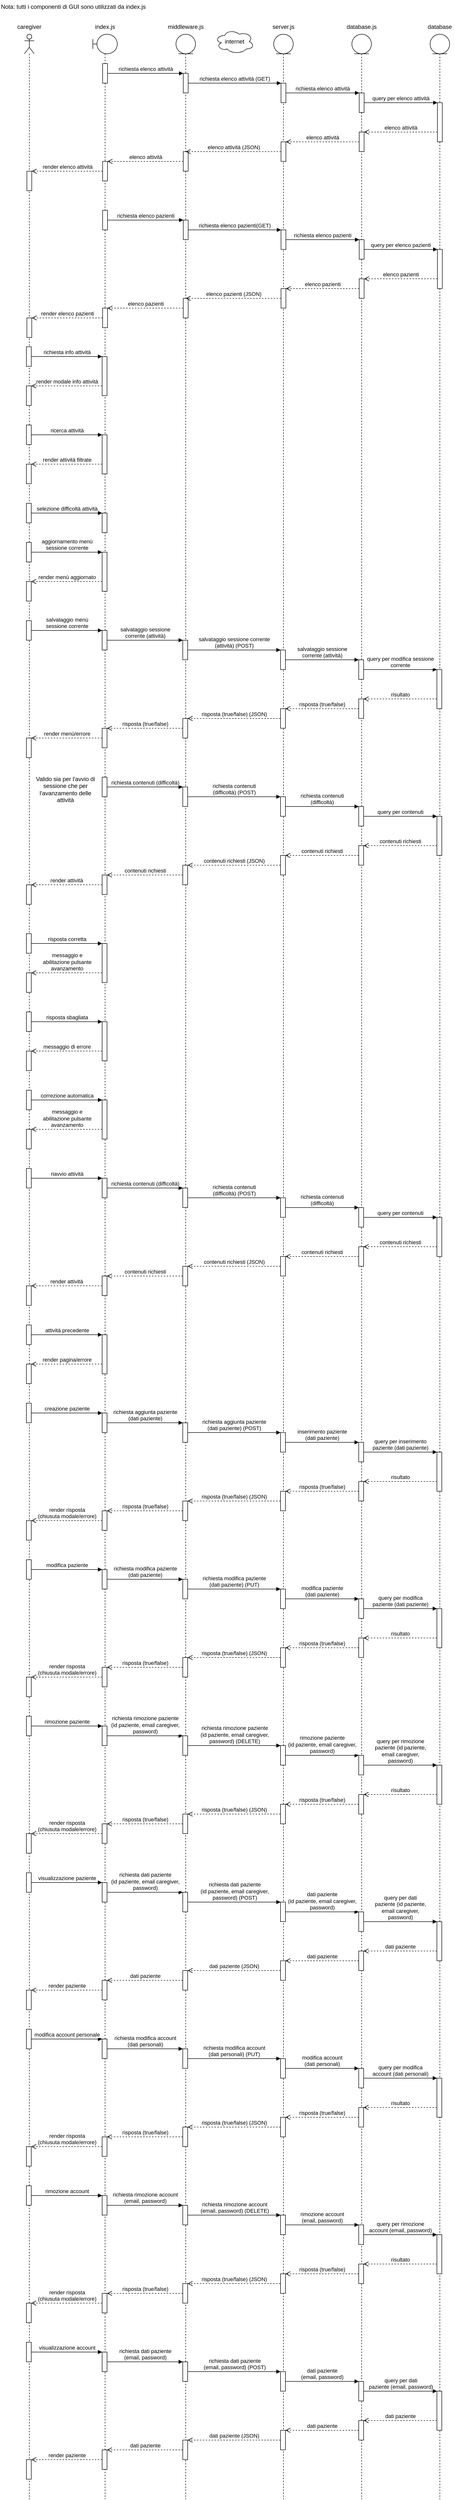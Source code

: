 <mxfile version="26.2.2">
  <diagram name="Pagina-1" id="e3e476clDGrq8vi89Smz">
    <mxGraphModel dx="2138" dy="2212" grid="1" gridSize="10" guides="1" tooltips="1" connect="1" arrows="1" fold="1" page="1" pageScale="1" pageWidth="827" pageHeight="1169" math="0" shadow="0">
      <root>
        <mxCell id="0" />
        <mxCell id="1" parent="0" />
        <mxCell id="ZCWHI0oV5ZaLpdnN7Wu2-1" value="" style="shape=umlLifeline;perimeter=lifelinePerimeter;whiteSpace=wrap;html=1;container=1;dropTarget=0;collapsible=0;recursiveResize=0;outlineConnect=0;portConstraint=eastwest;newEdgeStyle={&quot;curved&quot;:0,&quot;rounded&quot;:0};participant=umlActor;" parent="1" vertex="1">
          <mxGeometry x="50" y="40" width="20" height="5040" as="geometry" />
        </mxCell>
        <mxCell id="NGyY29xmAIYPG-iWMr8k-18" value="" style="html=1;points=[[0,0,0,0,5],[0,1,0,0,-5],[1,0,0,0,5],[1,1,0,0,-5]];perimeter=orthogonalPerimeter;outlineConnect=0;targetShapes=umlLifeline;portConstraint=eastwest;newEdgeStyle={&quot;curved&quot;:0,&quot;rounded&quot;:0};" parent="ZCWHI0oV5ZaLpdnN7Wu2-1" vertex="1">
          <mxGeometry x="5" y="280" width="10" height="40" as="geometry" />
        </mxCell>
        <mxCell id="ZCWHI0oV5ZaLpdnN7Wu2-2" value="" style="shape=umlLifeline;perimeter=lifelinePerimeter;whiteSpace=wrap;html=1;container=1;dropTarget=0;collapsible=0;recursiveResize=0;outlineConnect=0;portConstraint=eastwest;newEdgeStyle={&quot;curved&quot;:0,&quot;rounded&quot;:0};participant=umlBoundary;" parent="1" vertex="1">
          <mxGeometry x="190" y="40" width="50" height="5040" as="geometry" />
        </mxCell>
        <mxCell id="NGyY29xmAIYPG-iWMr8k-17" value="" style="html=1;points=[[0,0,0,0,5],[0,1,0,0,-5],[1,0,0,0,5],[1,1,0,0,-5]];perimeter=orthogonalPerimeter;outlineConnect=0;targetShapes=umlLifeline;portConstraint=eastwest;newEdgeStyle={&quot;curved&quot;:0,&quot;rounded&quot;:0};" parent="ZCWHI0oV5ZaLpdnN7Wu2-2" vertex="1">
          <mxGeometry x="20" y="260" width="10" height="40" as="geometry" />
        </mxCell>
        <mxCell id="hsnZn4C8Ez3w-tgAJoHe-135" value="" style="html=1;points=[[0,0,0,0,5],[0,1,0,0,-5],[1,0,0,0,5],[1,1,0,0,-5]];perimeter=orthogonalPerimeter;outlineConnect=0;targetShapes=umlLifeline;portConstraint=eastwest;newEdgeStyle={&quot;curved&quot;:0,&quot;rounded&quot;:0};" parent="ZCWHI0oV5ZaLpdnN7Wu2-2" vertex="1">
          <mxGeometry x="20" y="60" width="10" height="40" as="geometry" />
        </mxCell>
        <mxCell id="ZCWHI0oV5ZaLpdnN7Wu2-3" value="" style="shape=umlLifeline;perimeter=lifelinePerimeter;whiteSpace=wrap;html=1;container=1;dropTarget=0;collapsible=0;recursiveResize=0;outlineConnect=0;portConstraint=eastwest;newEdgeStyle={&quot;curved&quot;:0,&quot;rounded&quot;:0};participant=umlEntity;" parent="1" vertex="1">
          <mxGeometry x="360" y="40" width="40" height="5040" as="geometry" />
        </mxCell>
        <mxCell id="ZCWHI0oV5ZaLpdnN7Wu2-12" value="" style="html=1;points=[[0,0,0,0,5],[0,1,0,0,-5],[1,0,0,0,5],[1,1,0,0,-5]];perimeter=orthogonalPerimeter;outlineConnect=0;targetShapes=umlLifeline;portConstraint=eastwest;newEdgeStyle={&quot;curved&quot;:0,&quot;rounded&quot;:0};" parent="ZCWHI0oV5ZaLpdnN7Wu2-3" vertex="1">
          <mxGeometry x="15" y="80" width="10" height="40" as="geometry" />
        </mxCell>
        <mxCell id="ZCWHI0oV5ZaLpdnN7Wu2-13" value="richiesta elenco attività" style="html=1;verticalAlign=bottom;endArrow=block;curved=0;rounded=0;entryX=0;entryY=0;entryDx=0;entryDy=5;" parent="ZCWHI0oV5ZaLpdnN7Wu2-3" source="hsnZn4C8Ez3w-tgAJoHe-135" edge="1">
          <mxGeometry relative="1" as="geometry">
            <mxPoint x="-55" y="80" as="sourcePoint" />
            <mxPoint x="15" y="80" as="targetPoint" />
          </mxGeometry>
        </mxCell>
        <mxCell id="NGyY29xmAIYPG-iWMr8k-11" value="" style="html=1;points=[[0,0,0,0,5],[0,1,0,0,-5],[1,0,0,0,5],[1,1,0,0,-5]];perimeter=orthogonalPerimeter;outlineConnect=0;targetShapes=umlLifeline;portConstraint=eastwest;newEdgeStyle={&quot;curved&quot;:0,&quot;rounded&quot;:0};" parent="ZCWHI0oV5ZaLpdnN7Wu2-3" vertex="1">
          <mxGeometry x="15" y="240" width="10" height="40" as="geometry" />
        </mxCell>
        <mxCell id="ZCWHI0oV5ZaLpdnN7Wu2-4" value="" style="shape=umlLifeline;perimeter=lifelinePerimeter;whiteSpace=wrap;html=1;container=1;dropTarget=0;collapsible=0;recursiveResize=0;outlineConnect=0;portConstraint=eastwest;newEdgeStyle={&quot;curved&quot;:0,&quot;rounded&quot;:0};participant=umlEntity;" parent="1" vertex="1">
          <mxGeometry x="560" y="40" width="40" height="5040" as="geometry" />
        </mxCell>
        <mxCell id="ZCWHI0oV5ZaLpdnN7Wu2-15" value="" style="html=1;points=[[0,0,0,0,5],[0,1,0,0,-5],[1,0,0,0,5],[1,1,0,0,-5]];perimeter=orthogonalPerimeter;outlineConnect=0;targetShapes=umlLifeline;portConstraint=eastwest;newEdgeStyle={&quot;curved&quot;:0,&quot;rounded&quot;:0};" parent="ZCWHI0oV5ZaLpdnN7Wu2-4" vertex="1">
          <mxGeometry x="15" y="100" width="10" height="40" as="geometry" />
        </mxCell>
        <mxCell id="NGyY29xmAIYPG-iWMr8k-9" value="" style="html=1;points=[[0,0,0,0,5],[0,1,0,0,-5],[1,0,0,0,5],[1,1,0,0,-5]];perimeter=orthogonalPerimeter;outlineConnect=0;targetShapes=umlLifeline;portConstraint=eastwest;newEdgeStyle={&quot;curved&quot;:0,&quot;rounded&quot;:0};" parent="ZCWHI0oV5ZaLpdnN7Wu2-4" vertex="1">
          <mxGeometry x="15" y="220" width="10" height="40" as="geometry" />
        </mxCell>
        <mxCell id="ZCWHI0oV5ZaLpdnN7Wu2-5" value="internet" style="ellipse;shape=cloud;whiteSpace=wrap;html=1;" parent="1" vertex="1">
          <mxGeometry x="440" y="30" width="80" height="50" as="geometry" />
        </mxCell>
        <mxCell id="ZCWHI0oV5ZaLpdnN7Wu2-6" value="caregiver" style="text;html=1;align=center;verticalAlign=middle;whiteSpace=wrap;rounded=0;" parent="1" vertex="1">
          <mxGeometry x="30" y="10" width="60" height="30" as="geometry" />
        </mxCell>
        <mxCell id="ZCWHI0oV5ZaLpdnN7Wu2-7" value="" style="shape=umlLifeline;perimeter=lifelinePerimeter;whiteSpace=wrap;html=1;container=1;dropTarget=0;collapsible=0;recursiveResize=0;outlineConnect=0;portConstraint=eastwest;newEdgeStyle={&quot;curved&quot;:0,&quot;rounded&quot;:0};participant=umlEntity;" parent="1" vertex="1">
          <mxGeometry x="720" y="40" width="40" height="5040" as="geometry" />
        </mxCell>
        <mxCell id="ZCWHI0oV5ZaLpdnN7Wu2-18" value="" style="html=1;points=[[0,0,0,0,5],[0,1,0,0,-5],[1,0,0,0,5],[1,1,0,0,-5]];perimeter=orthogonalPerimeter;outlineConnect=0;targetShapes=umlLifeline;portConstraint=eastwest;newEdgeStyle={&quot;curved&quot;:0,&quot;rounded&quot;:0};" parent="ZCWHI0oV5ZaLpdnN7Wu2-7" vertex="1">
          <mxGeometry x="15" y="120" width="10" height="40" as="geometry" />
        </mxCell>
        <mxCell id="NGyY29xmAIYPG-iWMr8k-7" value="" style="html=1;points=[[0,0,0,0,5],[0,1,0,0,-5],[1,0,0,0,5],[1,1,0,0,-5]];perimeter=orthogonalPerimeter;outlineConnect=0;targetShapes=umlLifeline;portConstraint=eastwest;newEdgeStyle={&quot;curved&quot;:0,&quot;rounded&quot;:0};" parent="ZCWHI0oV5ZaLpdnN7Wu2-7" vertex="1">
          <mxGeometry x="15" y="200" width="10" height="40" as="geometry" />
        </mxCell>
        <mxCell id="ZCWHI0oV5ZaLpdnN7Wu2-8" value="index.js" style="text;html=1;align=center;verticalAlign=middle;whiteSpace=wrap;rounded=0;" parent="1" vertex="1">
          <mxGeometry x="185" y="10" width="60" height="30" as="geometry" />
        </mxCell>
        <mxCell id="ZCWHI0oV5ZaLpdnN7Wu2-9" value="middleware.js" style="text;html=1;align=center;verticalAlign=middle;whiteSpace=wrap;rounded=0;" parent="1" vertex="1">
          <mxGeometry x="350" y="10" width="60" height="30" as="geometry" />
        </mxCell>
        <mxCell id="ZCWHI0oV5ZaLpdnN7Wu2-10" value="server.js" style="text;html=1;align=center;verticalAlign=middle;whiteSpace=wrap;rounded=0;" parent="1" vertex="1">
          <mxGeometry x="550" y="10" width="60" height="30" as="geometry" />
        </mxCell>
        <mxCell id="ZCWHI0oV5ZaLpdnN7Wu2-11" value="database.js" style="text;html=1;align=center;verticalAlign=middle;whiteSpace=wrap;rounded=0;" parent="1" vertex="1">
          <mxGeometry x="710" y="10" width="60" height="30" as="geometry" />
        </mxCell>
        <mxCell id="ZCWHI0oV5ZaLpdnN7Wu2-16" value="richiesta elenco attività (GET)" style="edgeStyle=orthogonalEdgeStyle;rounded=0;orthogonalLoop=1;jettySize=auto;html=1;curved=0;strokeColor=default;align=center;verticalAlign=bottom;fontFamily=Helvetica;fontSize=11;fontColor=default;labelBackgroundColor=default;endArrow=block;" parent="1" source="ZCWHI0oV5ZaLpdnN7Wu2-12" target="ZCWHI0oV5ZaLpdnN7Wu2-15" edge="1">
          <mxGeometry relative="1" as="geometry">
            <Array as="points">
              <mxPoint x="530" y="140" />
              <mxPoint x="530" y="140" />
            </Array>
          </mxGeometry>
        </mxCell>
        <mxCell id="ZCWHI0oV5ZaLpdnN7Wu2-19" value="richiesta elenco attività" style="edgeStyle=orthogonalEdgeStyle;rounded=0;orthogonalLoop=1;jettySize=auto;html=1;curved=0;strokeColor=default;align=center;verticalAlign=bottom;fontFamily=Helvetica;fontSize=11;fontColor=default;labelBackgroundColor=default;endArrow=block;" parent="1" source="ZCWHI0oV5ZaLpdnN7Wu2-15" target="ZCWHI0oV5ZaLpdnN7Wu2-18" edge="1">
          <mxGeometry relative="1" as="geometry">
            <Array as="points">
              <mxPoint x="700" y="160" />
              <mxPoint x="700" y="160" />
            </Array>
          </mxGeometry>
        </mxCell>
        <mxCell id="NGyY29xmAIYPG-iWMr8k-1" value="Nota: tutti i componenti di GUI sono utilizzati da index.js" style="text;html=1;align=left;verticalAlign=top;whiteSpace=wrap;rounded=0;" parent="1" vertex="1">
          <mxGeometry y="-30" width="320" height="30" as="geometry" />
        </mxCell>
        <mxCell id="NGyY29xmAIYPG-iWMr8k-3" value="" style="shape=umlLifeline;perimeter=lifelinePerimeter;whiteSpace=wrap;html=1;container=1;dropTarget=0;collapsible=0;recursiveResize=0;outlineConnect=0;portConstraint=eastwest;newEdgeStyle={&quot;curved&quot;:0,&quot;rounded&quot;:0};participant=umlEntity;" parent="1" vertex="1">
          <mxGeometry x="880" y="40" width="40" height="5040" as="geometry" />
        </mxCell>
        <mxCell id="NGyY29xmAIYPG-iWMr8k-4" value="" style="html=1;points=[[0,0,0,0,5],[0,1,0,0,-5],[1,0,0,0,5],[1,1,0,0,-5]];perimeter=orthogonalPerimeter;outlineConnect=0;targetShapes=umlLifeline;portConstraint=eastwest;newEdgeStyle={&quot;curved&quot;:0,&quot;rounded&quot;:0};" parent="NGyY29xmAIYPG-iWMr8k-3" vertex="1">
          <mxGeometry x="15" y="140" width="10" height="80" as="geometry" />
        </mxCell>
        <mxCell id="NGyY29xmAIYPG-iWMr8k-30" value="ricerca attività" style="edgeStyle=orthogonalEdgeStyle;shape=connector;curved=0;rounded=0;orthogonalLoop=1;jettySize=auto;html=1;strokeColor=default;align=center;verticalAlign=bottom;fontFamily=Helvetica;fontSize=11;fontColor=default;labelBackgroundColor=default;endArrow=block;" parent="NGyY29xmAIYPG-iWMr8k-3" source="NGyY29xmAIYPG-iWMr8k-27" target="NGyY29xmAIYPG-iWMr8k-29" edge="1">
          <mxGeometry relative="1" as="geometry">
            <Array as="points">
              <mxPoint x="-701" y="819" />
              <mxPoint x="-701" y="819" />
            </Array>
          </mxGeometry>
        </mxCell>
        <mxCell id="NGyY29xmAIYPG-iWMr8k-31" value="render attività filtrate" style="html=1;verticalAlign=bottom;endArrow=open;dashed=1;endSize=8;curved=0;rounded=0;" parent="NGyY29xmAIYPG-iWMr8k-3" source="NGyY29xmAIYPG-iWMr8k-29" target="NGyY29xmAIYPG-iWMr8k-28" edge="1">
          <mxGeometry x="0.002" relative="1" as="geometry">
            <mxPoint x="-821" y="879" as="targetPoint" />
            <mxPoint x="-676" y="879" as="sourcePoint" />
            <mxPoint as="offset" />
          </mxGeometry>
        </mxCell>
        <mxCell id="NGyY29xmAIYPG-iWMr8k-51" value="salvataggio menù&lt;div&gt;sessione corrente&lt;/div&gt;" style="edgeStyle=orthogonalEdgeStyle;shape=connector;curved=0;rounded=0;orthogonalLoop=1;jettySize=auto;html=1;strokeColor=default;align=center;verticalAlign=bottom;fontFamily=Helvetica;fontSize=11;fontColor=default;labelBackgroundColor=default;endArrow=block;" parent="NGyY29xmAIYPG-iWMr8k-3" source="NGyY29xmAIYPG-iWMr8k-48" target="NGyY29xmAIYPG-iWMr8k-50" edge="1">
          <mxGeometry relative="1" as="geometry">
            <Array as="points">
              <mxPoint x="-701" y="1219" />
              <mxPoint x="-701" y="1219" />
            </Array>
          </mxGeometry>
        </mxCell>
        <mxCell id="NGyY29xmAIYPG-iWMr8k-203" value="risposta corretta" style="edgeStyle=orthogonalEdgeStyle;shape=connector;curved=0;rounded=0;orthogonalLoop=1;jettySize=auto;html=1;strokeColor=default;align=center;verticalAlign=bottom;fontFamily=Helvetica;fontSize=11;fontColor=default;labelBackgroundColor=default;endArrow=block;" parent="NGyY29xmAIYPG-iWMr8k-3" source="NGyY29xmAIYPG-iWMr8k-200" target="NGyY29xmAIYPG-iWMr8k-202" edge="1">
          <mxGeometry relative="1" as="geometry">
            <Array as="points">
              <mxPoint x="-701" y="1859" />
              <mxPoint x="-701" y="1859" />
            </Array>
          </mxGeometry>
        </mxCell>
        <mxCell id="NGyY29xmAIYPG-iWMr8k-204" value="messaggio e&lt;div&gt;abilitazione pulsante&lt;div&gt;avanzamento&lt;/div&gt;&lt;/div&gt;" style="html=1;verticalAlign=bottom;endArrow=open;dashed=1;endSize=8;curved=0;rounded=0;" parent="NGyY29xmAIYPG-iWMr8k-3" source="NGyY29xmAIYPG-iWMr8k-202" target="NGyY29xmAIYPG-iWMr8k-201" edge="1">
          <mxGeometry x="0.002" relative="1" as="geometry">
            <mxPoint x="-821" y="1919" as="targetPoint" />
            <mxPoint x="-676" y="1919" as="sourcePoint" />
            <mxPoint as="offset" />
          </mxGeometry>
        </mxCell>
        <mxCell id="NGyY29xmAIYPG-iWMr8k-208" value="risposta sbagliata" style="edgeStyle=orthogonalEdgeStyle;shape=connector;curved=0;rounded=0;orthogonalLoop=1;jettySize=auto;html=1;strokeColor=default;align=center;verticalAlign=bottom;fontFamily=Helvetica;fontSize=11;fontColor=default;labelBackgroundColor=default;endArrow=block;" parent="NGyY29xmAIYPG-iWMr8k-3" source="NGyY29xmAIYPG-iWMr8k-205" target="NGyY29xmAIYPG-iWMr8k-207" edge="1">
          <mxGeometry relative="1" as="geometry">
            <Array as="points">
              <mxPoint x="-701" y="2019" />
              <mxPoint x="-701" y="2019" />
            </Array>
          </mxGeometry>
        </mxCell>
        <mxCell id="NGyY29xmAIYPG-iWMr8k-209" value="messaggio di errore" style="html=1;verticalAlign=bottom;endArrow=open;dashed=1;endSize=8;curved=0;rounded=0;" parent="NGyY29xmAIYPG-iWMr8k-3" source="NGyY29xmAIYPG-iWMr8k-207" target="NGyY29xmAIYPG-iWMr8k-206" edge="1">
          <mxGeometry x="0.002" relative="1" as="geometry">
            <mxPoint x="-821" y="2079" as="targetPoint" />
            <mxPoint x="-676" y="2079" as="sourcePoint" />
            <mxPoint as="offset" />
          </mxGeometry>
        </mxCell>
        <mxCell id="NGyY29xmAIYPG-iWMr8k-213" value="correzione automatica" style="edgeStyle=orthogonalEdgeStyle;shape=connector;curved=0;rounded=0;orthogonalLoop=1;jettySize=auto;html=1;strokeColor=default;align=center;verticalAlign=bottom;fontFamily=Helvetica;fontSize=11;fontColor=default;labelBackgroundColor=default;endArrow=block;" parent="NGyY29xmAIYPG-iWMr8k-3" source="NGyY29xmAIYPG-iWMr8k-210" target="NGyY29xmAIYPG-iWMr8k-212" edge="1">
          <mxGeometry relative="1" as="geometry">
            <Array as="points">
              <mxPoint x="-701" y="2179" />
              <mxPoint x="-701" y="2179" />
            </Array>
          </mxGeometry>
        </mxCell>
        <mxCell id="NGyY29xmAIYPG-iWMr8k-214" value="messaggio e&lt;div&gt;abilitazione pulsante&lt;div&gt;avanzamento&lt;/div&gt;&lt;/div&gt;" style="html=1;verticalAlign=bottom;endArrow=open;dashed=1;endSize=8;curved=0;rounded=0;" parent="NGyY29xmAIYPG-iWMr8k-3" source="NGyY29xmAIYPG-iWMr8k-212" target="NGyY29xmAIYPG-iWMr8k-211" edge="1">
          <mxGeometry x="0.002" relative="1" as="geometry">
            <mxPoint x="-821" y="2239" as="targetPoint" />
            <mxPoint x="-676" y="2239" as="sourcePoint" />
            <mxPoint as="offset" />
          </mxGeometry>
        </mxCell>
        <mxCell id="NGyY29xmAIYPG-iWMr8k-278" value="attività precedente" style="edgeStyle=orthogonalEdgeStyle;shape=connector;curved=0;rounded=0;orthogonalLoop=1;jettySize=auto;html=1;strokeColor=default;align=center;verticalAlign=bottom;fontFamily=Helvetica;fontSize=11;fontColor=default;labelBackgroundColor=default;endArrow=block;" parent="NGyY29xmAIYPG-iWMr8k-3" source="NGyY29xmAIYPG-iWMr8k-275" target="NGyY29xmAIYPG-iWMr8k-277" edge="1">
          <mxGeometry relative="1" as="geometry">
            <Array as="points">
              <mxPoint x="-701" y="2659" />
              <mxPoint x="-701" y="2659" />
            </Array>
          </mxGeometry>
        </mxCell>
        <mxCell id="NGyY29xmAIYPG-iWMr8k-279" value="render pagina/errore" style="html=1;verticalAlign=bottom;endArrow=open;dashed=1;endSize=8;curved=0;rounded=0;" parent="NGyY29xmAIYPG-iWMr8k-3" source="NGyY29xmAIYPG-iWMr8k-277" target="NGyY29xmAIYPG-iWMr8k-276" edge="1">
          <mxGeometry x="0.002" relative="1" as="geometry">
            <mxPoint x="-821" y="2719" as="targetPoint" />
            <mxPoint x="-676" y="2719" as="sourcePoint" />
            <mxPoint as="offset" />
          </mxGeometry>
        </mxCell>
        <mxCell id="hsnZn4C8Ez3w-tgAJoHe-131" value="aggiornamento menù&lt;div&gt;sessione corrente&lt;/div&gt;" style="edgeStyle=orthogonalEdgeStyle;shape=connector;curved=0;rounded=0;orthogonalLoop=1;jettySize=auto;html=1;strokeColor=default;align=center;verticalAlign=bottom;fontFamily=Helvetica;fontSize=11;fontColor=default;labelBackgroundColor=default;endArrow=block;" parent="NGyY29xmAIYPG-iWMr8k-3" source="hsnZn4C8Ez3w-tgAJoHe-128" target="hsnZn4C8Ez3w-tgAJoHe-130" edge="1">
          <mxGeometry relative="1" as="geometry">
            <Array as="points">
              <mxPoint x="-701" y="1059" />
              <mxPoint x="-701" y="1059" />
            </Array>
          </mxGeometry>
        </mxCell>
        <mxCell id="hsnZn4C8Ez3w-tgAJoHe-132" value="render menù aggiornato" style="html=1;verticalAlign=bottom;endArrow=open;dashed=1;endSize=8;curved=0;rounded=0;" parent="NGyY29xmAIYPG-iWMr8k-3" source="hsnZn4C8Ez3w-tgAJoHe-130" target="hsnZn4C8Ez3w-tgAJoHe-129" edge="1">
          <mxGeometry x="0.002" relative="1" as="geometry">
            <mxPoint x="-821" y="1119" as="targetPoint" />
            <mxPoint x="-676" y="1119" as="sourcePoint" />
            <mxPoint as="offset" />
          </mxGeometry>
        </mxCell>
        <mxCell id="NGyY29xmAIYPG-iWMr8k-264" value="richiesta contenuti (difficoltà)" style="edgeStyle=orthogonalEdgeStyle;shape=connector;curved=0;rounded=0;orthogonalLoop=1;jettySize=auto;html=1;strokeColor=default;align=center;verticalAlign=bottom;fontFamily=Helvetica;fontSize=11;fontColor=default;labelBackgroundColor=default;endArrow=block;" parent="NGyY29xmAIYPG-iWMr8k-3" source="NGyY29xmAIYPG-iWMr8k-255" target="NGyY29xmAIYPG-iWMr8k-257" edge="1">
          <mxGeometry relative="1" as="geometry">
            <Array as="points">
              <mxPoint x="-541" y="2359" />
              <mxPoint x="-541" y="2359" />
            </Array>
            <mxPoint as="offset" />
          </mxGeometry>
        </mxCell>
        <mxCell id="NGyY29xmAIYPG-iWMr8k-265" value="richiesta contenuti&lt;div&gt;(difficoltà) (POST)&lt;/div&gt;" style="edgeStyle=orthogonalEdgeStyle;shape=connector;curved=0;rounded=0;orthogonalLoop=1;jettySize=auto;html=1;strokeColor=default;align=center;verticalAlign=bottom;fontFamily=Helvetica;fontSize=11;fontColor=default;labelBackgroundColor=default;endArrow=block;" parent="NGyY29xmAIYPG-iWMr8k-3" source="NGyY29xmAIYPG-iWMr8k-257" target="NGyY29xmAIYPG-iWMr8k-259" edge="1">
          <mxGeometry relative="1" as="geometry">
            <Array as="points">
              <mxPoint x="-351" y="2379" />
              <mxPoint x="-351" y="2379" />
            </Array>
          </mxGeometry>
        </mxCell>
        <mxCell id="NGyY29xmAIYPG-iWMr8k-266" value="richiesta contenuti&lt;div&gt;(difficoltà)&lt;/div&gt;" style="edgeStyle=orthogonalEdgeStyle;shape=connector;curved=0;rounded=0;orthogonalLoop=1;jettySize=auto;html=1;strokeColor=default;align=center;verticalAlign=bottom;fontFamily=Helvetica;fontSize=11;fontColor=default;labelBackgroundColor=default;endArrow=block;" parent="NGyY29xmAIYPG-iWMr8k-3" source="NGyY29xmAIYPG-iWMr8k-259" target="NGyY29xmAIYPG-iWMr8k-261" edge="1">
          <mxGeometry relative="1" as="geometry">
            <Array as="points">
              <mxPoint x="-181" y="2399" />
              <mxPoint x="-181" y="2399" />
            </Array>
          </mxGeometry>
        </mxCell>
        <mxCell id="NGyY29xmAIYPG-iWMr8k-267" value="query per contenuti" style="edgeStyle=orthogonalEdgeStyle;shape=connector;curved=0;rounded=0;orthogonalLoop=1;jettySize=auto;html=1;strokeColor=default;align=center;verticalAlign=bottom;fontFamily=Helvetica;fontSize=11;fontColor=default;labelBackgroundColor=default;endArrow=block;" parent="NGyY29xmAIYPG-iWMr8k-3" source="NGyY29xmAIYPG-iWMr8k-261" target="NGyY29xmAIYPG-iWMr8k-263" edge="1">
          <mxGeometry relative="1" as="geometry">
            <Array as="points">
              <mxPoint x="-21" y="2419" />
              <mxPoint x="-21" y="2419" />
            </Array>
          </mxGeometry>
        </mxCell>
        <mxCell id="NGyY29xmAIYPG-iWMr8k-268" value="contenuti richiesti" style="html=1;verticalAlign=bottom;endArrow=open;dashed=1;endSize=8;curved=0;rounded=0;" parent="NGyY29xmAIYPG-iWMr8k-3" source="NGyY29xmAIYPG-iWMr8k-263" target="NGyY29xmAIYPG-iWMr8k-262" edge="1">
          <mxGeometry x="0.002" relative="1" as="geometry">
            <mxPoint x="-191" y="2493" as="targetPoint" />
            <mxPoint x="-1" y="2493" as="sourcePoint" />
            <mxPoint as="offset" />
          </mxGeometry>
        </mxCell>
        <mxCell id="NGyY29xmAIYPG-iWMr8k-269" value="contenuti richiesti" style="html=1;verticalAlign=bottom;endArrow=open;dashed=1;endSize=8;curved=0;rounded=0;" parent="NGyY29xmAIYPG-iWMr8k-3" source="NGyY29xmAIYPG-iWMr8k-262" target="NGyY29xmAIYPG-iWMr8k-260" edge="1">
          <mxGeometry relative="1" as="geometry">
            <mxPoint x="-331" y="2492" as="targetPoint" />
            <mxPoint x="-181" y="2492" as="sourcePoint" />
            <mxPoint as="offset" />
          </mxGeometry>
        </mxCell>
        <mxCell id="NGyY29xmAIYPG-iWMr8k-270" value="contenuti richiesti (JSON)" style="html=1;verticalAlign=bottom;endArrow=open;dashed=1;endSize=8;curved=0;rounded=0;" parent="NGyY29xmAIYPG-iWMr8k-3" source="NGyY29xmAIYPG-iWMr8k-260" target="NGyY29xmAIYPG-iWMr8k-258" edge="1">
          <mxGeometry x="0.002" relative="1" as="geometry">
            <mxPoint x="-531" y="2512" as="targetPoint" />
            <mxPoint x="-346" y="2519" as="sourcePoint" />
            <mxPoint as="offset" />
          </mxGeometry>
        </mxCell>
        <mxCell id="NGyY29xmAIYPG-iWMr8k-271" value="contenuti richiesti" style="html=1;verticalAlign=bottom;endArrow=open;dashed=1;endSize=8;curved=0;rounded=0;" parent="NGyY29xmAIYPG-iWMr8k-3" source="NGyY29xmAIYPG-iWMr8k-258" target="NGyY29xmAIYPG-iWMr8k-256" edge="1">
          <mxGeometry x="0.002" relative="1" as="geometry">
            <mxPoint x="-696" y="2532" as="targetPoint" />
            <mxPoint x="-511" y="2539" as="sourcePoint" />
            <mxPoint as="offset" />
          </mxGeometry>
        </mxCell>
        <mxCell id="NGyY29xmAIYPG-iWMr8k-272" value="render attività" style="html=1;verticalAlign=bottom;endArrow=open;dashed=1;endSize=8;curved=0;rounded=0;" parent="NGyY29xmAIYPG-iWMr8k-3" source="NGyY29xmAIYPG-iWMr8k-256" target="NGyY29xmAIYPG-iWMr8k-254" edge="1">
          <mxGeometry x="0.005" relative="1" as="geometry">
            <mxPoint x="-851" y="2552" as="targetPoint" />
            <mxPoint x="-666" y="2559" as="sourcePoint" />
            <mxPoint as="offset" />
          </mxGeometry>
        </mxCell>
        <mxCell id="hsnZn4C8Ez3w-tgAJoHe-5" value="creazione paziente" style="edgeStyle=orthogonalEdgeStyle;shape=connector;curved=0;rounded=0;orthogonalLoop=1;jettySize=auto;html=1;strokeColor=default;align=center;verticalAlign=bottom;fontFamily=Helvetica;fontSize=11;fontColor=default;labelBackgroundColor=default;endArrow=block;" parent="NGyY29xmAIYPG-iWMr8k-3" source="hsnZn4C8Ez3w-tgAJoHe-3" target="hsnZn4C8Ez3w-tgAJoHe-4" edge="1">
          <mxGeometry relative="1" as="geometry">
            <Array as="points">
              <mxPoint x="-701" y="2819" />
              <mxPoint x="-701" y="2819" />
            </Array>
          </mxGeometry>
        </mxCell>
        <mxCell id="hsnZn4C8Ez3w-tgAJoHe-14" value="richiesta aggiunta paziente&lt;div&gt;(dati paziente)&lt;/div&gt;" style="edgeStyle=orthogonalEdgeStyle;shape=connector;curved=0;rounded=0;orthogonalLoop=1;jettySize=auto;html=1;strokeColor=default;align=center;verticalAlign=bottom;fontFamily=Helvetica;fontSize=11;fontColor=default;labelBackgroundColor=default;endArrow=block;" parent="NGyY29xmAIYPG-iWMr8k-3" source="hsnZn4C8Ez3w-tgAJoHe-4" target="hsnZn4C8Ez3w-tgAJoHe-7" edge="1">
          <mxGeometry relative="1" as="geometry">
            <Array as="points">
              <mxPoint x="-541" y="2839" />
              <mxPoint x="-541" y="2839" />
            </Array>
          </mxGeometry>
        </mxCell>
        <mxCell id="hsnZn4C8Ez3w-tgAJoHe-15" value="richiesta aggiunta paziente&lt;div&gt;&lt;span style=&quot;background-color: light-dark(#ffffff, var(--ge-dark-color, #121212)); color: light-dark(rgb(0, 0, 0), rgb(255, 255, 255));&quot;&gt;(dati paziente)&lt;/span&gt;&amp;nbsp;(POST)&lt;br&gt;&lt;/div&gt;" style="edgeStyle=orthogonalEdgeStyle;shape=connector;curved=0;rounded=0;orthogonalLoop=1;jettySize=auto;html=1;strokeColor=default;align=center;verticalAlign=bottom;fontFamily=Helvetica;fontSize=11;fontColor=default;labelBackgroundColor=default;endArrow=block;" parent="NGyY29xmAIYPG-iWMr8k-3" source="hsnZn4C8Ez3w-tgAJoHe-7" target="hsnZn4C8Ez3w-tgAJoHe-9" edge="1">
          <mxGeometry relative="1" as="geometry">
            <mxPoint x="-467" y="2859" as="sourcePoint" />
            <Array as="points">
              <mxPoint x="-351" y="2859" />
              <mxPoint x="-351" y="2859" />
            </Array>
          </mxGeometry>
        </mxCell>
        <mxCell id="hsnZn4C8Ez3w-tgAJoHe-16" value="inserimento paziente&lt;br&gt;&lt;div&gt;(dati paziente)&lt;/div&gt;" style="edgeStyle=orthogonalEdgeStyle;shape=connector;curved=0;rounded=0;orthogonalLoop=1;jettySize=auto;html=1;strokeColor=default;align=center;verticalAlign=bottom;fontFamily=Helvetica;fontSize=11;fontColor=default;labelBackgroundColor=default;endArrow=block;" parent="NGyY29xmAIYPG-iWMr8k-3" source="hsnZn4C8Ez3w-tgAJoHe-9" target="hsnZn4C8Ez3w-tgAJoHe-11" edge="1">
          <mxGeometry x="-0.002" relative="1" as="geometry">
            <Array as="points">
              <mxPoint x="-181" y="2879" />
              <mxPoint x="-181" y="2879" />
            </Array>
            <mxPoint as="offset" />
          </mxGeometry>
        </mxCell>
        <mxCell id="hsnZn4C8Ez3w-tgAJoHe-17" value="query per inserimento&lt;div&gt;paziente&amp;nbsp;&lt;span style=&quot;background-color: light-dark(#ffffff, var(--ge-dark-color, #121212)); color: light-dark(rgb(0, 0, 0), rgb(255, 255, 255));&quot;&gt;(dati paziente)&lt;/span&gt;&lt;/div&gt;" style="edgeStyle=orthogonalEdgeStyle;shape=connector;curved=0;rounded=0;orthogonalLoop=1;jettySize=auto;html=1;strokeColor=default;align=center;verticalAlign=bottom;fontFamily=Helvetica;fontSize=11;fontColor=default;labelBackgroundColor=default;endArrow=block;" parent="NGyY29xmAIYPG-iWMr8k-3" source="hsnZn4C8Ez3w-tgAJoHe-11" target="hsnZn4C8Ez3w-tgAJoHe-13" edge="1">
          <mxGeometry relative="1" as="geometry">
            <Array as="points">
              <mxPoint x="-21" y="2899" />
              <mxPoint x="-21" y="2899" />
            </Array>
          </mxGeometry>
        </mxCell>
        <mxCell id="hsnZn4C8Ez3w-tgAJoHe-18" value="risultato" style="html=1;verticalAlign=bottom;endArrow=open;dashed=1;endSize=8;curved=0;rounded=0;" parent="NGyY29xmAIYPG-iWMr8k-3" source="hsnZn4C8Ez3w-tgAJoHe-13" target="hsnZn4C8Ez3w-tgAJoHe-12" edge="1">
          <mxGeometry x="0.002" relative="1" as="geometry">
            <mxPoint x="-131" y="2959" as="targetPoint" />
            <mxPoint x="19" y="2959" as="sourcePoint" />
            <mxPoint as="offset" />
          </mxGeometry>
        </mxCell>
        <mxCell id="hsnZn4C8Ez3w-tgAJoHe-19" value="risposta (true/false)" style="html=1;verticalAlign=bottom;endArrow=open;dashed=1;endSize=8;curved=0;rounded=0;" parent="NGyY29xmAIYPG-iWMr8k-3" source="hsnZn4C8Ez3w-tgAJoHe-12" target="hsnZn4C8Ez3w-tgAJoHe-10" edge="1">
          <mxGeometry x="0.002" relative="1" as="geometry">
            <mxPoint x="-301" y="2979" as="targetPoint" />
            <mxPoint x="-151" y="2979" as="sourcePoint" />
            <mxPoint as="offset" />
          </mxGeometry>
        </mxCell>
        <mxCell id="hsnZn4C8Ez3w-tgAJoHe-20" value="risposta (true/false) (JSON)" style="html=1;verticalAlign=bottom;endArrow=open;dashed=1;endSize=8;curved=0;rounded=0;" parent="NGyY29xmAIYPG-iWMr8k-3" source="hsnZn4C8Ez3w-tgAJoHe-10" target="hsnZn4C8Ez3w-tgAJoHe-8" edge="1">
          <mxGeometry x="0.002" relative="1" as="geometry">
            <mxPoint x="-467" y="2999" as="targetPoint" />
            <mxPoint x="-317" y="2999" as="sourcePoint" />
            <mxPoint as="offset" />
          </mxGeometry>
        </mxCell>
        <mxCell id="hsnZn4C8Ez3w-tgAJoHe-21" value="risposta (true/false)" style="html=1;verticalAlign=bottom;endArrow=open;dashed=1;endSize=8;curved=0;rounded=0;" parent="NGyY29xmAIYPG-iWMr8k-3" source="hsnZn4C8Ez3w-tgAJoHe-8" target="hsnZn4C8Ez3w-tgAJoHe-6" edge="1">
          <mxGeometry x="0.002" relative="1" as="geometry">
            <mxPoint x="-696" y="3019" as="targetPoint" />
            <mxPoint x="-506" y="3019" as="sourcePoint" />
            <mxPoint as="offset" />
          </mxGeometry>
        </mxCell>
        <mxCell id="hsnZn4C8Ez3w-tgAJoHe-22" value="render risposta&lt;div&gt;(chiusuta modale/errore)&lt;/div&gt;" style="html=1;verticalAlign=bottom;endArrow=open;dashed=1;endSize=8;curved=0;rounded=0;" parent="NGyY29xmAIYPG-iWMr8k-3" source="hsnZn4C8Ez3w-tgAJoHe-6" target="hsnZn4C8Ez3w-tgAJoHe-2" edge="1">
          <mxGeometry x="0.001" relative="1" as="geometry">
            <mxPoint x="-831" y="3039" as="targetPoint" />
            <mxPoint x="-676" y="3039" as="sourcePoint" />
            <mxPoint as="offset" />
          </mxGeometry>
        </mxCell>
        <mxCell id="hsnZn4C8Ez3w-tgAJoHe-69" value="rimozione paziente" style="edgeStyle=orthogonalEdgeStyle;shape=connector;curved=0;rounded=0;orthogonalLoop=1;jettySize=auto;html=1;strokeColor=default;align=center;verticalAlign=bottom;fontFamily=Helvetica;fontSize=11;fontColor=default;labelBackgroundColor=default;endArrow=block;" parent="NGyY29xmAIYPG-iWMr8k-3" source="hsnZn4C8Ez3w-tgAJoHe-67" target="hsnZn4C8Ez3w-tgAJoHe-68" edge="1">
          <mxGeometry relative="1" as="geometry">
            <Array as="points">
              <mxPoint x="-701" y="3459" />
              <mxPoint x="-701" y="3459" />
            </Array>
          </mxGeometry>
        </mxCell>
        <mxCell id="hsnZn4C8Ez3w-tgAJoHe-78" value="richiesta rimozione paziente&lt;div&gt;(id paziente, email caregiver,&lt;/div&gt;&lt;div&gt;&lt;span style=&quot;background-color: light-dark(#ffffff, var(--ge-dark-color, #121212)); color: light-dark(rgb(0, 0, 0), rgb(255, 255, 255));&quot;&gt;password)&lt;/span&gt;&lt;/div&gt;" style="edgeStyle=orthogonalEdgeStyle;shape=connector;curved=0;rounded=0;orthogonalLoop=1;jettySize=auto;html=1;strokeColor=default;align=center;verticalAlign=bottom;fontFamily=Helvetica;fontSize=11;fontColor=default;labelBackgroundColor=default;endArrow=block;" parent="NGyY29xmAIYPG-iWMr8k-3" source="hsnZn4C8Ez3w-tgAJoHe-68" target="hsnZn4C8Ez3w-tgAJoHe-71" edge="1">
          <mxGeometry relative="1" as="geometry">
            <Array as="points">
              <mxPoint x="-541" y="3479" />
              <mxPoint x="-541" y="3479" />
            </Array>
          </mxGeometry>
        </mxCell>
        <mxCell id="hsnZn4C8Ez3w-tgAJoHe-79" value="richiesta rimozione&amp;nbsp;paziente&lt;div&gt;&lt;span style=&quot;background-color: light-dark(#ffffff, var(--ge-dark-color, #121212)); color: light-dark(rgb(0, 0, 0), rgb(255, 255, 255));&quot;&gt;(id paziente&lt;/span&gt;&lt;span style=&quot;background-color: light-dark(#ffffff, var(--ge-dark-color, #121212)); color: light-dark(rgb(0, 0, 0), rgb(255, 255, 255));&quot;&gt;, email caregiver,&lt;/span&gt;&lt;/div&gt;&lt;div&gt;&lt;span style=&quot;background-color: light-dark(#ffffff, var(--ge-dark-color, #121212)); color: light-dark(rgb(0, 0, 0), rgb(255, 255, 255));&quot;&gt;password)&lt;/span&gt;&amp;nbsp;(DELETE)&lt;br&gt;&lt;/div&gt;" style="edgeStyle=orthogonalEdgeStyle;shape=connector;curved=0;rounded=0;orthogonalLoop=1;jettySize=auto;html=1;strokeColor=default;align=center;verticalAlign=bottom;fontFamily=Helvetica;fontSize=11;fontColor=default;labelBackgroundColor=default;endArrow=block;" parent="NGyY29xmAIYPG-iWMr8k-3" source="hsnZn4C8Ez3w-tgAJoHe-71" target="hsnZn4C8Ez3w-tgAJoHe-73" edge="1">
          <mxGeometry x="0.005" relative="1" as="geometry">
            <mxPoint x="-467" y="3499" as="sourcePoint" />
            <Array as="points">
              <mxPoint x="-351" y="3499" />
              <mxPoint x="-351" y="3499" />
            </Array>
            <mxPoint as="offset" />
          </mxGeometry>
        </mxCell>
        <mxCell id="hsnZn4C8Ez3w-tgAJoHe-80" value="rimozione paziente&lt;br&gt;&lt;div&gt;(id paziente&lt;span style=&quot;background-color: light-dark(#ffffff, var(--ge-dark-color, #121212)); color: light-dark(rgb(0, 0, 0), rgb(255, 255, 255));&quot;&gt;, email caregiver,&lt;/span&gt;&lt;/div&gt;&lt;div&gt;&lt;span style=&quot;background-color: light-dark(#ffffff, var(--ge-dark-color, #121212)); color: light-dark(rgb(0, 0, 0), rgb(255, 255, 255));&quot;&gt;password)&lt;/span&gt;&lt;/div&gt;" style="edgeStyle=orthogonalEdgeStyle;shape=connector;curved=0;rounded=0;orthogonalLoop=1;jettySize=auto;html=1;strokeColor=default;align=center;verticalAlign=bottom;fontFamily=Helvetica;fontSize=11;fontColor=default;labelBackgroundColor=default;endArrow=block;" parent="NGyY29xmAIYPG-iWMr8k-3" source="hsnZn4C8Ez3w-tgAJoHe-73" target="hsnZn4C8Ez3w-tgAJoHe-75" edge="1">
          <mxGeometry x="-0.002" relative="1" as="geometry">
            <Array as="points">
              <mxPoint x="-181" y="3519" />
              <mxPoint x="-181" y="3519" />
            </Array>
            <mxPoint as="offset" />
          </mxGeometry>
        </mxCell>
        <mxCell id="hsnZn4C8Ez3w-tgAJoHe-81" value="query per rimozione&lt;div&gt;paziente&amp;nbsp;&lt;span style=&quot;background-color: light-dark(#ffffff, var(--ge-dark-color, #121212)); color: light-dark(rgb(0, 0, 0), rgb(255, 255, 255));&quot;&gt;(id paziente&lt;/span&gt;&lt;span style=&quot;background-color: light-dark(#ffffff, var(--ge-dark-color, #121212)); color: light-dark(rgb(0, 0, 0), rgb(255, 255, 255));&quot;&gt;,&lt;/span&gt;&lt;/div&gt;&lt;div&gt;&lt;span style=&quot;background-color: light-dark(#ffffff, var(--ge-dark-color, #121212)); color: light-dark(rgb(0, 0, 0), rgb(255, 255, 255));&quot;&gt;email caregiver,&lt;/span&gt;&lt;/div&gt;&lt;div&gt;&lt;span style=&quot;background-color: light-dark(#ffffff, var(--ge-dark-color, #121212)); color: light-dark(rgb(0, 0, 0), rgb(255, 255, 255));&quot;&gt;password)&lt;/span&gt;&lt;/div&gt;" style="edgeStyle=orthogonalEdgeStyle;shape=connector;curved=0;rounded=0;orthogonalLoop=1;jettySize=auto;html=1;strokeColor=default;align=center;verticalAlign=bottom;fontFamily=Helvetica;fontSize=11;fontColor=default;labelBackgroundColor=default;endArrow=block;" parent="NGyY29xmAIYPG-iWMr8k-3" source="hsnZn4C8Ez3w-tgAJoHe-75" target="hsnZn4C8Ez3w-tgAJoHe-77" edge="1">
          <mxGeometry relative="1" as="geometry">
            <Array as="points">
              <mxPoint x="-21" y="3539" />
              <mxPoint x="-21" y="3539" />
            </Array>
          </mxGeometry>
        </mxCell>
        <mxCell id="hsnZn4C8Ez3w-tgAJoHe-82" value="risultato" style="html=1;verticalAlign=bottom;endArrow=open;dashed=1;endSize=8;curved=0;rounded=0;" parent="NGyY29xmAIYPG-iWMr8k-3" source="hsnZn4C8Ez3w-tgAJoHe-77" target="hsnZn4C8Ez3w-tgAJoHe-76" edge="1">
          <mxGeometry x="0.002" relative="1" as="geometry">
            <mxPoint x="-131" y="3599" as="targetPoint" />
            <mxPoint x="19" y="3599" as="sourcePoint" />
            <mxPoint as="offset" />
          </mxGeometry>
        </mxCell>
        <mxCell id="hsnZn4C8Ez3w-tgAJoHe-83" value="risposta (true/false)" style="html=1;verticalAlign=bottom;endArrow=open;dashed=1;endSize=8;curved=0;rounded=0;" parent="NGyY29xmAIYPG-iWMr8k-3" source="hsnZn4C8Ez3w-tgAJoHe-76" target="hsnZn4C8Ez3w-tgAJoHe-74" edge="1">
          <mxGeometry x="0.002" relative="1" as="geometry">
            <mxPoint x="-301" y="3619" as="targetPoint" />
            <mxPoint x="-151" y="3619" as="sourcePoint" />
            <mxPoint as="offset" />
          </mxGeometry>
        </mxCell>
        <mxCell id="hsnZn4C8Ez3w-tgAJoHe-84" value="risposta (true/false) (JSON)" style="html=1;verticalAlign=bottom;endArrow=open;dashed=1;endSize=8;curved=0;rounded=0;" parent="NGyY29xmAIYPG-iWMr8k-3" source="hsnZn4C8Ez3w-tgAJoHe-74" target="hsnZn4C8Ez3w-tgAJoHe-72" edge="1">
          <mxGeometry x="0.002" relative="1" as="geometry">
            <mxPoint x="-467" y="3639" as="targetPoint" />
            <mxPoint x="-317" y="3639" as="sourcePoint" />
            <mxPoint as="offset" />
          </mxGeometry>
        </mxCell>
        <mxCell id="hsnZn4C8Ez3w-tgAJoHe-85" value="risposta (true/false)" style="html=1;verticalAlign=bottom;endArrow=open;dashed=1;endSize=8;curved=0;rounded=0;" parent="NGyY29xmAIYPG-iWMr8k-3" source="hsnZn4C8Ez3w-tgAJoHe-72" target="hsnZn4C8Ez3w-tgAJoHe-70" edge="1">
          <mxGeometry x="0.002" relative="1" as="geometry">
            <mxPoint x="-696" y="3659" as="targetPoint" />
            <mxPoint x="-506" y="3659" as="sourcePoint" />
            <mxPoint as="offset" />
          </mxGeometry>
        </mxCell>
        <mxCell id="hsnZn4C8Ez3w-tgAJoHe-86" value="render risposta&lt;div&gt;(chiusuta modale/errore)&lt;/div&gt;" style="html=1;verticalAlign=bottom;endArrow=open;dashed=1;endSize=8;curved=0;rounded=0;" parent="NGyY29xmAIYPG-iWMr8k-3" source="hsnZn4C8Ez3w-tgAJoHe-70" target="hsnZn4C8Ez3w-tgAJoHe-66" edge="1">
          <mxGeometry x="0.001" relative="1" as="geometry">
            <mxPoint x="-831" y="3679" as="targetPoint" />
            <mxPoint x="-676" y="3679" as="sourcePoint" />
            <mxPoint as="offset" />
          </mxGeometry>
        </mxCell>
        <mxCell id="hsnZn4C8Ez3w-tgAJoHe-90" value="visualizzazione paziente" style="edgeStyle=orthogonalEdgeStyle;shape=connector;curved=0;rounded=0;orthogonalLoop=1;jettySize=auto;html=1;strokeColor=default;align=center;verticalAlign=bottom;fontFamily=Helvetica;fontSize=11;fontColor=default;labelBackgroundColor=default;endArrow=block;" parent="NGyY29xmAIYPG-iWMr8k-3" source="hsnZn4C8Ez3w-tgAJoHe-88" target="hsnZn4C8Ez3w-tgAJoHe-89" edge="1">
          <mxGeometry relative="1" as="geometry">
            <Array as="points">
              <mxPoint x="-701" y="3779" />
              <mxPoint x="-701" y="3779" />
            </Array>
          </mxGeometry>
        </mxCell>
        <mxCell id="hsnZn4C8Ez3w-tgAJoHe-99" value="richiesta dati paziente&lt;div&gt;(id paziente&lt;span style=&quot;background-color: light-dark(#ffffff, var(--ge-dark-color, #121212)); color: light-dark(rgb(0, 0, 0), rgb(255, 255, 255));&quot;&gt;, email caregiver,&lt;/span&gt;&lt;/div&gt;&lt;div&gt;&lt;span style=&quot;background-color: light-dark(#ffffff, var(--ge-dark-color, #121212)); color: light-dark(rgb(0, 0, 0), rgb(255, 255, 255));&quot;&gt;password)&lt;/span&gt;&lt;/div&gt;" style="edgeStyle=orthogonalEdgeStyle;shape=connector;curved=0;rounded=0;orthogonalLoop=1;jettySize=auto;html=1;strokeColor=default;align=center;verticalAlign=bottom;fontFamily=Helvetica;fontSize=11;fontColor=default;labelBackgroundColor=default;endArrow=block;" parent="NGyY29xmAIYPG-iWMr8k-3" source="hsnZn4C8Ez3w-tgAJoHe-89" target="hsnZn4C8Ez3w-tgAJoHe-92" edge="1">
          <mxGeometry relative="1" as="geometry">
            <Array as="points">
              <mxPoint x="-541" y="3799" />
              <mxPoint x="-541" y="3799" />
            </Array>
          </mxGeometry>
        </mxCell>
        <mxCell id="hsnZn4C8Ez3w-tgAJoHe-100" value="richiesta dati paziente&lt;div&gt;&lt;span style=&quot;background-color: light-dark(#ffffff, var(--ge-dark-color, #121212)); color: light-dark(rgb(0, 0, 0), rgb(255, 255, 255));&quot;&gt;(id paziente&lt;/span&gt;&lt;span style=&quot;background-color: light-dark(#ffffff, var(--ge-dark-color, #121212)); color: light-dark(rgb(0, 0, 0), rgb(255, 255, 255));&quot;&gt;, email caregiver,&lt;/span&gt;&lt;/div&gt;&lt;div&gt;&lt;span style=&quot;background-color: light-dark(#ffffff, var(--ge-dark-color, #121212)); color: light-dark(rgb(0, 0, 0), rgb(255, 255, 255));&quot;&gt;password)&lt;/span&gt;&amp;nbsp;(POST)&lt;br&gt;&lt;/div&gt;" style="edgeStyle=orthogonalEdgeStyle;shape=connector;curved=0;rounded=0;orthogonalLoop=1;jettySize=auto;html=1;strokeColor=default;align=center;verticalAlign=bottom;fontFamily=Helvetica;fontSize=11;fontColor=default;labelBackgroundColor=default;endArrow=block;" parent="NGyY29xmAIYPG-iWMr8k-3" source="hsnZn4C8Ez3w-tgAJoHe-92" target="hsnZn4C8Ez3w-tgAJoHe-94" edge="1">
          <mxGeometry x="0.005" relative="1" as="geometry">
            <mxPoint x="-467" y="3819" as="sourcePoint" />
            <Array as="points">
              <mxPoint x="-351" y="3819" />
              <mxPoint x="-351" y="3819" />
            </Array>
            <mxPoint as="offset" />
          </mxGeometry>
        </mxCell>
        <mxCell id="hsnZn4C8Ez3w-tgAJoHe-101" value="dati paziente&lt;br&gt;&lt;div&gt;(id paziente&lt;span style=&quot;background-color: light-dark(#ffffff, var(--ge-dark-color, #121212)); color: light-dark(rgb(0, 0, 0), rgb(255, 255, 255));&quot;&gt;, email caregiver,&lt;/span&gt;&lt;/div&gt;&lt;div&gt;&lt;span style=&quot;background-color: light-dark(#ffffff, var(--ge-dark-color, #121212)); color: light-dark(rgb(0, 0, 0), rgb(255, 255, 255));&quot;&gt;password)&lt;/span&gt;&lt;/div&gt;" style="edgeStyle=orthogonalEdgeStyle;shape=connector;curved=0;rounded=0;orthogonalLoop=1;jettySize=auto;html=1;strokeColor=default;align=center;verticalAlign=bottom;fontFamily=Helvetica;fontSize=11;fontColor=default;labelBackgroundColor=default;endArrow=block;" parent="NGyY29xmAIYPG-iWMr8k-3" source="hsnZn4C8Ez3w-tgAJoHe-94" target="hsnZn4C8Ez3w-tgAJoHe-96" edge="1">
          <mxGeometry x="-0.002" relative="1" as="geometry">
            <Array as="points">
              <mxPoint x="-181" y="3839" />
              <mxPoint x="-181" y="3839" />
            </Array>
            <mxPoint as="offset" />
          </mxGeometry>
        </mxCell>
        <mxCell id="hsnZn4C8Ez3w-tgAJoHe-102" value="query per dati&lt;div&gt;paziente&amp;nbsp;&lt;span style=&quot;background-color: light-dark(#ffffff, var(--ge-dark-color, #121212)); color: light-dark(rgb(0, 0, 0), rgb(255, 255, 255));&quot;&gt;(id paziente&lt;/span&gt;&lt;span style=&quot;background-color: light-dark(#ffffff, var(--ge-dark-color, #121212)); color: light-dark(rgb(0, 0, 0), rgb(255, 255, 255));&quot;&gt;,&lt;/span&gt;&lt;/div&gt;&lt;div&gt;&lt;span style=&quot;background-color: light-dark(#ffffff, var(--ge-dark-color, #121212)); color: light-dark(rgb(0, 0, 0), rgb(255, 255, 255));&quot;&gt;email caregiver,&lt;/span&gt;&lt;/div&gt;&lt;div&gt;&lt;span style=&quot;background-color: light-dark(#ffffff, var(--ge-dark-color, #121212)); color: light-dark(rgb(0, 0, 0), rgb(255, 255, 255));&quot;&gt;password)&lt;/span&gt;&lt;/div&gt;" style="edgeStyle=orthogonalEdgeStyle;shape=connector;curved=0;rounded=0;orthogonalLoop=1;jettySize=auto;html=1;strokeColor=default;align=center;verticalAlign=bottom;fontFamily=Helvetica;fontSize=11;fontColor=default;labelBackgroundColor=default;endArrow=block;" parent="NGyY29xmAIYPG-iWMr8k-3" source="hsnZn4C8Ez3w-tgAJoHe-96" target="hsnZn4C8Ez3w-tgAJoHe-98" edge="1">
          <mxGeometry relative="1" as="geometry">
            <Array as="points">
              <mxPoint x="-21" y="3859" />
              <mxPoint x="-21" y="3859" />
            </Array>
          </mxGeometry>
        </mxCell>
        <mxCell id="hsnZn4C8Ez3w-tgAJoHe-103" value="dati paziente" style="html=1;verticalAlign=bottom;endArrow=open;dashed=1;endSize=8;curved=0;rounded=0;" parent="NGyY29xmAIYPG-iWMr8k-3" source="hsnZn4C8Ez3w-tgAJoHe-98" target="hsnZn4C8Ez3w-tgAJoHe-97" edge="1">
          <mxGeometry x="0.002" relative="1" as="geometry">
            <mxPoint x="-131" y="3919" as="targetPoint" />
            <mxPoint x="19" y="3919" as="sourcePoint" />
            <mxPoint as="offset" />
          </mxGeometry>
        </mxCell>
        <mxCell id="hsnZn4C8Ez3w-tgAJoHe-104" value="dati paziente" style="html=1;verticalAlign=bottom;endArrow=open;dashed=1;endSize=8;curved=0;rounded=0;" parent="NGyY29xmAIYPG-iWMr8k-3" source="hsnZn4C8Ez3w-tgAJoHe-97" target="hsnZn4C8Ez3w-tgAJoHe-95" edge="1">
          <mxGeometry x="0.002" relative="1" as="geometry">
            <mxPoint x="-301" y="3939" as="targetPoint" />
            <mxPoint x="-151" y="3939" as="sourcePoint" />
            <mxPoint as="offset" />
          </mxGeometry>
        </mxCell>
        <mxCell id="hsnZn4C8Ez3w-tgAJoHe-105" value="dati paziente (JSON)" style="html=1;verticalAlign=bottom;endArrow=open;dashed=1;endSize=8;curved=0;rounded=0;" parent="NGyY29xmAIYPG-iWMr8k-3" source="hsnZn4C8Ez3w-tgAJoHe-95" target="hsnZn4C8Ez3w-tgAJoHe-93" edge="1">
          <mxGeometry relative="1" as="geometry">
            <mxPoint x="-467" y="3959" as="targetPoint" />
            <mxPoint x="-317" y="3959" as="sourcePoint" />
            <mxPoint as="offset" />
          </mxGeometry>
        </mxCell>
        <mxCell id="hsnZn4C8Ez3w-tgAJoHe-106" value="dati paziente" style="html=1;verticalAlign=bottom;endArrow=open;dashed=1;endSize=8;curved=0;rounded=0;" parent="NGyY29xmAIYPG-iWMr8k-3" source="hsnZn4C8Ez3w-tgAJoHe-93" target="hsnZn4C8Ez3w-tgAJoHe-91" edge="1">
          <mxGeometry x="0.002" relative="1" as="geometry">
            <mxPoint x="-696" y="3979" as="targetPoint" />
            <mxPoint x="-506" y="3979" as="sourcePoint" />
            <mxPoint as="offset" />
          </mxGeometry>
        </mxCell>
        <mxCell id="hsnZn4C8Ez3w-tgAJoHe-107" value="render paziente" style="html=1;verticalAlign=bottom;endArrow=open;dashed=1;endSize=8;curved=0;rounded=0;" parent="NGyY29xmAIYPG-iWMr8k-3" source="hsnZn4C8Ez3w-tgAJoHe-91" target="hsnZn4C8Ez3w-tgAJoHe-87" edge="1">
          <mxGeometry relative="1" as="geometry">
            <mxPoint x="-831" y="3999" as="targetPoint" />
            <mxPoint x="-676" y="3999" as="sourcePoint" />
            <mxPoint as="offset" />
          </mxGeometry>
        </mxCell>
        <mxCell id="hsnZn4C8Ez3w-tgAJoHe-202" value="rimozione account" style="edgeStyle=orthogonalEdgeStyle;shape=connector;curved=0;rounded=0;orthogonalLoop=1;jettySize=auto;html=1;strokeColor=default;align=center;verticalAlign=bottom;fontFamily=Helvetica;fontSize=11;fontColor=default;labelBackgroundColor=default;endArrow=block;" parent="NGyY29xmAIYPG-iWMr8k-3" source="hsnZn4C8Ez3w-tgAJoHe-200" target="hsnZn4C8Ez3w-tgAJoHe-201" edge="1">
          <mxGeometry relative="1" as="geometry">
            <Array as="points">
              <mxPoint x="-701" y="4419" />
              <mxPoint x="-701" y="4419" />
            </Array>
          </mxGeometry>
        </mxCell>
        <mxCell id="hsnZn4C8Ez3w-tgAJoHe-211" value="richiesta rimozione account&lt;div&gt;(email, password)&lt;/div&gt;" style="edgeStyle=orthogonalEdgeStyle;shape=connector;curved=0;rounded=0;orthogonalLoop=1;jettySize=auto;html=1;strokeColor=default;align=center;verticalAlign=bottom;fontFamily=Helvetica;fontSize=11;fontColor=default;labelBackgroundColor=default;endArrow=block;" parent="NGyY29xmAIYPG-iWMr8k-3" source="hsnZn4C8Ez3w-tgAJoHe-201" target="hsnZn4C8Ez3w-tgAJoHe-204" edge="1">
          <mxGeometry relative="1" as="geometry">
            <Array as="points">
              <mxPoint x="-541" y="4439" />
              <mxPoint x="-541" y="4439" />
            </Array>
          </mxGeometry>
        </mxCell>
        <mxCell id="hsnZn4C8Ez3w-tgAJoHe-212" value="richiesta rimozione account&lt;br&gt;&lt;div&gt;&lt;span style=&quot;background-color: light-dark(#ffffff, var(--ge-dark-color, #121212)); color: light-dark(rgb(0, 0, 0), rgb(255, 255, 255));&quot;&gt;(email, password)&lt;/span&gt;&amp;nbsp;(DELETE)&lt;br&gt;&lt;/div&gt;" style="edgeStyle=orthogonalEdgeStyle;shape=connector;curved=0;rounded=0;orthogonalLoop=1;jettySize=auto;html=1;strokeColor=default;align=center;verticalAlign=bottom;fontFamily=Helvetica;fontSize=11;fontColor=default;labelBackgroundColor=default;endArrow=block;" parent="NGyY29xmAIYPG-iWMr8k-3" source="hsnZn4C8Ez3w-tgAJoHe-204" target="hsnZn4C8Ez3w-tgAJoHe-206" edge="1">
          <mxGeometry x="0.005" relative="1" as="geometry">
            <mxPoint x="-467" y="4459" as="sourcePoint" />
            <Array as="points">
              <mxPoint x="-351" y="4459" />
              <mxPoint x="-351" y="4459" />
            </Array>
            <mxPoint as="offset" />
          </mxGeometry>
        </mxCell>
        <mxCell id="hsnZn4C8Ez3w-tgAJoHe-213" value="rimozione account&lt;br&gt;&lt;div&gt;(enail, password)&lt;/div&gt;" style="edgeStyle=orthogonalEdgeStyle;shape=connector;curved=0;rounded=0;orthogonalLoop=1;jettySize=auto;html=1;strokeColor=default;align=center;verticalAlign=bottom;fontFamily=Helvetica;fontSize=11;fontColor=default;labelBackgroundColor=default;endArrow=block;" parent="NGyY29xmAIYPG-iWMr8k-3" source="hsnZn4C8Ez3w-tgAJoHe-206" target="hsnZn4C8Ez3w-tgAJoHe-208" edge="1">
          <mxGeometry x="-0.002" relative="1" as="geometry">
            <Array as="points">
              <mxPoint x="-181" y="4479" />
              <mxPoint x="-181" y="4479" />
            </Array>
            <mxPoint as="offset" />
          </mxGeometry>
        </mxCell>
        <mxCell id="hsnZn4C8Ez3w-tgAJoHe-214" value="query per rimozione&lt;div&gt;account&amp;nbsp;&lt;span style=&quot;background-color: light-dark(#ffffff, var(--ge-dark-color, #121212)); color: light-dark(rgb(0, 0, 0), rgb(255, 255, 255));&quot;&gt;(email, password)&lt;/span&gt;&lt;/div&gt;" style="edgeStyle=orthogonalEdgeStyle;shape=connector;curved=0;rounded=0;orthogonalLoop=1;jettySize=auto;html=1;strokeColor=default;align=center;verticalAlign=bottom;fontFamily=Helvetica;fontSize=11;fontColor=default;labelBackgroundColor=default;endArrow=block;" parent="NGyY29xmAIYPG-iWMr8k-3" source="hsnZn4C8Ez3w-tgAJoHe-208" target="hsnZn4C8Ez3w-tgAJoHe-210" edge="1">
          <mxGeometry relative="1" as="geometry">
            <Array as="points">
              <mxPoint x="-21" y="4499" />
              <mxPoint x="-21" y="4499" />
            </Array>
          </mxGeometry>
        </mxCell>
        <mxCell id="hsnZn4C8Ez3w-tgAJoHe-215" value="risultato" style="html=1;verticalAlign=bottom;endArrow=open;dashed=1;endSize=8;curved=0;rounded=0;" parent="NGyY29xmAIYPG-iWMr8k-3" source="hsnZn4C8Ez3w-tgAJoHe-210" target="hsnZn4C8Ez3w-tgAJoHe-209" edge="1">
          <mxGeometry x="0.002" relative="1" as="geometry">
            <mxPoint x="-131" y="4559" as="targetPoint" />
            <mxPoint x="19" y="4559" as="sourcePoint" />
            <mxPoint as="offset" />
          </mxGeometry>
        </mxCell>
        <mxCell id="hsnZn4C8Ez3w-tgAJoHe-216" value="risposta (true/false)" style="html=1;verticalAlign=bottom;endArrow=open;dashed=1;endSize=8;curved=0;rounded=0;" parent="NGyY29xmAIYPG-iWMr8k-3" source="hsnZn4C8Ez3w-tgAJoHe-209" target="hsnZn4C8Ez3w-tgAJoHe-207" edge="1">
          <mxGeometry x="0.002" relative="1" as="geometry">
            <mxPoint x="-301" y="4579" as="targetPoint" />
            <mxPoint x="-151" y="4579" as="sourcePoint" />
            <mxPoint as="offset" />
          </mxGeometry>
        </mxCell>
        <mxCell id="hsnZn4C8Ez3w-tgAJoHe-217" value="risposta (true/false) (JSON)" style="html=1;verticalAlign=bottom;endArrow=open;dashed=1;endSize=8;curved=0;rounded=0;" parent="NGyY29xmAIYPG-iWMr8k-3" source="hsnZn4C8Ez3w-tgAJoHe-207" target="hsnZn4C8Ez3w-tgAJoHe-205" edge="1">
          <mxGeometry x="0.002" relative="1" as="geometry">
            <mxPoint x="-467" y="4599" as="targetPoint" />
            <mxPoint x="-317" y="4599" as="sourcePoint" />
            <mxPoint as="offset" />
          </mxGeometry>
        </mxCell>
        <mxCell id="hsnZn4C8Ez3w-tgAJoHe-218" value="risposta (true/false)" style="html=1;verticalAlign=bottom;endArrow=open;dashed=1;endSize=8;curved=0;rounded=0;" parent="NGyY29xmAIYPG-iWMr8k-3" source="hsnZn4C8Ez3w-tgAJoHe-205" target="hsnZn4C8Ez3w-tgAJoHe-203" edge="1">
          <mxGeometry x="0.002" relative="1" as="geometry">
            <mxPoint x="-696" y="4619" as="targetPoint" />
            <mxPoint x="-506" y="4619" as="sourcePoint" />
            <mxPoint as="offset" />
          </mxGeometry>
        </mxCell>
        <mxCell id="hsnZn4C8Ez3w-tgAJoHe-219" value="render risposta&lt;div&gt;(chiusuta modale/errore)&lt;/div&gt;" style="html=1;verticalAlign=bottom;endArrow=open;dashed=1;endSize=8;curved=0;rounded=0;" parent="NGyY29xmAIYPG-iWMr8k-3" source="hsnZn4C8Ez3w-tgAJoHe-203" target="hsnZn4C8Ez3w-tgAJoHe-199" edge="1">
          <mxGeometry x="0.001" relative="1" as="geometry">
            <mxPoint x="-831" y="4639" as="targetPoint" />
            <mxPoint x="-676" y="4639" as="sourcePoint" />
            <mxPoint as="offset" />
          </mxGeometry>
        </mxCell>
        <mxCell id="hsnZn4C8Ez3w-tgAJoHe-223" value="visualizzazione account" style="edgeStyle=orthogonalEdgeStyle;shape=connector;curved=0;rounded=0;orthogonalLoop=1;jettySize=auto;html=1;strokeColor=default;align=center;verticalAlign=bottom;fontFamily=Helvetica;fontSize=11;fontColor=default;labelBackgroundColor=default;endArrow=block;" parent="NGyY29xmAIYPG-iWMr8k-3" source="hsnZn4C8Ez3w-tgAJoHe-221" target="hsnZn4C8Ez3w-tgAJoHe-222" edge="1">
          <mxGeometry relative="1" as="geometry">
            <Array as="points">
              <mxPoint x="-701" y="4739" />
              <mxPoint x="-701" y="4739" />
            </Array>
          </mxGeometry>
        </mxCell>
        <mxCell id="hsnZn4C8Ez3w-tgAJoHe-232" value="richiesta dati paziente&lt;div&gt;(email, password)&lt;/div&gt;" style="edgeStyle=orthogonalEdgeStyle;shape=connector;curved=0;rounded=0;orthogonalLoop=1;jettySize=auto;html=1;strokeColor=default;align=center;verticalAlign=bottom;fontFamily=Helvetica;fontSize=11;fontColor=default;labelBackgroundColor=default;endArrow=block;" parent="NGyY29xmAIYPG-iWMr8k-3" source="hsnZn4C8Ez3w-tgAJoHe-222" target="hsnZn4C8Ez3w-tgAJoHe-225" edge="1">
          <mxGeometry relative="1" as="geometry">
            <Array as="points">
              <mxPoint x="-541" y="4759" />
              <mxPoint x="-541" y="4759" />
            </Array>
          </mxGeometry>
        </mxCell>
        <mxCell id="hsnZn4C8Ez3w-tgAJoHe-233" value="richiesta dati paziente&lt;br&gt;&lt;div&gt;&lt;span style=&quot;background-color: light-dark(#ffffff, var(--ge-dark-color, #121212)); color: light-dark(rgb(0, 0, 0), rgb(255, 255, 255));&quot;&gt;(email, password)&lt;/span&gt;&amp;nbsp;(POST)&lt;br&gt;&lt;/div&gt;" style="edgeStyle=orthogonalEdgeStyle;shape=connector;curved=0;rounded=0;orthogonalLoop=1;jettySize=auto;html=1;strokeColor=default;align=center;verticalAlign=bottom;fontFamily=Helvetica;fontSize=11;fontColor=default;labelBackgroundColor=default;endArrow=block;" parent="NGyY29xmAIYPG-iWMr8k-3" source="hsnZn4C8Ez3w-tgAJoHe-225" target="hsnZn4C8Ez3w-tgAJoHe-227" edge="1">
          <mxGeometry x="0.005" relative="1" as="geometry">
            <mxPoint x="-467" y="4779" as="sourcePoint" />
            <Array as="points">
              <mxPoint x="-351" y="4779" />
              <mxPoint x="-351" y="4779" />
            </Array>
            <mxPoint as="offset" />
          </mxGeometry>
        </mxCell>
        <mxCell id="hsnZn4C8Ez3w-tgAJoHe-234" value="dati paziente&lt;br&gt;&lt;div&gt;(email, password)&lt;/div&gt;" style="edgeStyle=orthogonalEdgeStyle;shape=connector;curved=0;rounded=0;orthogonalLoop=1;jettySize=auto;html=1;strokeColor=default;align=center;verticalAlign=bottom;fontFamily=Helvetica;fontSize=11;fontColor=default;labelBackgroundColor=default;endArrow=block;" parent="NGyY29xmAIYPG-iWMr8k-3" source="hsnZn4C8Ez3w-tgAJoHe-227" target="hsnZn4C8Ez3w-tgAJoHe-229" edge="1">
          <mxGeometry x="-0.002" relative="1" as="geometry">
            <Array as="points">
              <mxPoint x="-181" y="4799" />
              <mxPoint x="-181" y="4799" />
            </Array>
            <mxPoint as="offset" />
          </mxGeometry>
        </mxCell>
        <mxCell id="hsnZn4C8Ez3w-tgAJoHe-235" value="query per dati&lt;div&gt;paziente&amp;nbsp;&lt;span style=&quot;background-color: light-dark(#ffffff, var(--ge-dark-color, #121212)); color: light-dark(rgb(0, 0, 0), rgb(255, 255, 255));&quot;&gt;(email, password)&lt;/span&gt;&lt;/div&gt;" style="edgeStyle=orthogonalEdgeStyle;shape=connector;curved=0;rounded=0;orthogonalLoop=1;jettySize=auto;html=1;strokeColor=default;align=center;verticalAlign=bottom;fontFamily=Helvetica;fontSize=11;fontColor=default;labelBackgroundColor=default;endArrow=block;" parent="NGyY29xmAIYPG-iWMr8k-3" source="hsnZn4C8Ez3w-tgAJoHe-229" target="hsnZn4C8Ez3w-tgAJoHe-231" edge="1">
          <mxGeometry x="0.005" relative="1" as="geometry">
            <Array as="points">
              <mxPoint x="-21" y="4819" />
              <mxPoint x="-21" y="4819" />
            </Array>
            <mxPoint as="offset" />
          </mxGeometry>
        </mxCell>
        <mxCell id="hsnZn4C8Ez3w-tgAJoHe-236" value="dati paziente" style="html=1;verticalAlign=bottom;endArrow=open;dashed=1;endSize=8;curved=0;rounded=0;" parent="NGyY29xmAIYPG-iWMr8k-3" source="hsnZn4C8Ez3w-tgAJoHe-231" target="hsnZn4C8Ez3w-tgAJoHe-230" edge="1">
          <mxGeometry x="0.002" relative="1" as="geometry">
            <mxPoint x="-131" y="4879" as="targetPoint" />
            <mxPoint x="19" y="4879" as="sourcePoint" />
            <mxPoint as="offset" />
          </mxGeometry>
        </mxCell>
        <mxCell id="hsnZn4C8Ez3w-tgAJoHe-237" value="dati paziente" style="html=1;verticalAlign=bottom;endArrow=open;dashed=1;endSize=8;curved=0;rounded=0;" parent="NGyY29xmAIYPG-iWMr8k-3" source="hsnZn4C8Ez3w-tgAJoHe-230" target="hsnZn4C8Ez3w-tgAJoHe-228" edge="1">
          <mxGeometry x="0.002" relative="1" as="geometry">
            <mxPoint x="-301" y="4899" as="targetPoint" />
            <mxPoint x="-151" y="4899" as="sourcePoint" />
            <mxPoint as="offset" />
          </mxGeometry>
        </mxCell>
        <mxCell id="hsnZn4C8Ez3w-tgAJoHe-238" value="dati paziente (JSON)" style="html=1;verticalAlign=bottom;endArrow=open;dashed=1;endSize=8;curved=0;rounded=0;" parent="NGyY29xmAIYPG-iWMr8k-3" source="hsnZn4C8Ez3w-tgAJoHe-228" target="hsnZn4C8Ez3w-tgAJoHe-226" edge="1">
          <mxGeometry relative="1" as="geometry">
            <mxPoint x="-467" y="4919" as="targetPoint" />
            <mxPoint x="-317" y="4919" as="sourcePoint" />
            <mxPoint as="offset" />
          </mxGeometry>
        </mxCell>
        <mxCell id="hsnZn4C8Ez3w-tgAJoHe-239" value="dati paziente" style="html=1;verticalAlign=bottom;endArrow=open;dashed=1;endSize=8;curved=0;rounded=0;" parent="NGyY29xmAIYPG-iWMr8k-3" source="hsnZn4C8Ez3w-tgAJoHe-226" target="hsnZn4C8Ez3w-tgAJoHe-224" edge="1">
          <mxGeometry x="0.002" relative="1" as="geometry">
            <mxPoint x="-696" y="4939" as="targetPoint" />
            <mxPoint x="-506" y="4939" as="sourcePoint" />
            <mxPoint as="offset" />
          </mxGeometry>
        </mxCell>
        <mxCell id="hsnZn4C8Ez3w-tgAJoHe-240" value="render paziente" style="html=1;verticalAlign=bottom;endArrow=open;dashed=1;endSize=8;curved=0;rounded=0;" parent="NGyY29xmAIYPG-iWMr8k-3" source="hsnZn4C8Ez3w-tgAJoHe-224" target="hsnZn4C8Ez3w-tgAJoHe-220" edge="1">
          <mxGeometry relative="1" as="geometry">
            <mxPoint x="-831" y="4959" as="targetPoint" />
            <mxPoint x="-676" y="4959" as="sourcePoint" />
            <mxPoint as="offset" />
          </mxGeometry>
        </mxCell>
        <mxCell id="hsnZn4C8Ez3w-tgAJoHe-244" value="modifica account personale" style="edgeStyle=orthogonalEdgeStyle;shape=connector;curved=0;rounded=0;orthogonalLoop=1;jettySize=auto;html=1;strokeColor=default;align=center;verticalAlign=bottom;fontFamily=Helvetica;fontSize=11;fontColor=default;labelBackgroundColor=default;endArrow=block;" parent="NGyY29xmAIYPG-iWMr8k-3" source="hsnZn4C8Ez3w-tgAJoHe-242" target="hsnZn4C8Ez3w-tgAJoHe-243" edge="1">
          <mxGeometry relative="1" as="geometry">
            <Array as="points">
              <mxPoint x="-701" y="4099" />
              <mxPoint x="-701" y="4099" />
            </Array>
          </mxGeometry>
        </mxCell>
        <mxCell id="hsnZn4C8Ez3w-tgAJoHe-253" value="richiesta modifica account&lt;div&gt;(dati personali)&lt;/div&gt;" style="edgeStyle=orthogonalEdgeStyle;shape=connector;curved=0;rounded=0;orthogonalLoop=1;jettySize=auto;html=1;strokeColor=default;align=center;verticalAlign=bottom;fontFamily=Helvetica;fontSize=11;fontColor=default;labelBackgroundColor=default;endArrow=block;" parent="NGyY29xmAIYPG-iWMr8k-3" source="hsnZn4C8Ez3w-tgAJoHe-243" target="hsnZn4C8Ez3w-tgAJoHe-246" edge="1">
          <mxGeometry relative="1" as="geometry">
            <Array as="points">
              <mxPoint x="-541" y="4119" />
              <mxPoint x="-541" y="4119" />
            </Array>
          </mxGeometry>
        </mxCell>
        <mxCell id="hsnZn4C8Ez3w-tgAJoHe-254" value="richiesta modifica account&lt;div&gt;&lt;span style=&quot;background-color: light-dark(#ffffff, var(--ge-dark-color, #121212)); color: light-dark(rgb(0, 0, 0), rgb(255, 255, 255));&quot;&gt;(dati personali)&lt;/span&gt;&amp;nbsp;(PUT)&lt;br&gt;&lt;/div&gt;" style="edgeStyle=orthogonalEdgeStyle;shape=connector;curved=0;rounded=0;orthogonalLoop=1;jettySize=auto;html=1;strokeColor=default;align=center;verticalAlign=bottom;fontFamily=Helvetica;fontSize=11;fontColor=default;labelBackgroundColor=default;endArrow=block;" parent="NGyY29xmAIYPG-iWMr8k-3" source="hsnZn4C8Ez3w-tgAJoHe-246" target="hsnZn4C8Ez3w-tgAJoHe-248" edge="1">
          <mxGeometry relative="1" as="geometry">
            <mxPoint x="-467" y="4139" as="sourcePoint" />
            <Array as="points">
              <mxPoint x="-351" y="4139" />
              <mxPoint x="-351" y="4139" />
            </Array>
          </mxGeometry>
        </mxCell>
        <mxCell id="hsnZn4C8Ez3w-tgAJoHe-255" value="modifica account&lt;br&gt;&lt;div&gt;(dati personali)&lt;/div&gt;" style="edgeStyle=orthogonalEdgeStyle;shape=connector;curved=0;rounded=0;orthogonalLoop=1;jettySize=auto;html=1;strokeColor=default;align=center;verticalAlign=bottom;fontFamily=Helvetica;fontSize=11;fontColor=default;labelBackgroundColor=default;endArrow=block;" parent="NGyY29xmAIYPG-iWMr8k-3" source="hsnZn4C8Ez3w-tgAJoHe-248" target="hsnZn4C8Ez3w-tgAJoHe-250" edge="1">
          <mxGeometry x="-0.002" relative="1" as="geometry">
            <Array as="points">
              <mxPoint x="-181" y="4159" />
              <mxPoint x="-181" y="4159" />
            </Array>
            <mxPoint as="offset" />
          </mxGeometry>
        </mxCell>
        <mxCell id="hsnZn4C8Ez3w-tgAJoHe-256" value="query per modifica&lt;div&gt;account&amp;nbsp;&lt;span style=&quot;background-color: light-dark(#ffffff, var(--ge-dark-color, #121212)); color: light-dark(rgb(0, 0, 0), rgb(255, 255, 255));&quot;&gt;(dati personali)&lt;/span&gt;&lt;/div&gt;" style="edgeStyle=orthogonalEdgeStyle;shape=connector;curved=0;rounded=0;orthogonalLoop=1;jettySize=auto;html=1;strokeColor=default;align=center;verticalAlign=bottom;fontFamily=Helvetica;fontSize=11;fontColor=default;labelBackgroundColor=default;endArrow=block;" parent="NGyY29xmAIYPG-iWMr8k-3" source="hsnZn4C8Ez3w-tgAJoHe-250" target="hsnZn4C8Ez3w-tgAJoHe-252" edge="1">
          <mxGeometry relative="1" as="geometry">
            <Array as="points">
              <mxPoint x="-21" y="4179" />
              <mxPoint x="-21" y="4179" />
            </Array>
          </mxGeometry>
        </mxCell>
        <mxCell id="hsnZn4C8Ez3w-tgAJoHe-257" value="risultato" style="html=1;verticalAlign=bottom;endArrow=open;dashed=1;endSize=8;curved=0;rounded=0;" parent="NGyY29xmAIYPG-iWMr8k-3" source="hsnZn4C8Ez3w-tgAJoHe-252" target="hsnZn4C8Ez3w-tgAJoHe-251" edge="1">
          <mxGeometry x="0.002" relative="1" as="geometry">
            <mxPoint x="-131" y="4239" as="targetPoint" />
            <mxPoint x="19" y="4239" as="sourcePoint" />
            <mxPoint as="offset" />
          </mxGeometry>
        </mxCell>
        <mxCell id="hsnZn4C8Ez3w-tgAJoHe-258" value="risposta (true/false)" style="html=1;verticalAlign=bottom;endArrow=open;dashed=1;endSize=8;curved=0;rounded=0;" parent="NGyY29xmAIYPG-iWMr8k-3" source="hsnZn4C8Ez3w-tgAJoHe-251" target="hsnZn4C8Ez3w-tgAJoHe-249" edge="1">
          <mxGeometry x="0.002" relative="1" as="geometry">
            <mxPoint x="-301" y="4259" as="targetPoint" />
            <mxPoint x="-151" y="4259" as="sourcePoint" />
            <mxPoint as="offset" />
          </mxGeometry>
        </mxCell>
        <mxCell id="hsnZn4C8Ez3w-tgAJoHe-259" value="risposta (true/false) (JSON)" style="html=1;verticalAlign=bottom;endArrow=open;dashed=1;endSize=8;curved=0;rounded=0;" parent="NGyY29xmAIYPG-iWMr8k-3" source="hsnZn4C8Ez3w-tgAJoHe-249" target="hsnZn4C8Ez3w-tgAJoHe-247" edge="1">
          <mxGeometry x="0.002" relative="1" as="geometry">
            <mxPoint x="-467" y="4279" as="targetPoint" />
            <mxPoint x="-317" y="4279" as="sourcePoint" />
            <mxPoint as="offset" />
          </mxGeometry>
        </mxCell>
        <mxCell id="hsnZn4C8Ez3w-tgAJoHe-260" value="risposta (true/false)" style="html=1;verticalAlign=bottom;endArrow=open;dashed=1;endSize=8;curved=0;rounded=0;" parent="NGyY29xmAIYPG-iWMr8k-3" source="hsnZn4C8Ez3w-tgAJoHe-247" target="hsnZn4C8Ez3w-tgAJoHe-245" edge="1">
          <mxGeometry x="0.002" relative="1" as="geometry">
            <mxPoint x="-696" y="4299" as="targetPoint" />
            <mxPoint x="-506" y="4299" as="sourcePoint" />
            <mxPoint as="offset" />
          </mxGeometry>
        </mxCell>
        <mxCell id="hsnZn4C8Ez3w-tgAJoHe-261" value="render risposta&lt;div&gt;(chiusuta modale/errore)&lt;/div&gt;" style="html=1;verticalAlign=bottom;endArrow=open;dashed=1;endSize=8;curved=0;rounded=0;" parent="NGyY29xmAIYPG-iWMr8k-3" source="hsnZn4C8Ez3w-tgAJoHe-245" target="hsnZn4C8Ez3w-tgAJoHe-241" edge="1">
          <mxGeometry x="0.001" relative="1" as="geometry">
            <mxPoint x="-831" y="4319" as="targetPoint" />
            <mxPoint x="-676" y="4319" as="sourcePoint" />
            <mxPoint as="offset" />
          </mxGeometry>
        </mxCell>
        <mxCell id="NGyY29xmAIYPG-iWMr8k-23" value="richiesta info attività" style="edgeStyle=orthogonalEdgeStyle;shape=connector;curved=0;rounded=0;orthogonalLoop=1;jettySize=auto;html=1;strokeColor=default;align=center;verticalAlign=bottom;fontFamily=Helvetica;fontSize=11;fontColor=default;labelBackgroundColor=default;endArrow=block;" parent="NGyY29xmAIYPG-iWMr8k-3" source="NGyY29xmAIYPG-iWMr8k-21" target="NGyY29xmAIYPG-iWMr8k-22" edge="1">
          <mxGeometry relative="1" as="geometry">
            <Array as="points">
              <mxPoint x="-701" y="659" />
              <mxPoint x="-701" y="659" />
            </Array>
          </mxGeometry>
        </mxCell>
        <mxCell id="NGyY29xmAIYPG-iWMr8k-26" value="render modale info attività" style="html=1;verticalAlign=bottom;endArrow=open;dashed=1;endSize=8;curved=0;rounded=0;" parent="NGyY29xmAIYPG-iWMr8k-3" source="NGyY29xmAIYPG-iWMr8k-22" target="NGyY29xmAIYPG-iWMr8k-24" edge="1">
          <mxGeometry x="0.002" relative="1" as="geometry">
            <mxPoint x="-821" y="719" as="targetPoint" />
            <mxPoint x="-676" y="719" as="sourcePoint" />
            <mxPoint as="offset" />
          </mxGeometry>
        </mxCell>
        <mxCell id="NGyY29xmAIYPG-iWMr8k-35" value="selezione difficoltà attività" style="edgeStyle=orthogonalEdgeStyle;shape=connector;curved=0;rounded=0;orthogonalLoop=1;jettySize=auto;html=1;strokeColor=default;align=center;verticalAlign=bottom;fontFamily=Helvetica;fontSize=11;fontColor=default;labelBackgroundColor=default;endArrow=block;" parent="NGyY29xmAIYPG-iWMr8k-3" source="NGyY29xmAIYPG-iWMr8k-32" target="NGyY29xmAIYPG-iWMr8k-34" edge="1">
          <mxGeometry x="0.004" relative="1" as="geometry">
            <Array as="points">
              <mxPoint x="-741" y="979" />
              <mxPoint x="-741" y="979" />
            </Array>
            <mxPoint as="offset" />
          </mxGeometry>
        </mxCell>
        <mxCell id="NGyY29xmAIYPG-iWMr8k-177" value="richiesta contenuti (difficoltà)" style="edgeStyle=orthogonalEdgeStyle;shape=connector;curved=0;rounded=0;orthogonalLoop=1;jettySize=auto;html=1;strokeColor=default;align=center;verticalAlign=bottom;fontFamily=Helvetica;fontSize=11;fontColor=default;labelBackgroundColor=default;endArrow=block;" parent="NGyY29xmAIYPG-iWMr8k-3" source="NGyY29xmAIYPG-iWMr8k-174" target="NGyY29xmAIYPG-iWMr8k-172" edge="1">
          <mxGeometry relative="1" as="geometry">
            <Array as="points">
              <mxPoint x="-541" y="1539" />
              <mxPoint x="-541" y="1539" />
            </Array>
            <mxPoint as="offset" />
          </mxGeometry>
        </mxCell>
        <mxCell id="NGyY29xmAIYPG-iWMr8k-179" value="richiesta contenuti&lt;div&gt;(difficoltà) (POST)&lt;/div&gt;" style="edgeStyle=orthogonalEdgeStyle;shape=connector;curved=0;rounded=0;orthogonalLoop=1;jettySize=auto;html=1;strokeColor=default;align=center;verticalAlign=bottom;fontFamily=Helvetica;fontSize=11;fontColor=default;labelBackgroundColor=default;endArrow=block;" parent="NGyY29xmAIYPG-iWMr8k-3" source="NGyY29xmAIYPG-iWMr8k-172" target="NGyY29xmAIYPG-iWMr8k-178" edge="1">
          <mxGeometry relative="1" as="geometry">
            <Array as="points">
              <mxPoint x="-351" y="1559" />
              <mxPoint x="-351" y="1559" />
            </Array>
          </mxGeometry>
        </mxCell>
        <mxCell id="NGyY29xmAIYPG-iWMr8k-181" value="richiesta contenuti&lt;div&gt;(difficoltà)&lt;/div&gt;" style="edgeStyle=orthogonalEdgeStyle;shape=connector;curved=0;rounded=0;orthogonalLoop=1;jettySize=auto;html=1;strokeColor=default;align=center;verticalAlign=bottom;fontFamily=Helvetica;fontSize=11;fontColor=default;labelBackgroundColor=default;endArrow=block;" parent="NGyY29xmAIYPG-iWMr8k-3" source="NGyY29xmAIYPG-iWMr8k-178" target="NGyY29xmAIYPG-iWMr8k-180" edge="1">
          <mxGeometry relative="1" as="geometry">
            <Array as="points">
              <mxPoint x="-181" y="1579" />
              <mxPoint x="-181" y="1579" />
            </Array>
          </mxGeometry>
        </mxCell>
        <mxCell id="NGyY29xmAIYPG-iWMr8k-183" value="query per contenuti" style="edgeStyle=orthogonalEdgeStyle;shape=connector;curved=0;rounded=0;orthogonalLoop=1;jettySize=auto;html=1;strokeColor=default;align=center;verticalAlign=bottom;fontFamily=Helvetica;fontSize=11;fontColor=default;labelBackgroundColor=default;endArrow=block;" parent="NGyY29xmAIYPG-iWMr8k-3" source="NGyY29xmAIYPG-iWMr8k-180" target="NGyY29xmAIYPG-iWMr8k-182" edge="1">
          <mxGeometry relative="1" as="geometry">
            <Array as="points">
              <mxPoint x="-21" y="1599" />
              <mxPoint x="-21" y="1599" />
            </Array>
          </mxGeometry>
        </mxCell>
        <mxCell id="NGyY29xmAIYPG-iWMr8k-186" value="contenuti richiesti" style="html=1;verticalAlign=bottom;endArrow=open;dashed=1;endSize=8;curved=0;rounded=0;" parent="NGyY29xmAIYPG-iWMr8k-3" source="NGyY29xmAIYPG-iWMr8k-182" target="NGyY29xmAIYPG-iWMr8k-184" edge="1">
          <mxGeometry x="0.002" relative="1" as="geometry">
            <mxPoint x="-191" y="1673" as="targetPoint" />
            <mxPoint x="-1" y="1673" as="sourcePoint" />
            <mxPoint as="offset" />
          </mxGeometry>
        </mxCell>
        <mxCell id="NGyY29xmAIYPG-iWMr8k-188" value="contenuti richiesti" style="html=1;verticalAlign=bottom;endArrow=open;dashed=1;endSize=8;curved=0;rounded=0;" parent="NGyY29xmAIYPG-iWMr8k-3" source="NGyY29xmAIYPG-iWMr8k-184" target="NGyY29xmAIYPG-iWMr8k-187" edge="1">
          <mxGeometry x="0.002" relative="1" as="geometry">
            <mxPoint x="-331" y="1672" as="targetPoint" />
            <mxPoint x="-181" y="1672" as="sourcePoint" />
            <mxPoint as="offset" />
          </mxGeometry>
        </mxCell>
        <mxCell id="NGyY29xmAIYPG-iWMr8k-190" value="contenuti richiesti (JSON)" style="html=1;verticalAlign=bottom;endArrow=open;dashed=1;endSize=8;curved=0;rounded=0;" parent="NGyY29xmAIYPG-iWMr8k-3" source="NGyY29xmAIYPG-iWMr8k-187" target="NGyY29xmAIYPG-iWMr8k-189" edge="1">
          <mxGeometry x="0.002" relative="1" as="geometry">
            <mxPoint x="-531" y="1692" as="targetPoint" />
            <mxPoint x="-346" y="1699" as="sourcePoint" />
            <mxPoint as="offset" />
          </mxGeometry>
        </mxCell>
        <mxCell id="NGyY29xmAIYPG-iWMr8k-192" value="contenuti richiesti" style="html=1;verticalAlign=bottom;endArrow=open;dashed=1;endSize=8;curved=0;rounded=0;" parent="NGyY29xmAIYPG-iWMr8k-3" source="NGyY29xmAIYPG-iWMr8k-189" target="NGyY29xmAIYPG-iWMr8k-191" edge="1">
          <mxGeometry x="0.002" relative="1" as="geometry">
            <mxPoint x="-696" y="1712" as="targetPoint" />
            <mxPoint x="-511" y="1719" as="sourcePoint" />
            <mxPoint as="offset" />
          </mxGeometry>
        </mxCell>
        <mxCell id="NGyY29xmAIYPG-iWMr8k-194" value="render attività" style="html=1;verticalAlign=bottom;endArrow=open;dashed=1;endSize=8;curved=0;rounded=0;" parent="NGyY29xmAIYPG-iWMr8k-3" source="NGyY29xmAIYPG-iWMr8k-191" target="NGyY29xmAIYPG-iWMr8k-193" edge="1">
          <mxGeometry x="0.005" relative="1" as="geometry">
            <mxPoint x="-851" y="1732" as="targetPoint" />
            <mxPoint x="-666" y="1739" as="sourcePoint" />
            <mxPoint as="offset" />
          </mxGeometry>
        </mxCell>
        <mxCell id="NGyY29xmAIYPG-iWMr8k-274" value="riavvio attività" style="edgeStyle=orthogonalEdgeStyle;shape=connector;curved=0;rounded=0;orthogonalLoop=1;jettySize=auto;html=1;strokeColor=default;align=center;verticalAlign=bottom;fontFamily=Helvetica;fontSize=11;fontColor=default;labelBackgroundColor=default;endArrow=block;" parent="NGyY29xmAIYPG-iWMr8k-3" source="NGyY29xmAIYPG-iWMr8k-273" target="NGyY29xmAIYPG-iWMr8k-255" edge="1">
          <mxGeometry relative="1" as="geometry">
            <Array as="points">
              <mxPoint x="-711" y="2339" />
              <mxPoint x="-711" y="2339" />
            </Array>
          </mxGeometry>
        </mxCell>
        <mxCell id="hsnZn4C8Ez3w-tgAJoHe-26" value="modifica paziente" style="edgeStyle=orthogonalEdgeStyle;shape=connector;curved=0;rounded=0;orthogonalLoop=1;jettySize=auto;html=1;strokeColor=default;align=center;verticalAlign=bottom;fontFamily=Helvetica;fontSize=11;fontColor=default;labelBackgroundColor=default;endArrow=block;" parent="NGyY29xmAIYPG-iWMr8k-3" source="hsnZn4C8Ez3w-tgAJoHe-24" target="hsnZn4C8Ez3w-tgAJoHe-25" edge="1">
          <mxGeometry relative="1" as="geometry">
            <Array as="points">
              <mxPoint x="-701" y="3139" />
              <mxPoint x="-701" y="3139" />
            </Array>
          </mxGeometry>
        </mxCell>
        <mxCell id="hsnZn4C8Ez3w-tgAJoHe-35" value="richiesta modifica paziente&lt;div&gt;(dati paziente)&lt;/div&gt;" style="edgeStyle=orthogonalEdgeStyle;shape=connector;curved=0;rounded=0;orthogonalLoop=1;jettySize=auto;html=1;strokeColor=default;align=center;verticalAlign=bottom;fontFamily=Helvetica;fontSize=11;fontColor=default;labelBackgroundColor=default;endArrow=block;" parent="NGyY29xmAIYPG-iWMr8k-3" source="hsnZn4C8Ez3w-tgAJoHe-25" target="hsnZn4C8Ez3w-tgAJoHe-28" edge="1">
          <mxGeometry relative="1" as="geometry">
            <Array as="points">
              <mxPoint x="-541" y="3159" />
              <mxPoint x="-541" y="3159" />
            </Array>
          </mxGeometry>
        </mxCell>
        <mxCell id="hsnZn4C8Ez3w-tgAJoHe-36" value="richiesta modifica paziente&lt;div&gt;&lt;span style=&quot;background-color: light-dark(#ffffff, var(--ge-dark-color, #121212)); color: light-dark(rgb(0, 0, 0), rgb(255, 255, 255));&quot;&gt;(dati paziente)&lt;/span&gt;&amp;nbsp;(PUT)&lt;br&gt;&lt;/div&gt;" style="edgeStyle=orthogonalEdgeStyle;shape=connector;curved=0;rounded=0;orthogonalLoop=1;jettySize=auto;html=1;strokeColor=default;align=center;verticalAlign=bottom;fontFamily=Helvetica;fontSize=11;fontColor=default;labelBackgroundColor=default;endArrow=block;" parent="NGyY29xmAIYPG-iWMr8k-3" source="hsnZn4C8Ez3w-tgAJoHe-28" target="hsnZn4C8Ez3w-tgAJoHe-30" edge="1">
          <mxGeometry relative="1" as="geometry">
            <mxPoint x="-467" y="3179" as="sourcePoint" />
            <Array as="points">
              <mxPoint x="-351" y="3179" />
              <mxPoint x="-351" y="3179" />
            </Array>
          </mxGeometry>
        </mxCell>
        <mxCell id="hsnZn4C8Ez3w-tgAJoHe-37" value="modifica paziente&lt;br&gt;&lt;div&gt;(dati paziente)&lt;/div&gt;" style="edgeStyle=orthogonalEdgeStyle;shape=connector;curved=0;rounded=0;orthogonalLoop=1;jettySize=auto;html=1;strokeColor=default;align=center;verticalAlign=bottom;fontFamily=Helvetica;fontSize=11;fontColor=default;labelBackgroundColor=default;endArrow=block;" parent="NGyY29xmAIYPG-iWMr8k-3" source="hsnZn4C8Ez3w-tgAJoHe-30" target="hsnZn4C8Ez3w-tgAJoHe-32" edge="1">
          <mxGeometry x="-0.002" relative="1" as="geometry">
            <Array as="points">
              <mxPoint x="-181" y="3199" />
              <mxPoint x="-181" y="3199" />
            </Array>
            <mxPoint as="offset" />
          </mxGeometry>
        </mxCell>
        <mxCell id="hsnZn4C8Ez3w-tgAJoHe-38" value="query per modifica&lt;div&gt;paziente&amp;nbsp;&lt;span style=&quot;background-color: light-dark(#ffffff, var(--ge-dark-color, #121212)); color: light-dark(rgb(0, 0, 0), rgb(255, 255, 255));&quot;&gt;(dati paziente)&lt;/span&gt;&lt;/div&gt;" style="edgeStyle=orthogonalEdgeStyle;shape=connector;curved=0;rounded=0;orthogonalLoop=1;jettySize=auto;html=1;strokeColor=default;align=center;verticalAlign=bottom;fontFamily=Helvetica;fontSize=11;fontColor=default;labelBackgroundColor=default;endArrow=block;" parent="NGyY29xmAIYPG-iWMr8k-3" source="hsnZn4C8Ez3w-tgAJoHe-32" target="hsnZn4C8Ez3w-tgAJoHe-34" edge="1">
          <mxGeometry relative="1" as="geometry">
            <Array as="points">
              <mxPoint x="-21" y="3219" />
              <mxPoint x="-21" y="3219" />
            </Array>
          </mxGeometry>
        </mxCell>
        <mxCell id="hsnZn4C8Ez3w-tgAJoHe-39" value="risultato" style="html=1;verticalAlign=bottom;endArrow=open;dashed=1;endSize=8;curved=0;rounded=0;" parent="NGyY29xmAIYPG-iWMr8k-3" source="hsnZn4C8Ez3w-tgAJoHe-34" target="hsnZn4C8Ez3w-tgAJoHe-33" edge="1">
          <mxGeometry x="0.002" relative="1" as="geometry">
            <mxPoint x="-131" y="3279" as="targetPoint" />
            <mxPoint x="19" y="3279" as="sourcePoint" />
            <mxPoint as="offset" />
          </mxGeometry>
        </mxCell>
        <mxCell id="hsnZn4C8Ez3w-tgAJoHe-40" value="risposta (true/false)" style="html=1;verticalAlign=bottom;endArrow=open;dashed=1;endSize=8;curved=0;rounded=0;" parent="NGyY29xmAIYPG-iWMr8k-3" source="hsnZn4C8Ez3w-tgAJoHe-33" target="hsnZn4C8Ez3w-tgAJoHe-31" edge="1">
          <mxGeometry x="0.002" relative="1" as="geometry">
            <mxPoint x="-301" y="3299" as="targetPoint" />
            <mxPoint x="-151" y="3299" as="sourcePoint" />
            <mxPoint as="offset" />
          </mxGeometry>
        </mxCell>
        <mxCell id="hsnZn4C8Ez3w-tgAJoHe-41" value="risposta (true/false) (JSON)" style="html=1;verticalAlign=bottom;endArrow=open;dashed=1;endSize=8;curved=0;rounded=0;" parent="NGyY29xmAIYPG-iWMr8k-3" source="hsnZn4C8Ez3w-tgAJoHe-31" target="hsnZn4C8Ez3w-tgAJoHe-29" edge="1">
          <mxGeometry x="0.002" relative="1" as="geometry">
            <mxPoint x="-467" y="3319" as="targetPoint" />
            <mxPoint x="-317" y="3319" as="sourcePoint" />
            <mxPoint as="offset" />
          </mxGeometry>
        </mxCell>
        <mxCell id="hsnZn4C8Ez3w-tgAJoHe-42" value="risposta (true/false)" style="html=1;verticalAlign=bottom;endArrow=open;dashed=1;endSize=8;curved=0;rounded=0;" parent="NGyY29xmAIYPG-iWMr8k-3" source="hsnZn4C8Ez3w-tgAJoHe-29" target="hsnZn4C8Ez3w-tgAJoHe-27" edge="1">
          <mxGeometry x="0.002" relative="1" as="geometry">
            <mxPoint x="-696" y="3339" as="targetPoint" />
            <mxPoint x="-506" y="3339" as="sourcePoint" />
            <mxPoint as="offset" />
          </mxGeometry>
        </mxCell>
        <mxCell id="hsnZn4C8Ez3w-tgAJoHe-43" value="render risposta&lt;div&gt;(chiusuta modale/errore)&lt;/div&gt;" style="html=1;verticalAlign=bottom;endArrow=open;dashed=1;endSize=8;curved=0;rounded=0;" parent="NGyY29xmAIYPG-iWMr8k-3" source="hsnZn4C8Ez3w-tgAJoHe-27" target="hsnZn4C8Ez3w-tgAJoHe-23" edge="1">
          <mxGeometry x="0.001" relative="1" as="geometry">
            <mxPoint x="-831" y="3359" as="targetPoint" />
            <mxPoint x="-676" y="3359" as="sourcePoint" />
            <mxPoint as="offset" />
          </mxGeometry>
        </mxCell>
        <mxCell id="hsnZn4C8Ez3w-tgAJoHe-112" value="salvataggio sessione&lt;div&gt;corrente (&lt;span style=&quot;background-color: light-dark(#ffffff, var(--ge-dark-color, #121212)); color: light-dark(rgb(0, 0, 0), rgb(255, 255, 255));&quot;&gt;attività)&lt;/span&gt;&lt;/div&gt;" style="edgeStyle=orthogonalEdgeStyle;rounded=0;orthogonalLoop=1;jettySize=auto;html=1;curved=0;strokeColor=default;align=center;verticalAlign=bottom;fontFamily=Helvetica;fontSize=11;fontColor=default;labelBackgroundColor=default;endArrow=block;" parent="NGyY29xmAIYPG-iWMr8k-3" source="NGyY29xmAIYPG-iWMr8k-50" target="hsnZn4C8Ez3w-tgAJoHe-108" edge="1">
          <mxGeometry relative="1" as="geometry">
            <Array as="points">
              <mxPoint x="-541" y="1239" />
              <mxPoint x="-541" y="1239" />
            </Array>
          </mxGeometry>
        </mxCell>
        <mxCell id="hsnZn4C8Ez3w-tgAJoHe-113" value="salvataggio sessione corrente&lt;br&gt;(attività) (POST)" style="edgeStyle=orthogonalEdgeStyle;rounded=0;orthogonalLoop=1;jettySize=auto;html=1;curved=0;strokeColor=default;align=center;verticalAlign=bottom;fontFamily=Helvetica;fontSize=11;fontColor=default;labelBackgroundColor=default;endArrow=block;" parent="NGyY29xmAIYPG-iWMr8k-3" source="hsnZn4C8Ez3w-tgAJoHe-108" target="hsnZn4C8Ez3w-tgAJoHe-109" edge="1">
          <mxGeometry relative="1" as="geometry">
            <Array as="points">
              <mxPoint x="-351" y="1259" />
              <mxPoint x="-351" y="1259" />
            </Array>
          </mxGeometry>
        </mxCell>
        <mxCell id="hsnZn4C8Ez3w-tgAJoHe-114" value="salvataggio sessione&lt;div&gt;corrente (attività)&lt;/div&gt;" style="edgeStyle=orthogonalEdgeStyle;rounded=0;orthogonalLoop=1;jettySize=auto;html=1;curved=0;strokeColor=default;align=center;verticalAlign=bottom;fontFamily=Helvetica;fontSize=11;fontColor=default;labelBackgroundColor=default;endArrow=block;" parent="NGyY29xmAIYPG-iWMr8k-3" source="hsnZn4C8Ez3w-tgAJoHe-109" target="hsnZn4C8Ez3w-tgAJoHe-110" edge="1">
          <mxGeometry relative="1" as="geometry">
            <Array as="points">
              <mxPoint x="-181" y="1279" />
              <mxPoint x="-181" y="1279" />
            </Array>
          </mxGeometry>
        </mxCell>
        <mxCell id="hsnZn4C8Ez3w-tgAJoHe-115" value="query per modifica sessione&lt;br&gt;corrente" style="edgeStyle=orthogonalEdgeStyle;rounded=0;orthogonalLoop=1;jettySize=auto;html=1;curved=0;strokeColor=default;align=center;verticalAlign=bottom;fontFamily=Helvetica;fontSize=11;fontColor=default;labelBackgroundColor=default;endArrow=block;" parent="NGyY29xmAIYPG-iWMr8k-3" source="hsnZn4C8Ez3w-tgAJoHe-110" target="hsnZn4C8Ez3w-tgAJoHe-111" edge="1">
          <mxGeometry relative="1" as="geometry">
            <Array as="points">
              <mxPoint x="-21" y="1299" />
              <mxPoint x="-21" y="1299" />
            </Array>
          </mxGeometry>
        </mxCell>
        <mxCell id="hsnZn4C8Ez3w-tgAJoHe-117" value="risultato" style="html=1;verticalAlign=bottom;endArrow=open;dashed=1;endSize=8;curved=0;rounded=0;" parent="NGyY29xmAIYPG-iWMr8k-3" source="hsnZn4C8Ez3w-tgAJoHe-111" target="NGyY29xmAIYPG-iWMr8k-49" edge="1">
          <mxGeometry relative="1" as="geometry">
            <mxPoint x="-136" y="1359" as="targetPoint" />
            <mxPoint x="14" y="1359" as="sourcePoint" />
            <mxPoint as="offset" />
          </mxGeometry>
        </mxCell>
        <mxCell id="hsnZn4C8Ez3w-tgAJoHe-123" value="risposta (true/false)" style="html=1;verticalAlign=bottom;endArrow=open;dashed=1;endSize=8;curved=0;rounded=0;" parent="NGyY29xmAIYPG-iWMr8k-3" source="NGyY29xmAIYPG-iWMr8k-49" target="hsnZn4C8Ez3w-tgAJoHe-118" edge="1">
          <mxGeometry x="0.002" relative="1" as="geometry">
            <mxPoint x="-296" y="1379" as="targetPoint" />
            <mxPoint x="-146" y="1379" as="sourcePoint" />
            <mxPoint as="offset" />
          </mxGeometry>
        </mxCell>
        <mxCell id="hsnZn4C8Ez3w-tgAJoHe-124" value="risposta (true/false) (JSON)" style="html=1;verticalAlign=bottom;endArrow=open;dashed=1;endSize=8;curved=0;rounded=0;" parent="NGyY29xmAIYPG-iWMr8k-3" source="hsnZn4C8Ez3w-tgAJoHe-118" target="hsnZn4C8Ez3w-tgAJoHe-119" edge="1">
          <mxGeometry x="0.002" relative="1" as="geometry">
            <mxPoint x="-481" y="1379" as="targetPoint" />
            <mxPoint x="-331" y="1379" as="sourcePoint" />
            <mxPoint as="offset" />
          </mxGeometry>
        </mxCell>
        <mxCell id="hsnZn4C8Ez3w-tgAJoHe-125" value="risposta (true/false)" style="html=1;verticalAlign=bottom;endArrow=open;dashed=1;endSize=8;curved=0;rounded=0;" parent="NGyY29xmAIYPG-iWMr8k-3" source="hsnZn4C8Ez3w-tgAJoHe-119" target="hsnZn4C8Ez3w-tgAJoHe-120" edge="1">
          <mxGeometry x="0.002" relative="1" as="geometry">
            <mxPoint x="-671" y="1399" as="targetPoint" />
            <mxPoint x="-521" y="1399" as="sourcePoint" />
            <mxPoint as="offset" />
          </mxGeometry>
        </mxCell>
        <mxCell id="hsnZn4C8Ez3w-tgAJoHe-126" value="render menù/errore" style="html=1;verticalAlign=bottom;endArrow=open;dashed=1;endSize=8;curved=0;rounded=0;" parent="NGyY29xmAIYPG-iWMr8k-3" source="hsnZn4C8Ez3w-tgAJoHe-120" target="hsnZn4C8Ez3w-tgAJoHe-127" edge="1">
          <mxGeometry x="0.002" relative="1" as="geometry">
            <mxPoint x="-1131" y="1459" as="targetPoint" />
            <mxPoint x="-976" y="1459" as="sourcePoint" />
            <mxPoint as="offset" />
          </mxGeometry>
        </mxCell>
        <mxCell id="NGyY29xmAIYPG-iWMr8k-21" value="" style="html=1;points=[[0,0,0,0,5],[0,1,0,0,-5],[1,0,0,0,5],[1,1,0,0,-5]];perimeter=orthogonalPerimeter;outlineConnect=0;targetShapes=umlLifeline;portConstraint=eastwest;newEdgeStyle={&quot;curved&quot;:0,&quot;rounded&quot;:0};" parent="NGyY29xmAIYPG-iWMr8k-3" vertex="1">
          <mxGeometry x="-826" y="639" width="10" height="40" as="geometry" />
        </mxCell>
        <mxCell id="NGyY29xmAIYPG-iWMr8k-24" value="" style="html=1;points=[[0,0,0,0,5],[0,1,0,0,-5],[1,0,0,0,5],[1,1,0,0,-5]];perimeter=orthogonalPerimeter;outlineConnect=0;targetShapes=umlLifeline;portConstraint=eastwest;newEdgeStyle={&quot;curved&quot;:0,&quot;rounded&quot;:0};" parent="NGyY29xmAIYPG-iWMr8k-3" vertex="1">
          <mxGeometry x="-826" y="719" width="10" height="40" as="geometry" />
        </mxCell>
        <mxCell id="NGyY29xmAIYPG-iWMr8k-32" value="" style="html=1;points=[[0,0,0,0,5],[0,1,0,0,-5],[1,0,0,0,5],[1,1,0,0,-5]];perimeter=orthogonalPerimeter;outlineConnect=0;targetShapes=umlLifeline;portConstraint=eastwest;newEdgeStyle={&quot;curved&quot;:0,&quot;rounded&quot;:0};" parent="NGyY29xmAIYPG-iWMr8k-3" vertex="1">
          <mxGeometry x="-826" y="959" width="10" height="40" as="geometry" />
        </mxCell>
        <mxCell id="NGyY29xmAIYPG-iWMr8k-193" value="" style="html=1;points=[[0,0,0,0,5],[0,1,0,0,-5],[1,0,0,0,5],[1,1,0,0,-5]];perimeter=orthogonalPerimeter;outlineConnect=0;targetShapes=umlLifeline;portConstraint=eastwest;newEdgeStyle={&quot;curved&quot;:0,&quot;rounded&quot;:0};" parent="NGyY29xmAIYPG-iWMr8k-3" vertex="1">
          <mxGeometry x="-826" y="1739" width="10" height="40" as="geometry" />
        </mxCell>
        <mxCell id="NGyY29xmAIYPG-iWMr8k-273" value="" style="html=1;points=[[0,0,0,0,5],[0,1,0,0,-5],[1,0,0,0,5],[1,1,0,0,-5]];perimeter=orthogonalPerimeter;outlineConnect=0;targetShapes=umlLifeline;portConstraint=eastwest;newEdgeStyle={&quot;curved&quot;:0,&quot;rounded&quot;:0};" parent="NGyY29xmAIYPG-iWMr8k-3" vertex="1">
          <mxGeometry x="-826" y="2319" width="10" height="40" as="geometry" />
        </mxCell>
        <mxCell id="hsnZn4C8Ez3w-tgAJoHe-127" value="" style="html=1;points=[[0,0,0,0,5],[0,1,0,0,-5],[1,0,0,0,5],[1,1,0,0,-5]];perimeter=orthogonalPerimeter;outlineConnect=0;targetShapes=umlLifeline;portConstraint=eastwest;newEdgeStyle={&quot;curved&quot;:0,&quot;rounded&quot;:0};" parent="NGyY29xmAIYPG-iWMr8k-3" vertex="1">
          <mxGeometry x="-826" y="1439" width="10" height="40" as="geometry" />
        </mxCell>
        <mxCell id="NGyY29xmAIYPG-iWMr8k-22" value="" style="html=1;points=[[0,0,0,0,5],[0,1,0,0,-5],[1,0,0,0,5],[1,1,0,0,-5]];perimeter=orthogonalPerimeter;outlineConnect=0;targetShapes=umlLifeline;portConstraint=eastwest;newEdgeStyle={&quot;curved&quot;:0,&quot;rounded&quot;:0};" parent="NGyY29xmAIYPG-iWMr8k-3" vertex="1">
          <mxGeometry x="-671" y="659" width="10" height="80" as="geometry" />
        </mxCell>
        <mxCell id="NGyY29xmAIYPG-iWMr8k-27" value="" style="html=1;points=[[0,0,0,0,5],[0,1,0,0,-5],[1,0,0,0,5],[1,1,0,0,-5]];perimeter=orthogonalPerimeter;outlineConnect=0;targetShapes=umlLifeline;portConstraint=eastwest;newEdgeStyle={&quot;curved&quot;:0,&quot;rounded&quot;:0};" parent="NGyY29xmAIYPG-iWMr8k-3" vertex="1">
          <mxGeometry x="-826" y="799" width="10" height="40" as="geometry" />
        </mxCell>
        <mxCell id="NGyY29xmAIYPG-iWMr8k-28" value="" style="html=1;points=[[0,0,0,0,5],[0,1,0,0,-5],[1,0,0,0,5],[1,1,0,0,-5]];perimeter=orthogonalPerimeter;outlineConnect=0;targetShapes=umlLifeline;portConstraint=eastwest;newEdgeStyle={&quot;curved&quot;:0,&quot;rounded&quot;:0};" parent="NGyY29xmAIYPG-iWMr8k-3" vertex="1">
          <mxGeometry x="-826" y="879" width="10" height="40" as="geometry" />
        </mxCell>
        <mxCell id="NGyY29xmAIYPG-iWMr8k-29" value="" style="html=1;points=[[0,0,0,0,5],[0,1,0,0,-5],[1,0,0,0,5],[1,1,0,0,-5]];perimeter=orthogonalPerimeter;outlineConnect=0;targetShapes=umlLifeline;portConstraint=eastwest;newEdgeStyle={&quot;curved&quot;:0,&quot;rounded&quot;:0};" parent="NGyY29xmAIYPG-iWMr8k-3" vertex="1">
          <mxGeometry x="-671" y="819" width="10" height="80" as="geometry" />
        </mxCell>
        <mxCell id="NGyY29xmAIYPG-iWMr8k-34" value="" style="html=1;points=[[0,0,0,0,5],[0,1,0,0,-5],[1,0,0,0,5],[1,1,0,0,-5]];perimeter=orthogonalPerimeter;outlineConnect=0;targetShapes=umlLifeline;portConstraint=eastwest;newEdgeStyle={&quot;curved&quot;:0,&quot;rounded&quot;:0};" parent="NGyY29xmAIYPG-iWMr8k-3" vertex="1">
          <mxGeometry x="-671" y="979" width="10" height="40" as="geometry" />
        </mxCell>
        <mxCell id="NGyY29xmAIYPG-iWMr8k-48" value="" style="html=1;points=[[0,0,0,0,5],[0,1,0,0,-5],[1,0,0,0,5],[1,1,0,0,-5]];perimeter=orthogonalPerimeter;outlineConnect=0;targetShapes=umlLifeline;portConstraint=eastwest;newEdgeStyle={&quot;curved&quot;:0,&quot;rounded&quot;:0};" parent="NGyY29xmAIYPG-iWMr8k-3" vertex="1">
          <mxGeometry x="-826" y="1199" width="10" height="40" as="geometry" />
        </mxCell>
        <mxCell id="NGyY29xmAIYPG-iWMr8k-50" value="" style="html=1;points=[[0,0,0,0,5],[0,1,0,0,-5],[1,0,0,0,5],[1,1,0,0,-5]];perimeter=orthogonalPerimeter;outlineConnect=0;targetShapes=umlLifeline;portConstraint=eastwest;newEdgeStyle={&quot;curved&quot;:0,&quot;rounded&quot;:0};" parent="NGyY29xmAIYPG-iWMr8k-3" vertex="1">
          <mxGeometry x="-671" y="1219" width="10" height="40" as="geometry" />
        </mxCell>
        <mxCell id="NGyY29xmAIYPG-iWMr8k-174" value="" style="html=1;points=[[0,0,0,0,5],[0,1,0,0,-5],[1,0,0,0,5],[1,1,0,0,-5]];perimeter=orthogonalPerimeter;outlineConnect=0;targetShapes=umlLifeline;portConstraint=eastwest;newEdgeStyle={&quot;curved&quot;:0,&quot;rounded&quot;:0};" parent="NGyY29xmAIYPG-iWMr8k-3" vertex="1">
          <mxGeometry x="-671" y="1519" width="10" height="40" as="geometry" />
        </mxCell>
        <mxCell id="NGyY29xmAIYPG-iWMr8k-191" value="" style="html=1;points=[[0,0,0,0,5],[0,1,0,0,-5],[1,0,0,0,5],[1,1,0,0,-5]];perimeter=orthogonalPerimeter;outlineConnect=0;targetShapes=umlLifeline;portConstraint=eastwest;newEdgeStyle={&quot;curved&quot;:0,&quot;rounded&quot;:0};" parent="NGyY29xmAIYPG-iWMr8k-3" vertex="1">
          <mxGeometry x="-671" y="1719" width="10" height="40" as="geometry" />
        </mxCell>
        <mxCell id="NGyY29xmAIYPG-iWMr8k-200" value="" style="html=1;points=[[0,0,0,0,5],[0,1,0,0,-5],[1,0,0,0,5],[1,1,0,0,-5]];perimeter=orthogonalPerimeter;outlineConnect=0;targetShapes=umlLifeline;portConstraint=eastwest;newEdgeStyle={&quot;curved&quot;:0,&quot;rounded&quot;:0};" parent="NGyY29xmAIYPG-iWMr8k-3" vertex="1">
          <mxGeometry x="-826" y="1839" width="10" height="40" as="geometry" />
        </mxCell>
        <mxCell id="NGyY29xmAIYPG-iWMr8k-201" value="" style="html=1;points=[[0,0,0,0,5],[0,1,0,0,-5],[1,0,0,0,5],[1,1,0,0,-5]];perimeter=orthogonalPerimeter;outlineConnect=0;targetShapes=umlLifeline;portConstraint=eastwest;newEdgeStyle={&quot;curved&quot;:0,&quot;rounded&quot;:0};" parent="NGyY29xmAIYPG-iWMr8k-3" vertex="1">
          <mxGeometry x="-826" y="1919" width="10" height="40" as="geometry" />
        </mxCell>
        <mxCell id="NGyY29xmAIYPG-iWMr8k-202" value="" style="html=1;points=[[0,0,0,0,5],[0,1,0,0,-5],[1,0,0,0,5],[1,1,0,0,-5]];perimeter=orthogonalPerimeter;outlineConnect=0;targetShapes=umlLifeline;portConstraint=eastwest;newEdgeStyle={&quot;curved&quot;:0,&quot;rounded&quot;:0};" parent="NGyY29xmAIYPG-iWMr8k-3" vertex="1">
          <mxGeometry x="-671" y="1859" width="10" height="80" as="geometry" />
        </mxCell>
        <mxCell id="NGyY29xmAIYPG-iWMr8k-205" value="" style="html=1;points=[[0,0,0,0,5],[0,1,0,0,-5],[1,0,0,0,5],[1,1,0,0,-5]];perimeter=orthogonalPerimeter;outlineConnect=0;targetShapes=umlLifeline;portConstraint=eastwest;newEdgeStyle={&quot;curved&quot;:0,&quot;rounded&quot;:0};" parent="NGyY29xmAIYPG-iWMr8k-3" vertex="1">
          <mxGeometry x="-826" y="1999" width="10" height="40" as="geometry" />
        </mxCell>
        <mxCell id="NGyY29xmAIYPG-iWMr8k-206" value="" style="html=1;points=[[0,0,0,0,5],[0,1,0,0,-5],[1,0,0,0,5],[1,1,0,0,-5]];perimeter=orthogonalPerimeter;outlineConnect=0;targetShapes=umlLifeline;portConstraint=eastwest;newEdgeStyle={&quot;curved&quot;:0,&quot;rounded&quot;:0};" parent="NGyY29xmAIYPG-iWMr8k-3" vertex="1">
          <mxGeometry x="-826" y="2079" width="10" height="40" as="geometry" />
        </mxCell>
        <mxCell id="NGyY29xmAIYPG-iWMr8k-207" value="" style="html=1;points=[[0,0,0,0,5],[0,1,0,0,-5],[1,0,0,0,5],[1,1,0,0,-5]];perimeter=orthogonalPerimeter;outlineConnect=0;targetShapes=umlLifeline;portConstraint=eastwest;newEdgeStyle={&quot;curved&quot;:0,&quot;rounded&quot;:0};" parent="NGyY29xmAIYPG-iWMr8k-3" vertex="1">
          <mxGeometry x="-671" y="2019" width="10" height="80" as="geometry" />
        </mxCell>
        <mxCell id="NGyY29xmAIYPG-iWMr8k-210" value="" style="html=1;points=[[0,0,0,0,5],[0,1,0,0,-5],[1,0,0,0,5],[1,1,0,0,-5]];perimeter=orthogonalPerimeter;outlineConnect=0;targetShapes=umlLifeline;portConstraint=eastwest;newEdgeStyle={&quot;curved&quot;:0,&quot;rounded&quot;:0};" parent="NGyY29xmAIYPG-iWMr8k-3" vertex="1">
          <mxGeometry x="-826" y="2159" width="10" height="40" as="geometry" />
        </mxCell>
        <mxCell id="NGyY29xmAIYPG-iWMr8k-211" value="" style="html=1;points=[[0,0,0,0,5],[0,1,0,0,-5],[1,0,0,0,5],[1,1,0,0,-5]];perimeter=orthogonalPerimeter;outlineConnect=0;targetShapes=umlLifeline;portConstraint=eastwest;newEdgeStyle={&quot;curved&quot;:0,&quot;rounded&quot;:0};" parent="NGyY29xmAIYPG-iWMr8k-3" vertex="1">
          <mxGeometry x="-826" y="2239" width="10" height="40" as="geometry" />
        </mxCell>
        <mxCell id="NGyY29xmAIYPG-iWMr8k-212" value="" style="html=1;points=[[0,0,0,0,5],[0,1,0,0,-5],[1,0,0,0,5],[1,1,0,0,-5]];perimeter=orthogonalPerimeter;outlineConnect=0;targetShapes=umlLifeline;portConstraint=eastwest;newEdgeStyle={&quot;curved&quot;:0,&quot;rounded&quot;:0};" parent="NGyY29xmAIYPG-iWMr8k-3" vertex="1">
          <mxGeometry x="-671" y="2179" width="10" height="80" as="geometry" />
        </mxCell>
        <mxCell id="NGyY29xmAIYPG-iWMr8k-275" value="" style="html=1;points=[[0,0,0,0,5],[0,1,0,0,-5],[1,0,0,0,5],[1,1,0,0,-5]];perimeter=orthogonalPerimeter;outlineConnect=0;targetShapes=umlLifeline;portConstraint=eastwest;newEdgeStyle={&quot;curved&quot;:0,&quot;rounded&quot;:0};" parent="NGyY29xmAIYPG-iWMr8k-3" vertex="1">
          <mxGeometry x="-826" y="2639" width="10" height="40" as="geometry" />
        </mxCell>
        <mxCell id="NGyY29xmAIYPG-iWMr8k-276" value="" style="html=1;points=[[0,0,0,0,5],[0,1,0,0,-5],[1,0,0,0,5],[1,1,0,0,-5]];perimeter=orthogonalPerimeter;outlineConnect=0;targetShapes=umlLifeline;portConstraint=eastwest;newEdgeStyle={&quot;curved&quot;:0,&quot;rounded&quot;:0};" parent="NGyY29xmAIYPG-iWMr8k-3" vertex="1">
          <mxGeometry x="-826" y="2719" width="10" height="40" as="geometry" />
        </mxCell>
        <mxCell id="NGyY29xmAIYPG-iWMr8k-277" value="" style="html=1;points=[[0,0,0,0,5],[0,1,0,0,-5],[1,0,0,0,5],[1,1,0,0,-5]];perimeter=orthogonalPerimeter;outlineConnect=0;targetShapes=umlLifeline;portConstraint=eastwest;newEdgeStyle={&quot;curved&quot;:0,&quot;rounded&quot;:0};" parent="NGyY29xmAIYPG-iWMr8k-3" vertex="1">
          <mxGeometry x="-671" y="2659" width="10" height="80" as="geometry" />
        </mxCell>
        <mxCell id="hsnZn4C8Ez3w-tgAJoHe-120" value="" style="html=1;points=[[0,0,0,0,5],[0,1,0,0,-5],[1,0,0,0,5],[1,1,0,0,-5]];perimeter=orthogonalPerimeter;outlineConnect=0;targetShapes=umlLifeline;portConstraint=eastwest;newEdgeStyle={&quot;curved&quot;:0,&quot;rounded&quot;:0};" parent="NGyY29xmAIYPG-iWMr8k-3" vertex="1">
          <mxGeometry x="-671" y="1419" width="10" height="40" as="geometry" />
        </mxCell>
        <mxCell id="hsnZn4C8Ez3w-tgAJoHe-128" value="" style="html=1;points=[[0,0,0,0,5],[0,1,0,0,-5],[1,0,0,0,5],[1,1,0,0,-5]];perimeter=orthogonalPerimeter;outlineConnect=0;targetShapes=umlLifeline;portConstraint=eastwest;newEdgeStyle={&quot;curved&quot;:0,&quot;rounded&quot;:0};" parent="NGyY29xmAIYPG-iWMr8k-3" vertex="1">
          <mxGeometry x="-826" y="1039" width="10" height="40" as="geometry" />
        </mxCell>
        <mxCell id="hsnZn4C8Ez3w-tgAJoHe-129" value="" style="html=1;points=[[0,0,0,0,5],[0,1,0,0,-5],[1,0,0,0,5],[1,1,0,0,-5]];perimeter=orthogonalPerimeter;outlineConnect=0;targetShapes=umlLifeline;portConstraint=eastwest;newEdgeStyle={&quot;curved&quot;:0,&quot;rounded&quot;:0};" parent="NGyY29xmAIYPG-iWMr8k-3" vertex="1">
          <mxGeometry x="-826" y="1119" width="10" height="40" as="geometry" />
        </mxCell>
        <mxCell id="hsnZn4C8Ez3w-tgAJoHe-130" value="" style="html=1;points=[[0,0,0,0,5],[0,1,0,0,-5],[1,0,0,0,5],[1,1,0,0,-5]];perimeter=orthogonalPerimeter;outlineConnect=0;targetShapes=umlLifeline;portConstraint=eastwest;newEdgeStyle={&quot;curved&quot;:0,&quot;rounded&quot;:0};" parent="NGyY29xmAIYPG-iWMr8k-3" vertex="1">
          <mxGeometry x="-671" y="1059" width="10" height="80" as="geometry" />
        </mxCell>
        <mxCell id="NGyY29xmAIYPG-iWMr8k-172" value="" style="html=1;points=[[0,0,0,0,5],[0,1,0,0,-5],[1,0,0,0,5],[1,1,0,0,-5]];perimeter=orthogonalPerimeter;outlineConnect=0;targetShapes=umlLifeline;portConstraint=eastwest;newEdgeStyle={&quot;curved&quot;:0,&quot;rounded&quot;:0};" parent="NGyY29xmAIYPG-iWMr8k-3" vertex="1">
          <mxGeometry x="-506" y="1539" width="10" height="40" as="geometry" />
        </mxCell>
        <mxCell id="NGyY29xmAIYPG-iWMr8k-189" value="" style="html=1;points=[[0,0,0,0,5],[0,1,0,0,-5],[1,0,0,0,5],[1,1,0,0,-5]];perimeter=orthogonalPerimeter;outlineConnect=0;targetShapes=umlLifeline;portConstraint=eastwest;newEdgeStyle={&quot;curved&quot;:0,&quot;rounded&quot;:0};" parent="NGyY29xmAIYPG-iWMr8k-3" vertex="1">
          <mxGeometry x="-506" y="1699" width="10" height="40" as="geometry" />
        </mxCell>
        <mxCell id="hsnZn4C8Ez3w-tgAJoHe-108" value="" style="html=1;points=[[0,0,0,0,5],[0,1,0,0,-5],[1,0,0,0,5],[1,1,0,0,-5]];perimeter=orthogonalPerimeter;outlineConnect=0;targetShapes=umlLifeline;portConstraint=eastwest;newEdgeStyle={&quot;curved&quot;:0,&quot;rounded&quot;:0};" parent="NGyY29xmAIYPG-iWMr8k-3" vertex="1">
          <mxGeometry x="-506" y="1239" width="10" height="40" as="geometry" />
        </mxCell>
        <mxCell id="hsnZn4C8Ez3w-tgAJoHe-119" value="" style="html=1;points=[[0,0,0,0,5],[0,1,0,0,-5],[1,0,0,0,5],[1,1,0,0,-5]];perimeter=orthogonalPerimeter;outlineConnect=0;targetShapes=umlLifeline;portConstraint=eastwest;newEdgeStyle={&quot;curved&quot;:0,&quot;rounded&quot;:0};" parent="NGyY29xmAIYPG-iWMr8k-3" vertex="1">
          <mxGeometry x="-506" y="1399" width="10" height="40" as="geometry" />
        </mxCell>
        <mxCell id="NGyY29xmAIYPG-iWMr8k-178" value="" style="html=1;points=[[0,0,0,0,5],[0,1,0,0,-5],[1,0,0,0,5],[1,1,0,0,-5]];perimeter=orthogonalPerimeter;outlineConnect=0;targetShapes=umlLifeline;portConstraint=eastwest;newEdgeStyle={&quot;curved&quot;:0,&quot;rounded&quot;:0};" parent="NGyY29xmAIYPG-iWMr8k-3" vertex="1">
          <mxGeometry x="-306" y="1559" width="10" height="40" as="geometry" />
        </mxCell>
        <mxCell id="NGyY29xmAIYPG-iWMr8k-187" value="" style="html=1;points=[[0,0,0,0,5],[0,1,0,0,-5],[1,0,0,0,5],[1,1,0,0,-5]];perimeter=orthogonalPerimeter;outlineConnect=0;targetShapes=umlLifeline;portConstraint=eastwest;newEdgeStyle={&quot;curved&quot;:0,&quot;rounded&quot;:0};" parent="NGyY29xmAIYPG-iWMr8k-3" vertex="1">
          <mxGeometry x="-306" y="1679" width="10" height="40" as="geometry" />
        </mxCell>
        <mxCell id="hsnZn4C8Ez3w-tgAJoHe-109" value="" style="html=1;points=[[0,0,0,0,5],[0,1,0,0,-5],[1,0,0,0,5],[1,1,0,0,-5]];perimeter=orthogonalPerimeter;outlineConnect=0;targetShapes=umlLifeline;portConstraint=eastwest;newEdgeStyle={&quot;curved&quot;:0,&quot;rounded&quot;:0};" parent="NGyY29xmAIYPG-iWMr8k-3" vertex="1">
          <mxGeometry x="-306" y="1259" width="10" height="40" as="geometry" />
        </mxCell>
        <mxCell id="hsnZn4C8Ez3w-tgAJoHe-118" value="" style="html=1;points=[[0,0,0,0,5],[0,1,0,0,-5],[1,0,0,0,5],[1,1,0,0,-5]];perimeter=orthogonalPerimeter;outlineConnect=0;targetShapes=umlLifeline;portConstraint=eastwest;newEdgeStyle={&quot;curved&quot;:0,&quot;rounded&quot;:0};" parent="NGyY29xmAIYPG-iWMr8k-3" vertex="1">
          <mxGeometry x="-306" y="1379" width="10" height="40" as="geometry" />
        </mxCell>
        <mxCell id="NGyY29xmAIYPG-iWMr8k-180" value="" style="html=1;points=[[0,0,0,0,5],[0,1,0,0,-5],[1,0,0,0,5],[1,1,0,0,-5]];perimeter=orthogonalPerimeter;outlineConnect=0;targetShapes=umlLifeline;portConstraint=eastwest;newEdgeStyle={&quot;curved&quot;:0,&quot;rounded&quot;:0};" parent="NGyY29xmAIYPG-iWMr8k-3" vertex="1">
          <mxGeometry x="-146" y="1579" width="10" height="40" as="geometry" />
        </mxCell>
        <mxCell id="NGyY29xmAIYPG-iWMr8k-184" value="" style="html=1;points=[[0,0,0,0,5],[0,1,0,0,-5],[1,0,0,0,5],[1,1,0,0,-5]];perimeter=orthogonalPerimeter;outlineConnect=0;targetShapes=umlLifeline;portConstraint=eastwest;newEdgeStyle={&quot;curved&quot;:0,&quot;rounded&quot;:0};" parent="NGyY29xmAIYPG-iWMr8k-3" vertex="1">
          <mxGeometry x="-146" y="1659" width="10" height="40" as="geometry" />
        </mxCell>
        <mxCell id="hsnZn4C8Ez3w-tgAJoHe-110" value="" style="html=1;points=[[0,0,0,0,5],[0,1,0,0,-5],[1,0,0,0,5],[1,1,0,0,-5]];perimeter=orthogonalPerimeter;outlineConnect=0;targetShapes=umlLifeline;portConstraint=eastwest;newEdgeStyle={&quot;curved&quot;:0,&quot;rounded&quot;:0};" parent="NGyY29xmAIYPG-iWMr8k-3" vertex="1">
          <mxGeometry x="-146" y="1279" width="10" height="40" as="geometry" />
        </mxCell>
        <mxCell id="NGyY29xmAIYPG-iWMr8k-49" value="" style="html=1;points=[[0,0,0,0,5],[0,1,0,0,-5],[1,0,0,0,5],[1,1,0,0,-5]];perimeter=orthogonalPerimeter;outlineConnect=0;targetShapes=umlLifeline;portConstraint=eastwest;newEdgeStyle={&quot;curved&quot;:0,&quot;rounded&quot;:0};" parent="NGyY29xmAIYPG-iWMr8k-3" vertex="1">
          <mxGeometry x="-146" y="1359" width="10" height="40" as="geometry" />
        </mxCell>
        <mxCell id="NGyY29xmAIYPG-iWMr8k-182" value="" style="html=1;points=[[0,0,0,0,5],[0,1,0,0,-5],[1,0,0,0,5],[1,1,0,0,-5]];perimeter=orthogonalPerimeter;outlineConnect=0;targetShapes=umlLifeline;portConstraint=eastwest;newEdgeStyle={&quot;curved&quot;:0,&quot;rounded&quot;:0};" parent="NGyY29xmAIYPG-iWMr8k-3" vertex="1">
          <mxGeometry x="14" y="1599" width="10" height="80" as="geometry" />
        </mxCell>
        <mxCell id="NGyY29xmAIYPG-iWMr8k-254" value="" style="html=1;points=[[0,0,0,0,5],[0,1,0,0,-5],[1,0,0,0,5],[1,1,0,0,-5]];perimeter=orthogonalPerimeter;outlineConnect=0;targetShapes=umlLifeline;portConstraint=eastwest;newEdgeStyle={&quot;curved&quot;:0,&quot;rounded&quot;:0};" parent="NGyY29xmAIYPG-iWMr8k-3" vertex="1">
          <mxGeometry x="-826" y="2559" width="10" height="40" as="geometry" />
        </mxCell>
        <mxCell id="NGyY29xmAIYPG-iWMr8k-255" value="" style="html=1;points=[[0,0,0,0,5],[0,1,0,0,-5],[1,0,0,0,5],[1,1,0,0,-5]];perimeter=orthogonalPerimeter;outlineConnect=0;targetShapes=umlLifeline;portConstraint=eastwest;newEdgeStyle={&quot;curved&quot;:0,&quot;rounded&quot;:0};" parent="NGyY29xmAIYPG-iWMr8k-3" vertex="1">
          <mxGeometry x="-671" y="2339" width="10" height="40" as="geometry" />
        </mxCell>
        <mxCell id="NGyY29xmAIYPG-iWMr8k-256" value="" style="html=1;points=[[0,0,0,0,5],[0,1,0,0,-5],[1,0,0,0,5],[1,1,0,0,-5]];perimeter=orthogonalPerimeter;outlineConnect=0;targetShapes=umlLifeline;portConstraint=eastwest;newEdgeStyle={&quot;curved&quot;:0,&quot;rounded&quot;:0};" parent="NGyY29xmAIYPG-iWMr8k-3" vertex="1">
          <mxGeometry x="-671" y="2539" width="10" height="40" as="geometry" />
        </mxCell>
        <mxCell id="NGyY29xmAIYPG-iWMr8k-257" value="" style="html=1;points=[[0,0,0,0,5],[0,1,0,0,-5],[1,0,0,0,5],[1,1,0,0,-5]];perimeter=orthogonalPerimeter;outlineConnect=0;targetShapes=umlLifeline;portConstraint=eastwest;newEdgeStyle={&quot;curved&quot;:0,&quot;rounded&quot;:0};" parent="NGyY29xmAIYPG-iWMr8k-3" vertex="1">
          <mxGeometry x="-506" y="2359" width="10" height="40" as="geometry" />
        </mxCell>
        <mxCell id="NGyY29xmAIYPG-iWMr8k-258" value="" style="html=1;points=[[0,0,0,0,5],[0,1,0,0,-5],[1,0,0,0,5],[1,1,0,0,-5]];perimeter=orthogonalPerimeter;outlineConnect=0;targetShapes=umlLifeline;portConstraint=eastwest;newEdgeStyle={&quot;curved&quot;:0,&quot;rounded&quot;:0};" parent="NGyY29xmAIYPG-iWMr8k-3" vertex="1">
          <mxGeometry x="-506" y="2519" width="10" height="40" as="geometry" />
        </mxCell>
        <mxCell id="NGyY29xmAIYPG-iWMr8k-259" value="" style="html=1;points=[[0,0,0,0,5],[0,1,0,0,-5],[1,0,0,0,5],[1,1,0,0,-5]];perimeter=orthogonalPerimeter;outlineConnect=0;targetShapes=umlLifeline;portConstraint=eastwest;newEdgeStyle={&quot;curved&quot;:0,&quot;rounded&quot;:0};" parent="NGyY29xmAIYPG-iWMr8k-3" vertex="1">
          <mxGeometry x="-306" y="2379" width="10" height="40" as="geometry" />
        </mxCell>
        <mxCell id="NGyY29xmAIYPG-iWMr8k-260" value="" style="html=1;points=[[0,0,0,0,5],[0,1,0,0,-5],[1,0,0,0,5],[1,1,0,0,-5]];perimeter=orthogonalPerimeter;outlineConnect=0;targetShapes=umlLifeline;portConstraint=eastwest;newEdgeStyle={&quot;curved&quot;:0,&quot;rounded&quot;:0};" parent="NGyY29xmAIYPG-iWMr8k-3" vertex="1">
          <mxGeometry x="-306" y="2499" width="10" height="40" as="geometry" />
        </mxCell>
        <mxCell id="NGyY29xmAIYPG-iWMr8k-261" value="" style="html=1;points=[[0,0,0,0,5],[0,1,0,0,-5],[1,0,0,0,5],[1,1,0,0,-5]];perimeter=orthogonalPerimeter;outlineConnect=0;targetShapes=umlLifeline;portConstraint=eastwest;newEdgeStyle={&quot;curved&quot;:0,&quot;rounded&quot;:0};" parent="NGyY29xmAIYPG-iWMr8k-3" vertex="1">
          <mxGeometry x="-146" y="2399" width="10" height="40" as="geometry" />
        </mxCell>
        <mxCell id="NGyY29xmAIYPG-iWMr8k-262" value="" style="html=1;points=[[0,0,0,0,5],[0,1,0,0,-5],[1,0,0,0,5],[1,1,0,0,-5]];perimeter=orthogonalPerimeter;outlineConnect=0;targetShapes=umlLifeline;portConstraint=eastwest;newEdgeStyle={&quot;curved&quot;:0,&quot;rounded&quot;:0};" parent="NGyY29xmAIYPG-iWMr8k-3" vertex="1">
          <mxGeometry x="-146" y="2479" width="10" height="40" as="geometry" />
        </mxCell>
        <mxCell id="NGyY29xmAIYPG-iWMr8k-263" value="" style="html=1;points=[[0,0,0,0,5],[0,1,0,0,-5],[1,0,0,0,5],[1,1,0,0,-5]];perimeter=orthogonalPerimeter;outlineConnect=0;targetShapes=umlLifeline;portConstraint=eastwest;newEdgeStyle={&quot;curved&quot;:0,&quot;rounded&quot;:0};" parent="NGyY29xmAIYPG-iWMr8k-3" vertex="1">
          <mxGeometry x="14" y="2419" width="10" height="80" as="geometry" />
        </mxCell>
        <mxCell id="hsnZn4C8Ez3w-tgAJoHe-2" value="" style="html=1;points=[[0,0,0,0,5],[0,1,0,0,-5],[1,0,0,0,5],[1,1,0,0,-5]];perimeter=orthogonalPerimeter;outlineConnect=0;targetShapes=umlLifeline;portConstraint=eastwest;newEdgeStyle={&quot;curved&quot;:0,&quot;rounded&quot;:0};" parent="NGyY29xmAIYPG-iWMr8k-3" vertex="1">
          <mxGeometry x="-826" y="3039" width="10" height="40" as="geometry" />
        </mxCell>
        <mxCell id="hsnZn4C8Ez3w-tgAJoHe-3" value="" style="html=1;points=[[0,0,0,0,5],[0,1,0,0,-5],[1,0,0,0,5],[1,1,0,0,-5]];perimeter=orthogonalPerimeter;outlineConnect=0;targetShapes=umlLifeline;portConstraint=eastwest;newEdgeStyle={&quot;curved&quot;:0,&quot;rounded&quot;:0};" parent="NGyY29xmAIYPG-iWMr8k-3" vertex="1">
          <mxGeometry x="-826" y="2799" width="10" height="40" as="geometry" />
        </mxCell>
        <mxCell id="hsnZn4C8Ez3w-tgAJoHe-4" value="" style="html=1;points=[[0,0,0,0,5],[0,1,0,0,-5],[1,0,0,0,5],[1,1,0,0,-5]];perimeter=orthogonalPerimeter;outlineConnect=0;targetShapes=umlLifeline;portConstraint=eastwest;newEdgeStyle={&quot;curved&quot;:0,&quot;rounded&quot;:0};" parent="NGyY29xmAIYPG-iWMr8k-3" vertex="1">
          <mxGeometry x="-671" y="2819" width="10" height="40" as="geometry" />
        </mxCell>
        <mxCell id="hsnZn4C8Ez3w-tgAJoHe-6" value="" style="html=1;points=[[0,0,0,0,5],[0,1,0,0,-5],[1,0,0,0,5],[1,1,0,0,-5]];perimeter=orthogonalPerimeter;outlineConnect=0;targetShapes=umlLifeline;portConstraint=eastwest;newEdgeStyle={&quot;curved&quot;:0,&quot;rounded&quot;:0};" parent="NGyY29xmAIYPG-iWMr8k-3" vertex="1">
          <mxGeometry x="-671" y="3019" width="10" height="40" as="geometry" />
        </mxCell>
        <mxCell id="hsnZn4C8Ez3w-tgAJoHe-7" value="" style="html=1;points=[[0,0,0,0,5],[0,1,0,0,-5],[1,0,0,0,5],[1,1,0,0,-5]];perimeter=orthogonalPerimeter;outlineConnect=0;targetShapes=umlLifeline;portConstraint=eastwest;newEdgeStyle={&quot;curved&quot;:0,&quot;rounded&quot;:0};" parent="NGyY29xmAIYPG-iWMr8k-3" vertex="1">
          <mxGeometry x="-506" y="2839" width="10" height="40" as="geometry" />
        </mxCell>
        <mxCell id="hsnZn4C8Ez3w-tgAJoHe-8" value="" style="html=1;points=[[0,0,0,0,5],[0,1,0,0,-5],[1,0,0,0,5],[1,1,0,0,-5]];perimeter=orthogonalPerimeter;outlineConnect=0;targetShapes=umlLifeline;portConstraint=eastwest;newEdgeStyle={&quot;curved&quot;:0,&quot;rounded&quot;:0};" parent="NGyY29xmAIYPG-iWMr8k-3" vertex="1">
          <mxGeometry x="-506" y="2999" width="10" height="40" as="geometry" />
        </mxCell>
        <mxCell id="hsnZn4C8Ez3w-tgAJoHe-9" value="" style="html=1;points=[[0,0,0,0,5],[0,1,0,0,-5],[1,0,0,0,5],[1,1,0,0,-5]];perimeter=orthogonalPerimeter;outlineConnect=0;targetShapes=umlLifeline;portConstraint=eastwest;newEdgeStyle={&quot;curved&quot;:0,&quot;rounded&quot;:0};" parent="NGyY29xmAIYPG-iWMr8k-3" vertex="1">
          <mxGeometry x="-306" y="2859" width="10" height="40" as="geometry" />
        </mxCell>
        <mxCell id="hsnZn4C8Ez3w-tgAJoHe-10" value="" style="html=1;points=[[0,0,0,0,5],[0,1,0,0,-5],[1,0,0,0,5],[1,1,0,0,-5]];perimeter=orthogonalPerimeter;outlineConnect=0;targetShapes=umlLifeline;portConstraint=eastwest;newEdgeStyle={&quot;curved&quot;:0,&quot;rounded&quot;:0};" parent="NGyY29xmAIYPG-iWMr8k-3" vertex="1">
          <mxGeometry x="-306" y="2979" width="10" height="40" as="geometry" />
        </mxCell>
        <mxCell id="hsnZn4C8Ez3w-tgAJoHe-11" value="" style="html=1;points=[[0,0,0,0,5],[0,1,0,0,-5],[1,0,0,0,5],[1,1,0,0,-5]];perimeter=orthogonalPerimeter;outlineConnect=0;targetShapes=umlLifeline;portConstraint=eastwest;newEdgeStyle={&quot;curved&quot;:0,&quot;rounded&quot;:0};" parent="NGyY29xmAIYPG-iWMr8k-3" vertex="1">
          <mxGeometry x="-146" y="2879" width="10" height="40" as="geometry" />
        </mxCell>
        <mxCell id="hsnZn4C8Ez3w-tgAJoHe-12" value="" style="html=1;points=[[0,0,0,0,5],[0,1,0,0,-5],[1,0,0,0,5],[1,1,0,0,-5]];perimeter=orthogonalPerimeter;outlineConnect=0;targetShapes=umlLifeline;portConstraint=eastwest;newEdgeStyle={&quot;curved&quot;:0,&quot;rounded&quot;:0};" parent="NGyY29xmAIYPG-iWMr8k-3" vertex="1">
          <mxGeometry x="-146" y="2959" width="10" height="40" as="geometry" />
        </mxCell>
        <mxCell id="hsnZn4C8Ez3w-tgAJoHe-13" value="" style="html=1;points=[[0,0,0,0,5],[0,1,0,0,-5],[1,0,0,0,5],[1,1,0,0,-5]];perimeter=orthogonalPerimeter;outlineConnect=0;targetShapes=umlLifeline;portConstraint=eastwest;newEdgeStyle={&quot;curved&quot;:0,&quot;rounded&quot;:0};" parent="NGyY29xmAIYPG-iWMr8k-3" vertex="1">
          <mxGeometry x="14" y="2899" width="10" height="80" as="geometry" />
        </mxCell>
        <mxCell id="hsnZn4C8Ez3w-tgAJoHe-66" value="" style="html=1;points=[[0,0,0,0,5],[0,1,0,0,-5],[1,0,0,0,5],[1,1,0,0,-5]];perimeter=orthogonalPerimeter;outlineConnect=0;targetShapes=umlLifeline;portConstraint=eastwest;newEdgeStyle={&quot;curved&quot;:0,&quot;rounded&quot;:0};" parent="NGyY29xmAIYPG-iWMr8k-3" vertex="1">
          <mxGeometry x="-826" y="3679" width="10" height="40" as="geometry" />
        </mxCell>
        <mxCell id="hsnZn4C8Ez3w-tgAJoHe-67" value="" style="html=1;points=[[0,0,0,0,5],[0,1,0,0,-5],[1,0,0,0,5],[1,1,0,0,-5]];perimeter=orthogonalPerimeter;outlineConnect=0;targetShapes=umlLifeline;portConstraint=eastwest;newEdgeStyle={&quot;curved&quot;:0,&quot;rounded&quot;:0};" parent="NGyY29xmAIYPG-iWMr8k-3" vertex="1">
          <mxGeometry x="-826" y="3439" width="10" height="40" as="geometry" />
        </mxCell>
        <mxCell id="hsnZn4C8Ez3w-tgAJoHe-68" value="" style="html=1;points=[[0,0,0,0,5],[0,1,0,0,-5],[1,0,0,0,5],[1,1,0,0,-5]];perimeter=orthogonalPerimeter;outlineConnect=0;targetShapes=umlLifeline;portConstraint=eastwest;newEdgeStyle={&quot;curved&quot;:0,&quot;rounded&quot;:0};" parent="NGyY29xmAIYPG-iWMr8k-3" vertex="1">
          <mxGeometry x="-671" y="3459" width="10" height="40" as="geometry" />
        </mxCell>
        <mxCell id="hsnZn4C8Ez3w-tgAJoHe-70" value="" style="html=1;points=[[0,0,0,0,5],[0,1,0,0,-5],[1,0,0,0,5],[1,1,0,0,-5]];perimeter=orthogonalPerimeter;outlineConnect=0;targetShapes=umlLifeline;portConstraint=eastwest;newEdgeStyle={&quot;curved&quot;:0,&quot;rounded&quot;:0};" parent="NGyY29xmAIYPG-iWMr8k-3" vertex="1">
          <mxGeometry x="-671" y="3659" width="10" height="40" as="geometry" />
        </mxCell>
        <mxCell id="hsnZn4C8Ez3w-tgAJoHe-71" value="" style="html=1;points=[[0,0,0,0,5],[0,1,0,0,-5],[1,0,0,0,5],[1,1,0,0,-5]];perimeter=orthogonalPerimeter;outlineConnect=0;targetShapes=umlLifeline;portConstraint=eastwest;newEdgeStyle={&quot;curved&quot;:0,&quot;rounded&quot;:0};" parent="NGyY29xmAIYPG-iWMr8k-3" vertex="1">
          <mxGeometry x="-506" y="3479" width="10" height="40" as="geometry" />
        </mxCell>
        <mxCell id="hsnZn4C8Ez3w-tgAJoHe-72" value="" style="html=1;points=[[0,0,0,0,5],[0,1,0,0,-5],[1,0,0,0,5],[1,1,0,0,-5]];perimeter=orthogonalPerimeter;outlineConnect=0;targetShapes=umlLifeline;portConstraint=eastwest;newEdgeStyle={&quot;curved&quot;:0,&quot;rounded&quot;:0};" parent="NGyY29xmAIYPG-iWMr8k-3" vertex="1">
          <mxGeometry x="-506" y="3639" width="10" height="40" as="geometry" />
        </mxCell>
        <mxCell id="hsnZn4C8Ez3w-tgAJoHe-73" value="" style="html=1;points=[[0,0,0,0,5],[0,1,0,0,-5],[1,0,0,0,5],[1,1,0,0,-5]];perimeter=orthogonalPerimeter;outlineConnect=0;targetShapes=umlLifeline;portConstraint=eastwest;newEdgeStyle={&quot;curved&quot;:0,&quot;rounded&quot;:0};" parent="NGyY29xmAIYPG-iWMr8k-3" vertex="1">
          <mxGeometry x="-306" y="3499" width="10" height="40" as="geometry" />
        </mxCell>
        <mxCell id="hsnZn4C8Ez3w-tgAJoHe-74" value="" style="html=1;points=[[0,0,0,0,5],[0,1,0,0,-5],[1,0,0,0,5],[1,1,0,0,-5]];perimeter=orthogonalPerimeter;outlineConnect=0;targetShapes=umlLifeline;portConstraint=eastwest;newEdgeStyle={&quot;curved&quot;:0,&quot;rounded&quot;:0};" parent="NGyY29xmAIYPG-iWMr8k-3" vertex="1">
          <mxGeometry x="-306" y="3619" width="10" height="40" as="geometry" />
        </mxCell>
        <mxCell id="hsnZn4C8Ez3w-tgAJoHe-75" value="" style="html=1;points=[[0,0,0,0,5],[0,1,0,0,-5],[1,0,0,0,5],[1,1,0,0,-5]];perimeter=orthogonalPerimeter;outlineConnect=0;targetShapes=umlLifeline;portConstraint=eastwest;newEdgeStyle={&quot;curved&quot;:0,&quot;rounded&quot;:0};" parent="NGyY29xmAIYPG-iWMr8k-3" vertex="1">
          <mxGeometry x="-146" y="3519" width="10" height="40" as="geometry" />
        </mxCell>
        <mxCell id="hsnZn4C8Ez3w-tgAJoHe-76" value="" style="html=1;points=[[0,0,0,0,5],[0,1,0,0,-5],[1,0,0,0,5],[1,1,0,0,-5]];perimeter=orthogonalPerimeter;outlineConnect=0;targetShapes=umlLifeline;portConstraint=eastwest;newEdgeStyle={&quot;curved&quot;:0,&quot;rounded&quot;:0};" parent="NGyY29xmAIYPG-iWMr8k-3" vertex="1">
          <mxGeometry x="-146" y="3599" width="10" height="40" as="geometry" />
        </mxCell>
        <mxCell id="hsnZn4C8Ez3w-tgAJoHe-77" value="" style="html=1;points=[[0,0,0,0,5],[0,1,0,0,-5],[1,0,0,0,5],[1,1,0,0,-5]];perimeter=orthogonalPerimeter;outlineConnect=0;targetShapes=umlLifeline;portConstraint=eastwest;newEdgeStyle={&quot;curved&quot;:0,&quot;rounded&quot;:0};" parent="NGyY29xmAIYPG-iWMr8k-3" vertex="1">
          <mxGeometry x="14" y="3539" width="10" height="80" as="geometry" />
        </mxCell>
        <mxCell id="hsnZn4C8Ez3w-tgAJoHe-87" value="" style="html=1;points=[[0,0,0,0,5],[0,1,0,0,-5],[1,0,0,0,5],[1,1,0,0,-5]];perimeter=orthogonalPerimeter;outlineConnect=0;targetShapes=umlLifeline;portConstraint=eastwest;newEdgeStyle={&quot;curved&quot;:0,&quot;rounded&quot;:0};" parent="NGyY29xmAIYPG-iWMr8k-3" vertex="1">
          <mxGeometry x="-826" y="3999" width="10" height="40" as="geometry" />
        </mxCell>
        <mxCell id="hsnZn4C8Ez3w-tgAJoHe-88" value="" style="html=1;points=[[0,0,0,0,5],[0,1,0,0,-5],[1,0,0,0,5],[1,1,0,0,-5]];perimeter=orthogonalPerimeter;outlineConnect=0;targetShapes=umlLifeline;portConstraint=eastwest;newEdgeStyle={&quot;curved&quot;:0,&quot;rounded&quot;:0};" parent="NGyY29xmAIYPG-iWMr8k-3" vertex="1">
          <mxGeometry x="-826" y="3759" width="10" height="40" as="geometry" />
        </mxCell>
        <mxCell id="hsnZn4C8Ez3w-tgAJoHe-89" value="" style="html=1;points=[[0,0,0,0,5],[0,1,0,0,-5],[1,0,0,0,5],[1,1,0,0,-5]];perimeter=orthogonalPerimeter;outlineConnect=0;targetShapes=umlLifeline;portConstraint=eastwest;newEdgeStyle={&quot;curved&quot;:0,&quot;rounded&quot;:0};" parent="NGyY29xmAIYPG-iWMr8k-3" vertex="1">
          <mxGeometry x="-671" y="3779" width="10" height="40" as="geometry" />
        </mxCell>
        <mxCell id="hsnZn4C8Ez3w-tgAJoHe-91" value="" style="html=1;points=[[0,0,0,0,5],[0,1,0,0,-5],[1,0,0,0,5],[1,1,0,0,-5]];perimeter=orthogonalPerimeter;outlineConnect=0;targetShapes=umlLifeline;portConstraint=eastwest;newEdgeStyle={&quot;curved&quot;:0,&quot;rounded&quot;:0};" parent="NGyY29xmAIYPG-iWMr8k-3" vertex="1">
          <mxGeometry x="-671" y="3979" width="10" height="40" as="geometry" />
        </mxCell>
        <mxCell id="hsnZn4C8Ez3w-tgAJoHe-92" value="" style="html=1;points=[[0,0,0,0,5],[0,1,0,0,-5],[1,0,0,0,5],[1,1,0,0,-5]];perimeter=orthogonalPerimeter;outlineConnect=0;targetShapes=umlLifeline;portConstraint=eastwest;newEdgeStyle={&quot;curved&quot;:0,&quot;rounded&quot;:0};" parent="NGyY29xmAIYPG-iWMr8k-3" vertex="1">
          <mxGeometry x="-506" y="3799" width="10" height="40" as="geometry" />
        </mxCell>
        <mxCell id="hsnZn4C8Ez3w-tgAJoHe-93" value="" style="html=1;points=[[0,0,0,0,5],[0,1,0,0,-5],[1,0,0,0,5],[1,1,0,0,-5]];perimeter=orthogonalPerimeter;outlineConnect=0;targetShapes=umlLifeline;portConstraint=eastwest;newEdgeStyle={&quot;curved&quot;:0,&quot;rounded&quot;:0};" parent="NGyY29xmAIYPG-iWMr8k-3" vertex="1">
          <mxGeometry x="-506" y="3959" width="10" height="40" as="geometry" />
        </mxCell>
        <mxCell id="hsnZn4C8Ez3w-tgAJoHe-94" value="" style="html=1;points=[[0,0,0,0,5],[0,1,0,0,-5],[1,0,0,0,5],[1,1,0,0,-5]];perimeter=orthogonalPerimeter;outlineConnect=0;targetShapes=umlLifeline;portConstraint=eastwest;newEdgeStyle={&quot;curved&quot;:0,&quot;rounded&quot;:0};" parent="NGyY29xmAIYPG-iWMr8k-3" vertex="1">
          <mxGeometry x="-306" y="3819" width="10" height="40" as="geometry" />
        </mxCell>
        <mxCell id="hsnZn4C8Ez3w-tgAJoHe-95" value="" style="html=1;points=[[0,0,0,0,5],[0,1,0,0,-5],[1,0,0,0,5],[1,1,0,0,-5]];perimeter=orthogonalPerimeter;outlineConnect=0;targetShapes=umlLifeline;portConstraint=eastwest;newEdgeStyle={&quot;curved&quot;:0,&quot;rounded&quot;:0};" parent="NGyY29xmAIYPG-iWMr8k-3" vertex="1">
          <mxGeometry x="-306" y="3939" width="10" height="40" as="geometry" />
        </mxCell>
        <mxCell id="hsnZn4C8Ez3w-tgAJoHe-96" value="" style="html=1;points=[[0,0,0,0,5],[0,1,0,0,-5],[1,0,0,0,5],[1,1,0,0,-5]];perimeter=orthogonalPerimeter;outlineConnect=0;targetShapes=umlLifeline;portConstraint=eastwest;newEdgeStyle={&quot;curved&quot;:0,&quot;rounded&quot;:0};" parent="NGyY29xmAIYPG-iWMr8k-3" vertex="1">
          <mxGeometry x="-146" y="3839" width="10" height="40" as="geometry" />
        </mxCell>
        <mxCell id="hsnZn4C8Ez3w-tgAJoHe-97" value="" style="html=1;points=[[0,0,0,0,5],[0,1,0,0,-5],[1,0,0,0,5],[1,1,0,0,-5]];perimeter=orthogonalPerimeter;outlineConnect=0;targetShapes=umlLifeline;portConstraint=eastwest;newEdgeStyle={&quot;curved&quot;:0,&quot;rounded&quot;:0};" parent="NGyY29xmAIYPG-iWMr8k-3" vertex="1">
          <mxGeometry x="-146" y="3919" width="10" height="40" as="geometry" />
        </mxCell>
        <mxCell id="hsnZn4C8Ez3w-tgAJoHe-98" value="" style="html=1;points=[[0,0,0,0,5],[0,1,0,0,-5],[1,0,0,0,5],[1,1,0,0,-5]];perimeter=orthogonalPerimeter;outlineConnect=0;targetShapes=umlLifeline;portConstraint=eastwest;newEdgeStyle={&quot;curved&quot;:0,&quot;rounded&quot;:0};" parent="NGyY29xmAIYPG-iWMr8k-3" vertex="1">
          <mxGeometry x="14" y="3859" width="10" height="80" as="geometry" />
        </mxCell>
        <mxCell id="hsnZn4C8Ez3w-tgAJoHe-111" value="" style="html=1;points=[[0,0,0,0,5],[0,1,0,0,-5],[1,0,0,0,5],[1,1,0,0,-5]];perimeter=orthogonalPerimeter;outlineConnect=0;targetShapes=umlLifeline;portConstraint=eastwest;newEdgeStyle={&quot;curved&quot;:0,&quot;rounded&quot;:0};" parent="NGyY29xmAIYPG-iWMr8k-3" vertex="1">
          <mxGeometry x="14" y="1299" width="10" height="80" as="geometry" />
        </mxCell>
        <mxCell id="hsnZn4C8Ez3w-tgAJoHe-199" value="" style="html=1;points=[[0,0,0,0,5],[0,1,0,0,-5],[1,0,0,0,5],[1,1,0,0,-5]];perimeter=orthogonalPerimeter;outlineConnect=0;targetShapes=umlLifeline;portConstraint=eastwest;newEdgeStyle={&quot;curved&quot;:0,&quot;rounded&quot;:0};" parent="NGyY29xmAIYPG-iWMr8k-3" vertex="1">
          <mxGeometry x="-826" y="4639" width="10" height="40" as="geometry" />
        </mxCell>
        <mxCell id="hsnZn4C8Ez3w-tgAJoHe-200" value="" style="html=1;points=[[0,0,0,0,5],[0,1,0,0,-5],[1,0,0,0,5],[1,1,0,0,-5]];perimeter=orthogonalPerimeter;outlineConnect=0;targetShapes=umlLifeline;portConstraint=eastwest;newEdgeStyle={&quot;curved&quot;:0,&quot;rounded&quot;:0};" parent="NGyY29xmAIYPG-iWMr8k-3" vertex="1">
          <mxGeometry x="-826" y="4399" width="10" height="40" as="geometry" />
        </mxCell>
        <mxCell id="hsnZn4C8Ez3w-tgAJoHe-201" value="" style="html=1;points=[[0,0,0,0,5],[0,1,0,0,-5],[1,0,0,0,5],[1,1,0,0,-5]];perimeter=orthogonalPerimeter;outlineConnect=0;targetShapes=umlLifeline;portConstraint=eastwest;newEdgeStyle={&quot;curved&quot;:0,&quot;rounded&quot;:0};" parent="NGyY29xmAIYPG-iWMr8k-3" vertex="1">
          <mxGeometry x="-671" y="4419" width="10" height="40" as="geometry" />
        </mxCell>
        <mxCell id="hsnZn4C8Ez3w-tgAJoHe-203" value="" style="html=1;points=[[0,0,0,0,5],[0,1,0,0,-5],[1,0,0,0,5],[1,1,0,0,-5]];perimeter=orthogonalPerimeter;outlineConnect=0;targetShapes=umlLifeline;portConstraint=eastwest;newEdgeStyle={&quot;curved&quot;:0,&quot;rounded&quot;:0};" parent="NGyY29xmAIYPG-iWMr8k-3" vertex="1">
          <mxGeometry x="-671" y="4619" width="10" height="40" as="geometry" />
        </mxCell>
        <mxCell id="hsnZn4C8Ez3w-tgAJoHe-204" value="" style="html=1;points=[[0,0,0,0,5],[0,1,0,0,-5],[1,0,0,0,5],[1,1,0,0,-5]];perimeter=orthogonalPerimeter;outlineConnect=0;targetShapes=umlLifeline;portConstraint=eastwest;newEdgeStyle={&quot;curved&quot;:0,&quot;rounded&quot;:0};" parent="NGyY29xmAIYPG-iWMr8k-3" vertex="1">
          <mxGeometry x="-506" y="4439" width="10" height="40" as="geometry" />
        </mxCell>
        <mxCell id="hsnZn4C8Ez3w-tgAJoHe-205" value="" style="html=1;points=[[0,0,0,0,5],[0,1,0,0,-5],[1,0,0,0,5],[1,1,0,0,-5]];perimeter=orthogonalPerimeter;outlineConnect=0;targetShapes=umlLifeline;portConstraint=eastwest;newEdgeStyle={&quot;curved&quot;:0,&quot;rounded&quot;:0};" parent="NGyY29xmAIYPG-iWMr8k-3" vertex="1">
          <mxGeometry x="-506" y="4599" width="10" height="40" as="geometry" />
        </mxCell>
        <mxCell id="hsnZn4C8Ez3w-tgAJoHe-206" value="" style="html=1;points=[[0,0,0,0,5],[0,1,0,0,-5],[1,0,0,0,5],[1,1,0,0,-5]];perimeter=orthogonalPerimeter;outlineConnect=0;targetShapes=umlLifeline;portConstraint=eastwest;newEdgeStyle={&quot;curved&quot;:0,&quot;rounded&quot;:0};" parent="NGyY29xmAIYPG-iWMr8k-3" vertex="1">
          <mxGeometry x="-306" y="4459" width="10" height="40" as="geometry" />
        </mxCell>
        <mxCell id="hsnZn4C8Ez3w-tgAJoHe-207" value="" style="html=1;points=[[0,0,0,0,5],[0,1,0,0,-5],[1,0,0,0,5],[1,1,0,0,-5]];perimeter=orthogonalPerimeter;outlineConnect=0;targetShapes=umlLifeline;portConstraint=eastwest;newEdgeStyle={&quot;curved&quot;:0,&quot;rounded&quot;:0};" parent="NGyY29xmAIYPG-iWMr8k-3" vertex="1">
          <mxGeometry x="-306" y="4579" width="10" height="40" as="geometry" />
        </mxCell>
        <mxCell id="hsnZn4C8Ez3w-tgAJoHe-208" value="" style="html=1;points=[[0,0,0,0,5],[0,1,0,0,-5],[1,0,0,0,5],[1,1,0,0,-5]];perimeter=orthogonalPerimeter;outlineConnect=0;targetShapes=umlLifeline;portConstraint=eastwest;newEdgeStyle={&quot;curved&quot;:0,&quot;rounded&quot;:0};" parent="NGyY29xmAIYPG-iWMr8k-3" vertex="1">
          <mxGeometry x="-146" y="4479" width="10" height="40" as="geometry" />
        </mxCell>
        <mxCell id="hsnZn4C8Ez3w-tgAJoHe-209" value="" style="html=1;points=[[0,0,0,0,5],[0,1,0,0,-5],[1,0,0,0,5],[1,1,0,0,-5]];perimeter=orthogonalPerimeter;outlineConnect=0;targetShapes=umlLifeline;portConstraint=eastwest;newEdgeStyle={&quot;curved&quot;:0,&quot;rounded&quot;:0};" parent="NGyY29xmAIYPG-iWMr8k-3" vertex="1">
          <mxGeometry x="-146" y="4559" width="10" height="40" as="geometry" />
        </mxCell>
        <mxCell id="hsnZn4C8Ez3w-tgAJoHe-210" value="" style="html=1;points=[[0,0,0,0,5],[0,1,0,0,-5],[1,0,0,0,5],[1,1,0,0,-5]];perimeter=orthogonalPerimeter;outlineConnect=0;targetShapes=umlLifeline;portConstraint=eastwest;newEdgeStyle={&quot;curved&quot;:0,&quot;rounded&quot;:0};" parent="NGyY29xmAIYPG-iWMr8k-3" vertex="1">
          <mxGeometry x="14" y="4499" width="10" height="80" as="geometry" />
        </mxCell>
        <mxCell id="hsnZn4C8Ez3w-tgAJoHe-220" value="" style="html=1;points=[[0,0,0,0,5],[0,1,0,0,-5],[1,0,0,0,5],[1,1,0,0,-5]];perimeter=orthogonalPerimeter;outlineConnect=0;targetShapes=umlLifeline;portConstraint=eastwest;newEdgeStyle={&quot;curved&quot;:0,&quot;rounded&quot;:0};" parent="NGyY29xmAIYPG-iWMr8k-3" vertex="1">
          <mxGeometry x="-826" y="4959" width="10" height="40" as="geometry" />
        </mxCell>
        <mxCell id="hsnZn4C8Ez3w-tgAJoHe-221" value="" style="html=1;points=[[0,0,0,0,5],[0,1,0,0,-5],[1,0,0,0,5],[1,1,0,0,-5]];perimeter=orthogonalPerimeter;outlineConnect=0;targetShapes=umlLifeline;portConstraint=eastwest;newEdgeStyle={&quot;curved&quot;:0,&quot;rounded&quot;:0};" parent="NGyY29xmAIYPG-iWMr8k-3" vertex="1">
          <mxGeometry x="-826" y="4719" width="10" height="40" as="geometry" />
        </mxCell>
        <mxCell id="hsnZn4C8Ez3w-tgAJoHe-222" value="" style="html=1;points=[[0,0,0,0,5],[0,1,0,0,-5],[1,0,0,0,5],[1,1,0,0,-5]];perimeter=orthogonalPerimeter;outlineConnect=0;targetShapes=umlLifeline;portConstraint=eastwest;newEdgeStyle={&quot;curved&quot;:0,&quot;rounded&quot;:0};" parent="NGyY29xmAIYPG-iWMr8k-3" vertex="1">
          <mxGeometry x="-671" y="4739" width="10" height="40" as="geometry" />
        </mxCell>
        <mxCell id="hsnZn4C8Ez3w-tgAJoHe-224" value="" style="html=1;points=[[0,0,0,0,5],[0,1,0,0,-5],[1,0,0,0,5],[1,1,0,0,-5]];perimeter=orthogonalPerimeter;outlineConnect=0;targetShapes=umlLifeline;portConstraint=eastwest;newEdgeStyle={&quot;curved&quot;:0,&quot;rounded&quot;:0};" parent="NGyY29xmAIYPG-iWMr8k-3" vertex="1">
          <mxGeometry x="-671" y="4939" width="10" height="40" as="geometry" />
        </mxCell>
        <mxCell id="hsnZn4C8Ez3w-tgAJoHe-225" value="" style="html=1;points=[[0,0,0,0,5],[0,1,0,0,-5],[1,0,0,0,5],[1,1,0,0,-5]];perimeter=orthogonalPerimeter;outlineConnect=0;targetShapes=umlLifeline;portConstraint=eastwest;newEdgeStyle={&quot;curved&quot;:0,&quot;rounded&quot;:0};" parent="NGyY29xmAIYPG-iWMr8k-3" vertex="1">
          <mxGeometry x="-506" y="4759" width="10" height="40" as="geometry" />
        </mxCell>
        <mxCell id="hsnZn4C8Ez3w-tgAJoHe-226" value="" style="html=1;points=[[0,0,0,0,5],[0,1,0,0,-5],[1,0,0,0,5],[1,1,0,0,-5]];perimeter=orthogonalPerimeter;outlineConnect=0;targetShapes=umlLifeline;portConstraint=eastwest;newEdgeStyle={&quot;curved&quot;:0,&quot;rounded&quot;:0};" parent="NGyY29xmAIYPG-iWMr8k-3" vertex="1">
          <mxGeometry x="-506" y="4919" width="10" height="40" as="geometry" />
        </mxCell>
        <mxCell id="hsnZn4C8Ez3w-tgAJoHe-227" value="" style="html=1;points=[[0,0,0,0,5],[0,1,0,0,-5],[1,0,0,0,5],[1,1,0,0,-5]];perimeter=orthogonalPerimeter;outlineConnect=0;targetShapes=umlLifeline;portConstraint=eastwest;newEdgeStyle={&quot;curved&quot;:0,&quot;rounded&quot;:0};" parent="NGyY29xmAIYPG-iWMr8k-3" vertex="1">
          <mxGeometry x="-306" y="4779" width="10" height="40" as="geometry" />
        </mxCell>
        <mxCell id="hsnZn4C8Ez3w-tgAJoHe-228" value="" style="html=1;points=[[0,0,0,0,5],[0,1,0,0,-5],[1,0,0,0,5],[1,1,0,0,-5]];perimeter=orthogonalPerimeter;outlineConnect=0;targetShapes=umlLifeline;portConstraint=eastwest;newEdgeStyle={&quot;curved&quot;:0,&quot;rounded&quot;:0};" parent="NGyY29xmAIYPG-iWMr8k-3" vertex="1">
          <mxGeometry x="-306" y="4899" width="10" height="40" as="geometry" />
        </mxCell>
        <mxCell id="hsnZn4C8Ez3w-tgAJoHe-229" value="" style="html=1;points=[[0,0,0,0,5],[0,1,0,0,-5],[1,0,0,0,5],[1,1,0,0,-5]];perimeter=orthogonalPerimeter;outlineConnect=0;targetShapes=umlLifeline;portConstraint=eastwest;newEdgeStyle={&quot;curved&quot;:0,&quot;rounded&quot;:0};" parent="NGyY29xmAIYPG-iWMr8k-3" vertex="1">
          <mxGeometry x="-146" y="4799" width="10" height="40" as="geometry" />
        </mxCell>
        <mxCell id="hsnZn4C8Ez3w-tgAJoHe-230" value="" style="html=1;points=[[0,0,0,0,5],[0,1,0,0,-5],[1,0,0,0,5],[1,1,0,0,-5]];perimeter=orthogonalPerimeter;outlineConnect=0;targetShapes=umlLifeline;portConstraint=eastwest;newEdgeStyle={&quot;curved&quot;:0,&quot;rounded&quot;:0};" parent="NGyY29xmAIYPG-iWMr8k-3" vertex="1">
          <mxGeometry x="-146" y="4879" width="10" height="40" as="geometry" />
        </mxCell>
        <mxCell id="hsnZn4C8Ez3w-tgAJoHe-231" value="" style="html=1;points=[[0,0,0,0,5],[0,1,0,0,-5],[1,0,0,0,5],[1,1,0,0,-5]];perimeter=orthogonalPerimeter;outlineConnect=0;targetShapes=umlLifeline;portConstraint=eastwest;newEdgeStyle={&quot;curved&quot;:0,&quot;rounded&quot;:0};" parent="NGyY29xmAIYPG-iWMr8k-3" vertex="1">
          <mxGeometry x="14" y="4819" width="10" height="80" as="geometry" />
        </mxCell>
        <mxCell id="hsnZn4C8Ez3w-tgAJoHe-241" value="" style="html=1;points=[[0,0,0,0,5],[0,1,0,0,-5],[1,0,0,0,5],[1,1,0,0,-5]];perimeter=orthogonalPerimeter;outlineConnect=0;targetShapes=umlLifeline;portConstraint=eastwest;newEdgeStyle={&quot;curved&quot;:0,&quot;rounded&quot;:0};" parent="NGyY29xmAIYPG-iWMr8k-3" vertex="1">
          <mxGeometry x="-826" y="4319" width="10" height="40" as="geometry" />
        </mxCell>
        <mxCell id="hsnZn4C8Ez3w-tgAJoHe-242" value="" style="html=1;points=[[0,0,0,0,5],[0,1,0,0,-5],[1,0,0,0,5],[1,1,0,0,-5]];perimeter=orthogonalPerimeter;outlineConnect=0;targetShapes=umlLifeline;portConstraint=eastwest;newEdgeStyle={&quot;curved&quot;:0,&quot;rounded&quot;:0};" parent="NGyY29xmAIYPG-iWMr8k-3" vertex="1">
          <mxGeometry x="-826" y="4079" width="10" height="40" as="geometry" />
        </mxCell>
        <mxCell id="hsnZn4C8Ez3w-tgAJoHe-243" value="" style="html=1;points=[[0,0,0,0,5],[0,1,0,0,-5],[1,0,0,0,5],[1,1,0,0,-5]];perimeter=orthogonalPerimeter;outlineConnect=0;targetShapes=umlLifeline;portConstraint=eastwest;newEdgeStyle={&quot;curved&quot;:0,&quot;rounded&quot;:0};" parent="NGyY29xmAIYPG-iWMr8k-3" vertex="1">
          <mxGeometry x="-671" y="4099" width="10" height="40" as="geometry" />
        </mxCell>
        <mxCell id="hsnZn4C8Ez3w-tgAJoHe-245" value="" style="html=1;points=[[0,0,0,0,5],[0,1,0,0,-5],[1,0,0,0,5],[1,1,0,0,-5]];perimeter=orthogonalPerimeter;outlineConnect=0;targetShapes=umlLifeline;portConstraint=eastwest;newEdgeStyle={&quot;curved&quot;:0,&quot;rounded&quot;:0};" parent="NGyY29xmAIYPG-iWMr8k-3" vertex="1">
          <mxGeometry x="-671" y="4299" width="10" height="40" as="geometry" />
        </mxCell>
        <mxCell id="hsnZn4C8Ez3w-tgAJoHe-246" value="" style="html=1;points=[[0,0,0,0,5],[0,1,0,0,-5],[1,0,0,0,5],[1,1,0,0,-5]];perimeter=orthogonalPerimeter;outlineConnect=0;targetShapes=umlLifeline;portConstraint=eastwest;newEdgeStyle={&quot;curved&quot;:0,&quot;rounded&quot;:0};" parent="NGyY29xmAIYPG-iWMr8k-3" vertex="1">
          <mxGeometry x="-506" y="4119" width="10" height="40" as="geometry" />
        </mxCell>
        <mxCell id="hsnZn4C8Ez3w-tgAJoHe-247" value="" style="html=1;points=[[0,0,0,0,5],[0,1,0,0,-5],[1,0,0,0,5],[1,1,0,0,-5]];perimeter=orthogonalPerimeter;outlineConnect=0;targetShapes=umlLifeline;portConstraint=eastwest;newEdgeStyle={&quot;curved&quot;:0,&quot;rounded&quot;:0};" parent="NGyY29xmAIYPG-iWMr8k-3" vertex="1">
          <mxGeometry x="-506" y="4279" width="10" height="40" as="geometry" />
        </mxCell>
        <mxCell id="hsnZn4C8Ez3w-tgAJoHe-248" value="" style="html=1;points=[[0,0,0,0,5],[0,1,0,0,-5],[1,0,0,0,5],[1,1,0,0,-5]];perimeter=orthogonalPerimeter;outlineConnect=0;targetShapes=umlLifeline;portConstraint=eastwest;newEdgeStyle={&quot;curved&quot;:0,&quot;rounded&quot;:0};" parent="NGyY29xmAIYPG-iWMr8k-3" vertex="1">
          <mxGeometry x="-306" y="4139" width="10" height="40" as="geometry" />
        </mxCell>
        <mxCell id="hsnZn4C8Ez3w-tgAJoHe-249" value="" style="html=1;points=[[0,0,0,0,5],[0,1,0,0,-5],[1,0,0,0,5],[1,1,0,0,-5]];perimeter=orthogonalPerimeter;outlineConnect=0;targetShapes=umlLifeline;portConstraint=eastwest;newEdgeStyle={&quot;curved&quot;:0,&quot;rounded&quot;:0};" parent="NGyY29xmAIYPG-iWMr8k-3" vertex="1">
          <mxGeometry x="-306" y="4259" width="10" height="40" as="geometry" />
        </mxCell>
        <mxCell id="hsnZn4C8Ez3w-tgAJoHe-250" value="" style="html=1;points=[[0,0,0,0,5],[0,1,0,0,-5],[1,0,0,0,5],[1,1,0,0,-5]];perimeter=orthogonalPerimeter;outlineConnect=0;targetShapes=umlLifeline;portConstraint=eastwest;newEdgeStyle={&quot;curved&quot;:0,&quot;rounded&quot;:0};" parent="NGyY29xmAIYPG-iWMr8k-3" vertex="1">
          <mxGeometry x="-146" y="4159" width="10" height="40" as="geometry" />
        </mxCell>
        <mxCell id="hsnZn4C8Ez3w-tgAJoHe-251" value="" style="html=1;points=[[0,0,0,0,5],[0,1,0,0,-5],[1,0,0,0,5],[1,1,0,0,-5]];perimeter=orthogonalPerimeter;outlineConnect=0;targetShapes=umlLifeline;portConstraint=eastwest;newEdgeStyle={&quot;curved&quot;:0,&quot;rounded&quot;:0};" parent="NGyY29xmAIYPG-iWMr8k-3" vertex="1">
          <mxGeometry x="-146" y="4239" width="10" height="40" as="geometry" />
        </mxCell>
        <mxCell id="hsnZn4C8Ez3w-tgAJoHe-252" value="" style="html=1;points=[[0,0,0,0,5],[0,1,0,0,-5],[1,0,0,0,5],[1,1,0,0,-5]];perimeter=orthogonalPerimeter;outlineConnect=0;targetShapes=umlLifeline;portConstraint=eastwest;newEdgeStyle={&quot;curved&quot;:0,&quot;rounded&quot;:0};" parent="NGyY29xmAIYPG-iWMr8k-3" vertex="1">
          <mxGeometry x="14" y="4179" width="10" height="80" as="geometry" />
        </mxCell>
        <mxCell id="hsnZn4C8Ez3w-tgAJoHe-1" value="Valido sia per l&#39;avvio di sessione che per l&#39;avanzamento delle attività" style="text;html=1;align=center;verticalAlign=middle;whiteSpace=wrap;rounded=0;" parent="NGyY29xmAIYPG-iWMr8k-3" vertex="1">
          <mxGeometry x="-811" y="1529" width="130" height="30" as="geometry" />
        </mxCell>
        <mxCell id="hsnZn4C8Ez3w-tgAJoHe-23" value="" style="html=1;points=[[0,0,0,0,5],[0,1,0,0,-5],[1,0,0,0,5],[1,1,0,0,-5]];perimeter=orthogonalPerimeter;outlineConnect=0;targetShapes=umlLifeline;portConstraint=eastwest;newEdgeStyle={&quot;curved&quot;:0,&quot;rounded&quot;:0};" parent="NGyY29xmAIYPG-iWMr8k-3" vertex="1">
          <mxGeometry x="-826" y="3359" width="10" height="40" as="geometry" />
        </mxCell>
        <mxCell id="hsnZn4C8Ez3w-tgAJoHe-24" value="" style="html=1;points=[[0,0,0,0,5],[0,1,0,0,-5],[1,0,0,0,5],[1,1,0,0,-5]];perimeter=orthogonalPerimeter;outlineConnect=0;targetShapes=umlLifeline;portConstraint=eastwest;newEdgeStyle={&quot;curved&quot;:0,&quot;rounded&quot;:0};" parent="NGyY29xmAIYPG-iWMr8k-3" vertex="1">
          <mxGeometry x="-826" y="3119" width="10" height="40" as="geometry" />
        </mxCell>
        <mxCell id="hsnZn4C8Ez3w-tgAJoHe-25" value="" style="html=1;points=[[0,0,0,0,5],[0,1,0,0,-5],[1,0,0,0,5],[1,1,0,0,-5]];perimeter=orthogonalPerimeter;outlineConnect=0;targetShapes=umlLifeline;portConstraint=eastwest;newEdgeStyle={&quot;curved&quot;:0,&quot;rounded&quot;:0};" parent="NGyY29xmAIYPG-iWMr8k-3" vertex="1">
          <mxGeometry x="-671" y="3139" width="10" height="40" as="geometry" />
        </mxCell>
        <mxCell id="hsnZn4C8Ez3w-tgAJoHe-27" value="" style="html=1;points=[[0,0,0,0,5],[0,1,0,0,-5],[1,0,0,0,5],[1,1,0,0,-5]];perimeter=orthogonalPerimeter;outlineConnect=0;targetShapes=umlLifeline;portConstraint=eastwest;newEdgeStyle={&quot;curved&quot;:0,&quot;rounded&quot;:0};" parent="NGyY29xmAIYPG-iWMr8k-3" vertex="1">
          <mxGeometry x="-671" y="3339" width="10" height="40" as="geometry" />
        </mxCell>
        <mxCell id="hsnZn4C8Ez3w-tgAJoHe-28" value="" style="html=1;points=[[0,0,0,0,5],[0,1,0,0,-5],[1,0,0,0,5],[1,1,0,0,-5]];perimeter=orthogonalPerimeter;outlineConnect=0;targetShapes=umlLifeline;portConstraint=eastwest;newEdgeStyle={&quot;curved&quot;:0,&quot;rounded&quot;:0};" parent="NGyY29xmAIYPG-iWMr8k-3" vertex="1">
          <mxGeometry x="-506" y="3159" width="10" height="40" as="geometry" />
        </mxCell>
        <mxCell id="hsnZn4C8Ez3w-tgAJoHe-29" value="" style="html=1;points=[[0,0,0,0,5],[0,1,0,0,-5],[1,0,0,0,5],[1,1,0,0,-5]];perimeter=orthogonalPerimeter;outlineConnect=0;targetShapes=umlLifeline;portConstraint=eastwest;newEdgeStyle={&quot;curved&quot;:0,&quot;rounded&quot;:0};" parent="NGyY29xmAIYPG-iWMr8k-3" vertex="1">
          <mxGeometry x="-506" y="3319" width="10" height="40" as="geometry" />
        </mxCell>
        <mxCell id="hsnZn4C8Ez3w-tgAJoHe-30" value="" style="html=1;points=[[0,0,0,0,5],[0,1,0,0,-5],[1,0,0,0,5],[1,1,0,0,-5]];perimeter=orthogonalPerimeter;outlineConnect=0;targetShapes=umlLifeline;portConstraint=eastwest;newEdgeStyle={&quot;curved&quot;:0,&quot;rounded&quot;:0};" parent="NGyY29xmAIYPG-iWMr8k-3" vertex="1">
          <mxGeometry x="-306" y="3179" width="10" height="40" as="geometry" />
        </mxCell>
        <mxCell id="hsnZn4C8Ez3w-tgAJoHe-31" value="" style="html=1;points=[[0,0,0,0,5],[0,1,0,0,-5],[1,0,0,0,5],[1,1,0,0,-5]];perimeter=orthogonalPerimeter;outlineConnect=0;targetShapes=umlLifeline;portConstraint=eastwest;newEdgeStyle={&quot;curved&quot;:0,&quot;rounded&quot;:0};" parent="NGyY29xmAIYPG-iWMr8k-3" vertex="1">
          <mxGeometry x="-306" y="3299" width="10" height="40" as="geometry" />
        </mxCell>
        <mxCell id="hsnZn4C8Ez3w-tgAJoHe-32" value="" style="html=1;points=[[0,0,0,0,5],[0,1,0,0,-5],[1,0,0,0,5],[1,1,0,0,-5]];perimeter=orthogonalPerimeter;outlineConnect=0;targetShapes=umlLifeline;portConstraint=eastwest;newEdgeStyle={&quot;curved&quot;:0,&quot;rounded&quot;:0};" parent="NGyY29xmAIYPG-iWMr8k-3" vertex="1">
          <mxGeometry x="-146" y="3199" width="10" height="40" as="geometry" />
        </mxCell>
        <mxCell id="hsnZn4C8Ez3w-tgAJoHe-33" value="" style="html=1;points=[[0,0,0,0,5],[0,1,0,0,-5],[1,0,0,0,5],[1,1,0,0,-5]];perimeter=orthogonalPerimeter;outlineConnect=0;targetShapes=umlLifeline;portConstraint=eastwest;newEdgeStyle={&quot;curved&quot;:0,&quot;rounded&quot;:0};" parent="NGyY29xmAIYPG-iWMr8k-3" vertex="1">
          <mxGeometry x="-146" y="3279" width="10" height="40" as="geometry" />
        </mxCell>
        <mxCell id="hsnZn4C8Ez3w-tgAJoHe-34" value="" style="html=1;points=[[0,0,0,0,5],[0,1,0,0,-5],[1,0,0,0,5],[1,1,0,0,-5]];perimeter=orthogonalPerimeter;outlineConnect=0;targetShapes=umlLifeline;portConstraint=eastwest;newEdgeStyle={&quot;curved&quot;:0,&quot;rounded&quot;:0};" parent="NGyY29xmAIYPG-iWMr8k-3" vertex="1">
          <mxGeometry x="14" y="3219" width="10" height="80" as="geometry" />
        </mxCell>
        <mxCell id="mJx8Wm3pjnSPwWdl6v8e-1" value="" style="html=1;points=[[0,0,0,0,5],[0,1,0,0,-5],[1,0,0,0,5],[1,1,0,0,-5]];perimeter=orthogonalPerimeter;outlineConnect=0;targetShapes=umlLifeline;portConstraint=eastwest;newEdgeStyle={&quot;curved&quot;:0,&quot;rounded&quot;:0};" vertex="1" parent="NGyY29xmAIYPG-iWMr8k-3">
          <mxGeometry x="-825" y="580" width="10" height="40" as="geometry" />
        </mxCell>
        <mxCell id="mJx8Wm3pjnSPwWdl6v8e-2" value="" style="html=1;points=[[0,0,0,0,5],[0,1,0,0,-5],[1,0,0,0,5],[1,1,0,0,-5]];perimeter=orthogonalPerimeter;outlineConnect=0;targetShapes=umlLifeline;portConstraint=eastwest;newEdgeStyle={&quot;curved&quot;:0,&quot;rounded&quot;:0};" vertex="1" parent="NGyY29xmAIYPG-iWMr8k-3">
          <mxGeometry x="-670" y="560" width="10" height="40" as="geometry" />
        </mxCell>
        <mxCell id="mJx8Wm3pjnSPwWdl6v8e-3" value="" style="html=1;points=[[0,0,0,0,5],[0,1,0,0,-5],[1,0,0,0,5],[1,1,0,0,-5]];perimeter=orthogonalPerimeter;outlineConnect=0;targetShapes=umlLifeline;portConstraint=eastwest;newEdgeStyle={&quot;curved&quot;:0,&quot;rounded&quot;:0};" vertex="1" parent="NGyY29xmAIYPG-iWMr8k-3">
          <mxGeometry x="-670" y="360" width="10" height="40" as="geometry" />
        </mxCell>
        <mxCell id="mJx8Wm3pjnSPwWdl6v8e-4" value="" style="html=1;points=[[0,0,0,0,5],[0,1,0,0,-5],[1,0,0,0,5],[1,1,0,0,-5]];perimeter=orthogonalPerimeter;outlineConnect=0;targetShapes=umlLifeline;portConstraint=eastwest;newEdgeStyle={&quot;curved&quot;:0,&quot;rounded&quot;:0};" vertex="1" parent="NGyY29xmAIYPG-iWMr8k-3">
          <mxGeometry x="-505" y="380" width="10" height="40" as="geometry" />
        </mxCell>
        <mxCell id="mJx8Wm3pjnSPwWdl6v8e-5" value="richiesta elenco pazienti" style="html=1;verticalAlign=bottom;endArrow=block;curved=0;rounded=0;entryX=0;entryY=0;entryDx=0;entryDy=5;" edge="1" parent="NGyY29xmAIYPG-iWMr8k-3" source="mJx8Wm3pjnSPwWdl6v8e-3">
          <mxGeometry relative="1" as="geometry">
            <mxPoint x="-575" y="380" as="sourcePoint" />
            <mxPoint x="-505" y="380" as="targetPoint" />
          </mxGeometry>
        </mxCell>
        <mxCell id="mJx8Wm3pjnSPwWdl6v8e-6" value="" style="html=1;points=[[0,0,0,0,5],[0,1,0,0,-5],[1,0,0,0,5],[1,1,0,0,-5]];perimeter=orthogonalPerimeter;outlineConnect=0;targetShapes=umlLifeline;portConstraint=eastwest;newEdgeStyle={&quot;curved&quot;:0,&quot;rounded&quot;:0};" vertex="1" parent="NGyY29xmAIYPG-iWMr8k-3">
          <mxGeometry x="-505" y="540" width="10" height="40" as="geometry" />
        </mxCell>
        <mxCell id="mJx8Wm3pjnSPwWdl6v8e-7" value="" style="html=1;points=[[0,0,0,0,5],[0,1,0,0,-5],[1,0,0,0,5],[1,1,0,0,-5]];perimeter=orthogonalPerimeter;outlineConnect=0;targetShapes=umlLifeline;portConstraint=eastwest;newEdgeStyle={&quot;curved&quot;:0,&quot;rounded&quot;:0};" vertex="1" parent="NGyY29xmAIYPG-iWMr8k-3">
          <mxGeometry x="-305" y="400" width="10" height="40" as="geometry" />
        </mxCell>
        <mxCell id="mJx8Wm3pjnSPwWdl6v8e-8" value="" style="html=1;points=[[0,0,0,0,5],[0,1,0,0,-5],[1,0,0,0,5],[1,1,0,0,-5]];perimeter=orthogonalPerimeter;outlineConnect=0;targetShapes=umlLifeline;portConstraint=eastwest;newEdgeStyle={&quot;curved&quot;:0,&quot;rounded&quot;:0};" vertex="1" parent="NGyY29xmAIYPG-iWMr8k-3">
          <mxGeometry x="-305" y="520" width="10" height="40" as="geometry" />
        </mxCell>
        <mxCell id="mJx8Wm3pjnSPwWdl6v8e-9" value="" style="html=1;points=[[0,0,0,0,5],[0,1,0,0,-5],[1,0,0,0,5],[1,1,0,0,-5]];perimeter=orthogonalPerimeter;outlineConnect=0;targetShapes=umlLifeline;portConstraint=eastwest;newEdgeStyle={&quot;curved&quot;:0,&quot;rounded&quot;:0};" vertex="1" parent="NGyY29xmAIYPG-iWMr8k-3">
          <mxGeometry x="-145" y="420" width="10" height="40" as="geometry" />
        </mxCell>
        <mxCell id="mJx8Wm3pjnSPwWdl6v8e-10" value="" style="html=1;points=[[0,0,0,0,5],[0,1,0,0,-5],[1,0,0,0,5],[1,1,0,0,-5]];perimeter=orthogonalPerimeter;outlineConnect=0;targetShapes=umlLifeline;portConstraint=eastwest;newEdgeStyle={&quot;curved&quot;:0,&quot;rounded&quot;:0};" vertex="1" parent="NGyY29xmAIYPG-iWMr8k-3">
          <mxGeometry x="-145" y="500" width="10" height="40" as="geometry" />
        </mxCell>
        <mxCell id="mJx8Wm3pjnSPwWdl6v8e-11" value="richiesta elenco pazienti(GET)" style="edgeStyle=orthogonalEdgeStyle;rounded=0;orthogonalLoop=1;jettySize=auto;html=1;curved=0;strokeColor=default;align=center;verticalAlign=bottom;fontFamily=Helvetica;fontSize=11;fontColor=default;labelBackgroundColor=default;endArrow=block;" edge="1" parent="NGyY29xmAIYPG-iWMr8k-3" source="mJx8Wm3pjnSPwWdl6v8e-4" target="mJx8Wm3pjnSPwWdl6v8e-7">
          <mxGeometry relative="1" as="geometry">
            <Array as="points">
              <mxPoint x="-350" y="400" />
              <mxPoint x="-350" y="400" />
            </Array>
          </mxGeometry>
        </mxCell>
        <mxCell id="mJx8Wm3pjnSPwWdl6v8e-12" value="richiesta elenco pazienti" style="edgeStyle=orthogonalEdgeStyle;rounded=0;orthogonalLoop=1;jettySize=auto;html=1;curved=0;strokeColor=default;align=center;verticalAlign=bottom;fontFamily=Helvetica;fontSize=11;fontColor=default;labelBackgroundColor=default;endArrow=block;" edge="1" parent="NGyY29xmAIYPG-iWMr8k-3" source="mJx8Wm3pjnSPwWdl6v8e-7" target="mJx8Wm3pjnSPwWdl6v8e-9">
          <mxGeometry relative="1" as="geometry">
            <Array as="points">
              <mxPoint x="-180" y="420" />
              <mxPoint x="-180" y="420" />
            </Array>
          </mxGeometry>
        </mxCell>
        <mxCell id="mJx8Wm3pjnSPwWdl6v8e-13" value="" style="html=1;points=[[0,0,0,0,5],[0,1,0,0,-5],[1,0,0,0,5],[1,1,0,0,-5]];perimeter=orthogonalPerimeter;outlineConnect=0;targetShapes=umlLifeline;portConstraint=eastwest;newEdgeStyle={&quot;curved&quot;:0,&quot;rounded&quot;:0};" vertex="1" parent="NGyY29xmAIYPG-iWMr8k-3">
          <mxGeometry x="15" y="440" width="10" height="80" as="geometry" />
        </mxCell>
        <mxCell id="mJx8Wm3pjnSPwWdl6v8e-14" value="query per elenco pazienti" style="edgeStyle=orthogonalEdgeStyle;shape=connector;curved=0;rounded=0;orthogonalLoop=1;jettySize=auto;html=1;strokeColor=default;align=center;verticalAlign=bottom;fontFamily=Helvetica;fontSize=11;fontColor=default;labelBackgroundColor=default;endArrow=block;" edge="1" parent="NGyY29xmAIYPG-iWMr8k-3" source="mJx8Wm3pjnSPwWdl6v8e-9" target="mJx8Wm3pjnSPwWdl6v8e-13">
          <mxGeometry x="0.003" relative="1" as="geometry">
            <Array as="points">
              <mxPoint x="-20" y="440" />
              <mxPoint x="-20" y="440" />
            </Array>
            <mxPoint as="offset" />
          </mxGeometry>
        </mxCell>
        <mxCell id="mJx8Wm3pjnSPwWdl6v8e-15" value="elenco pazienti" style="html=1;verticalAlign=bottom;endArrow=open;dashed=1;endSize=8;curved=0;rounded=0;" edge="1" parent="NGyY29xmAIYPG-iWMr8k-3" source="mJx8Wm3pjnSPwWdl6v8e-13" target="mJx8Wm3pjnSPwWdl6v8e-10">
          <mxGeometry x="0.002" relative="1" as="geometry">
            <mxPoint x="-139.997" y="500" as="targetPoint" />
            <mxPoint x="19.92" y="500" as="sourcePoint" />
            <mxPoint as="offset" />
          </mxGeometry>
        </mxCell>
        <mxCell id="mJx8Wm3pjnSPwWdl6v8e-16" value="elenco pazienti" style="html=1;verticalAlign=bottom;endArrow=open;dashed=1;endSize=8;curved=0;rounded=0;" edge="1" parent="NGyY29xmAIYPG-iWMr8k-3" source="mJx8Wm3pjnSPwWdl6v8e-10" target="mJx8Wm3pjnSPwWdl6v8e-8">
          <mxGeometry x="0.002" relative="1" as="geometry">
            <mxPoint x="-290" y="519.66" as="targetPoint" />
            <mxPoint x="-140" y="519.66" as="sourcePoint" />
            <mxPoint as="offset" />
          </mxGeometry>
        </mxCell>
        <mxCell id="mJx8Wm3pjnSPwWdl6v8e-17" value="elenco pazienti (JSON)" style="html=1;verticalAlign=bottom;endArrow=open;dashed=1;endSize=8;curved=0;rounded=0;entryX=0.5;entryY=0;entryDx=0;entryDy=0;entryPerimeter=0;" edge="1" parent="NGyY29xmAIYPG-iWMr8k-3" source="mJx8Wm3pjnSPwWdl6v8e-8" target="mJx8Wm3pjnSPwWdl6v8e-6">
          <mxGeometry x="0.002" relative="1" as="geometry">
            <mxPoint x="-500" y="550" as="targetPoint" />
            <mxPoint x="-350" y="550" as="sourcePoint" />
            <mxPoint as="offset" />
          </mxGeometry>
        </mxCell>
        <mxCell id="mJx8Wm3pjnSPwWdl6v8e-18" value="elenco pazienti" style="html=1;verticalAlign=bottom;endArrow=open;dashed=1;endSize=8;curved=0;rounded=0;" edge="1" parent="NGyY29xmAIYPG-iWMr8k-3" source="mJx8Wm3pjnSPwWdl6v8e-6" target="mJx8Wm3pjnSPwWdl6v8e-2">
          <mxGeometry x="0.002" relative="1" as="geometry">
            <mxPoint x="-710" y="560" as="targetPoint" />
            <mxPoint x="-515" y="560" as="sourcePoint" />
            <mxPoint as="offset" />
          </mxGeometry>
        </mxCell>
        <mxCell id="mJx8Wm3pjnSPwWdl6v8e-19" value="render elenco pazienti" style="html=1;verticalAlign=bottom;endArrow=open;dashed=1;endSize=8;curved=0;rounded=0;" edge="1" parent="NGyY29xmAIYPG-iWMr8k-3" source="mJx8Wm3pjnSPwWdl6v8e-2" target="mJx8Wm3pjnSPwWdl6v8e-1">
          <mxGeometry x="0.002" relative="1" as="geometry">
            <mxPoint x="-820" y="590" as="targetPoint" />
            <mxPoint x="-665" y="590" as="sourcePoint" />
            <mxPoint as="offset" />
          </mxGeometry>
        </mxCell>
        <mxCell id="NGyY29xmAIYPG-iWMr8k-5" value="query per elenco attività" style="edgeStyle=orthogonalEdgeStyle;shape=connector;curved=0;rounded=0;orthogonalLoop=1;jettySize=auto;html=1;strokeColor=default;align=center;verticalAlign=bottom;fontFamily=Helvetica;fontSize=11;fontColor=default;labelBackgroundColor=default;endArrow=block;" parent="1" source="ZCWHI0oV5ZaLpdnN7Wu2-18" target="NGyY29xmAIYPG-iWMr8k-4" edge="1">
          <mxGeometry relative="1" as="geometry">
            <Array as="points">
              <mxPoint x="860" y="180" />
              <mxPoint x="860" y="180" />
            </Array>
          </mxGeometry>
        </mxCell>
        <mxCell id="NGyY29xmAIYPG-iWMr8k-6" value="database" style="text;html=1;align=center;verticalAlign=middle;whiteSpace=wrap;rounded=0;" parent="1" vertex="1">
          <mxGeometry x="870" y="10" width="60" height="30" as="geometry" />
        </mxCell>
        <mxCell id="NGyY29xmAIYPG-iWMr8k-14" value="elenco attività" style="html=1;verticalAlign=bottom;endArrow=open;dashed=1;endSize=8;curved=0;rounded=0;" parent="1" source="NGyY29xmAIYPG-iWMr8k-4" target="NGyY29xmAIYPG-iWMr8k-7" edge="1">
          <mxGeometry x="0.002" relative="1" as="geometry">
            <mxPoint x="740.003" y="240.0" as="targetPoint" />
            <mxPoint x="899.92" y="240.0" as="sourcePoint" />
            <mxPoint as="offset" />
          </mxGeometry>
        </mxCell>
        <mxCell id="NGyY29xmAIYPG-iWMr8k-15" value="elenco attività" style="html=1;verticalAlign=bottom;endArrow=open;dashed=1;endSize=8;curved=0;rounded=0;" parent="1" source="NGyY29xmAIYPG-iWMr8k-7" target="NGyY29xmAIYPG-iWMr8k-9" edge="1">
          <mxGeometry x="0.002" relative="1" as="geometry">
            <mxPoint x="590" y="259.66" as="targetPoint" />
            <mxPoint x="740" y="259.66" as="sourcePoint" />
            <mxPoint as="offset" />
          </mxGeometry>
        </mxCell>
        <mxCell id="NGyY29xmAIYPG-iWMr8k-16" value="elenco attività (JSON)" style="html=1;verticalAlign=bottom;endArrow=open;dashed=1;endSize=8;curved=0;rounded=0;entryX=0.5;entryY=0;entryDx=0;entryDy=0;entryPerimeter=0;" parent="1" source="NGyY29xmAIYPG-iWMr8k-9" target="NGyY29xmAIYPG-iWMr8k-11" edge="1">
          <mxGeometry x="0.002" relative="1" as="geometry">
            <mxPoint x="380" y="290" as="targetPoint" />
            <mxPoint x="530" y="290" as="sourcePoint" />
            <mxPoint as="offset" />
          </mxGeometry>
        </mxCell>
        <mxCell id="NGyY29xmAIYPG-iWMr8k-19" value="elenco attività" style="html=1;verticalAlign=bottom;endArrow=open;dashed=1;endSize=8;curved=0;rounded=0;" parent="1" source="NGyY29xmAIYPG-iWMr8k-11" target="NGyY29xmAIYPG-iWMr8k-17" edge="1">
          <mxGeometry x="0.002" relative="1" as="geometry">
            <mxPoint x="170" y="300" as="targetPoint" />
            <mxPoint x="365" y="300" as="sourcePoint" />
            <mxPoint as="offset" />
          </mxGeometry>
        </mxCell>
        <mxCell id="NGyY29xmAIYPG-iWMr8k-20" value="render elenco attività" style="html=1;verticalAlign=bottom;endArrow=open;dashed=1;endSize=8;curved=0;rounded=0;" parent="1" source="NGyY29xmAIYPG-iWMr8k-17" target="NGyY29xmAIYPG-iWMr8k-18" edge="1">
          <mxGeometry x="0.002" relative="1" as="geometry">
            <mxPoint x="60" y="330" as="targetPoint" />
            <mxPoint x="215" y="330" as="sourcePoint" />
            <mxPoint as="offset" />
          </mxGeometry>
        </mxCell>
      </root>
    </mxGraphModel>
  </diagram>
</mxfile>
